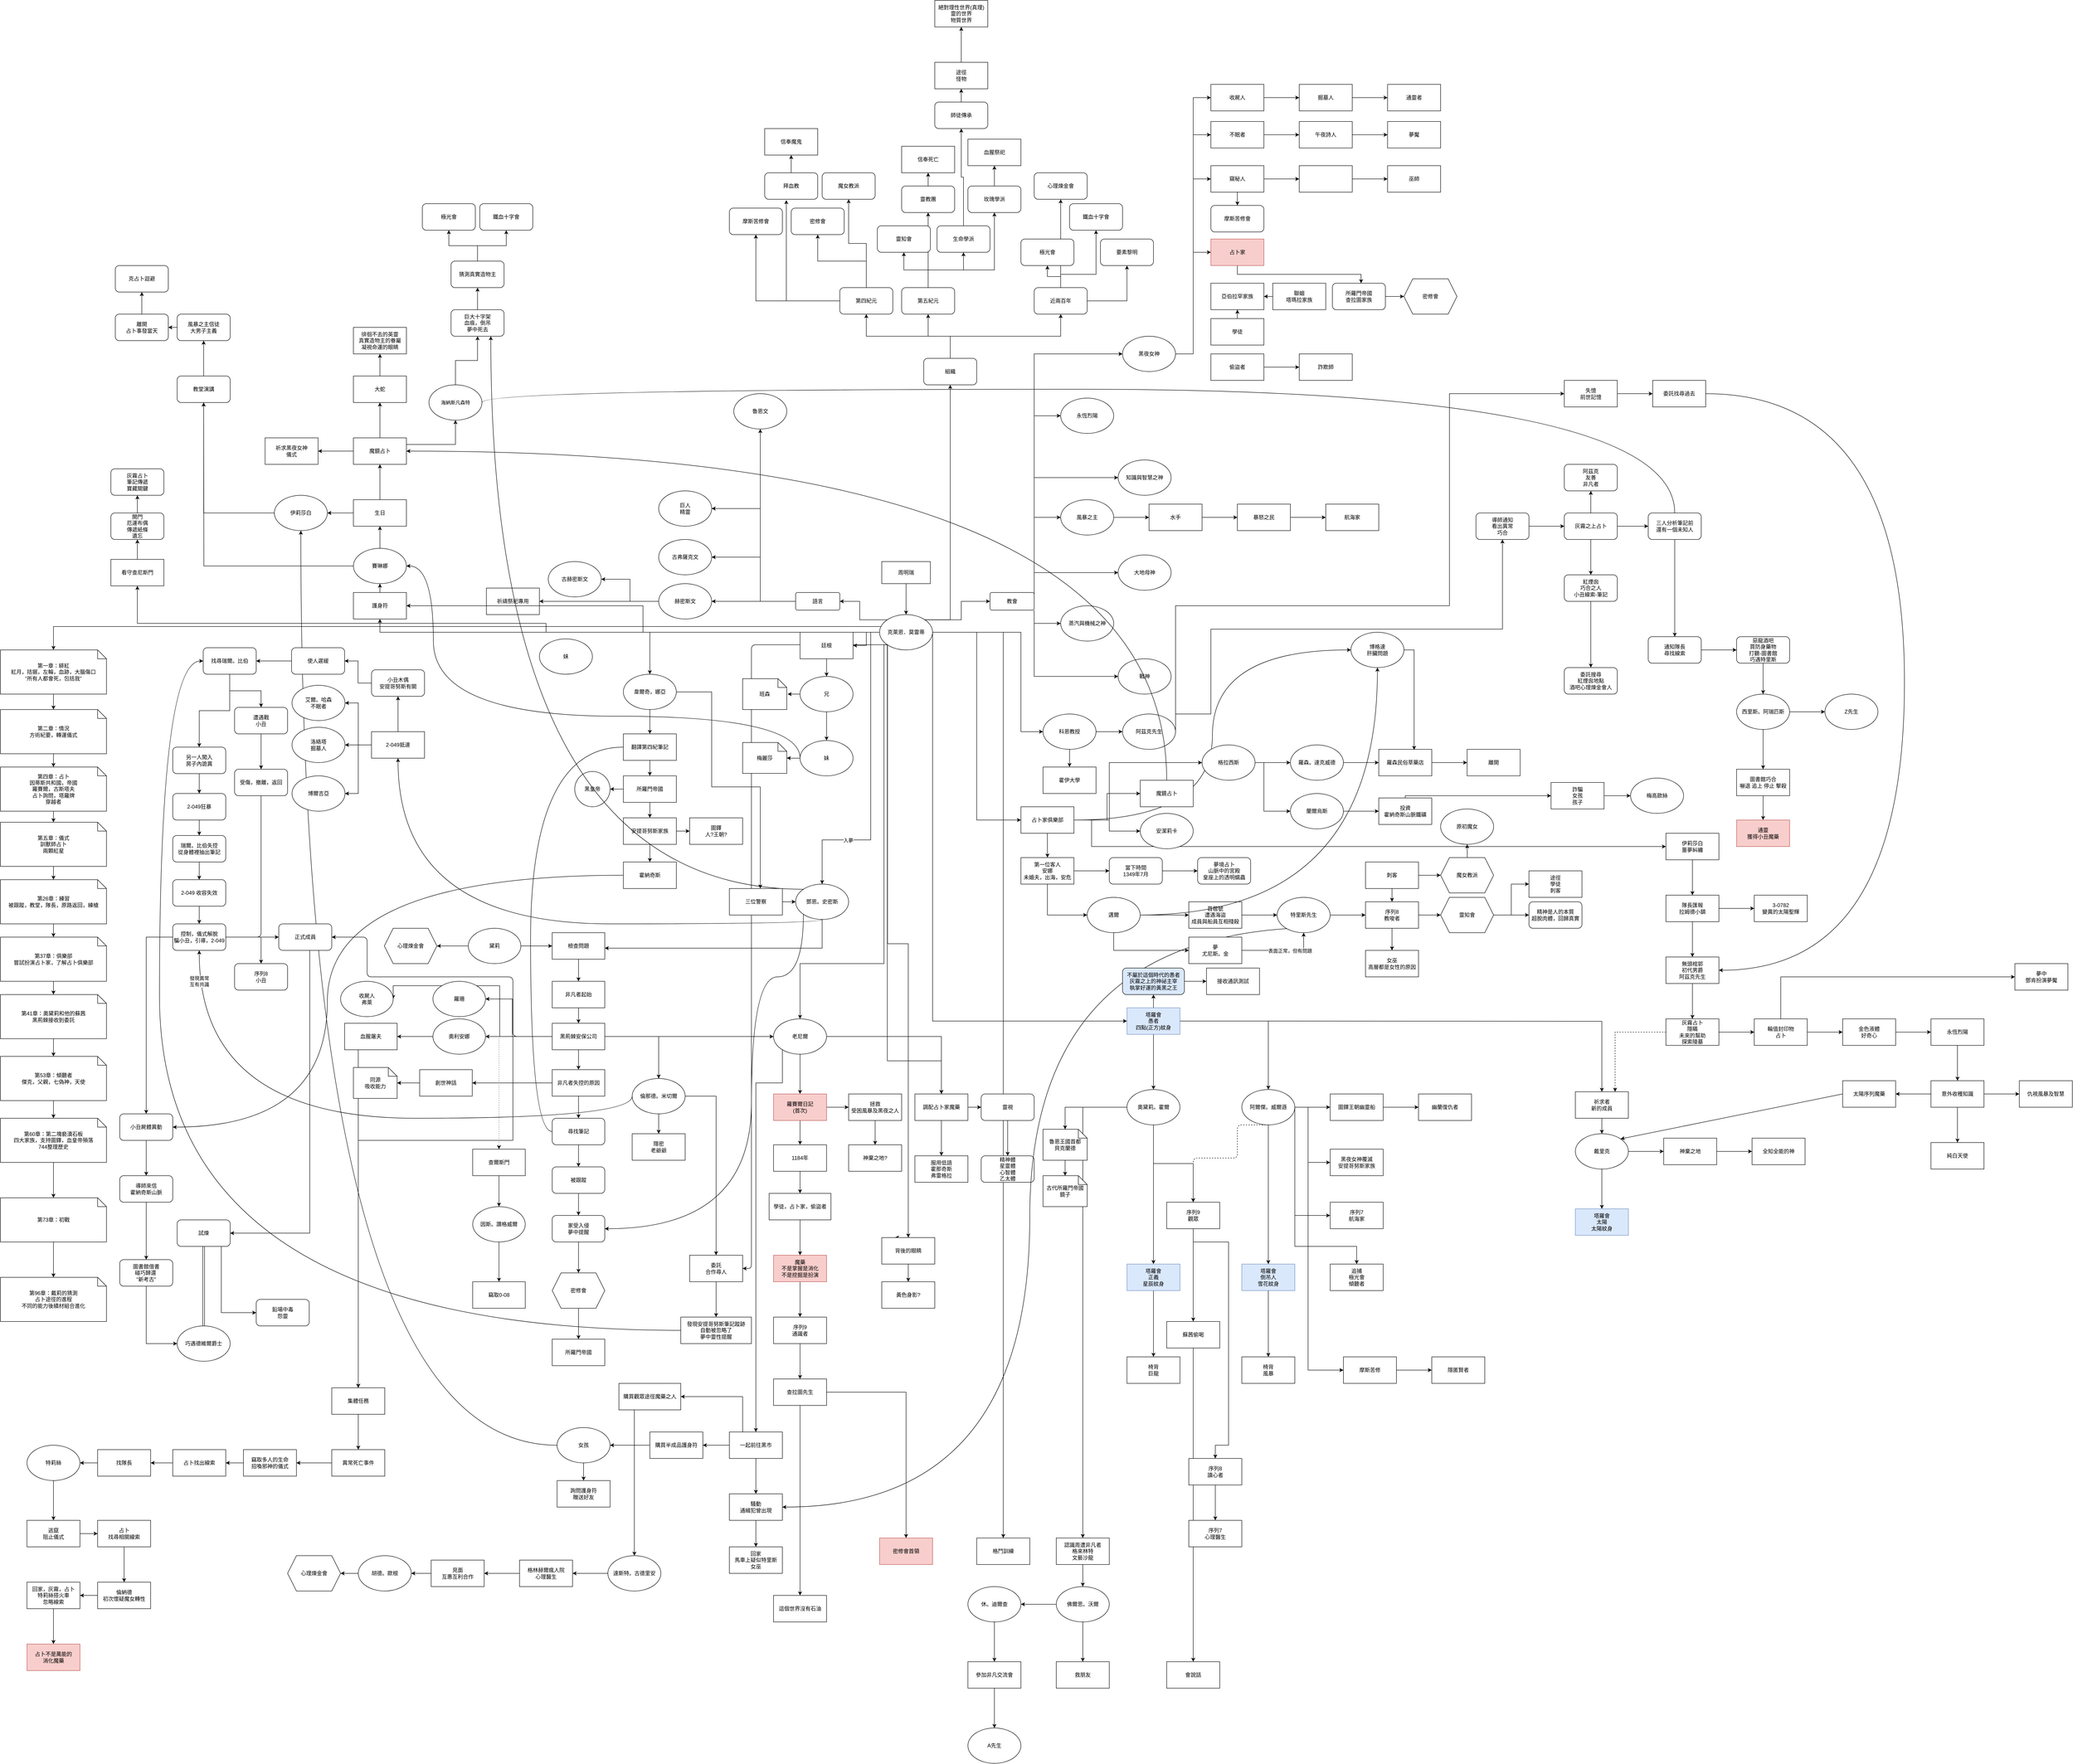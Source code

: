 <mxfile version="24.5.4" type="github">
  <diagram name="第 1 页" id="l93Pntk4si56_7tl0GaE">
    <mxGraphModel dx="3080" dy="3131" grid="1" gridSize="10" guides="1" tooltips="1" connect="1" arrows="1" fold="1" page="1" pageScale="1" pageWidth="827" pageHeight="1169" math="0" shadow="0">
      <root>
        <mxCell id="0" />
        <mxCell id="1" parent="0" />
        <mxCell id="QZMvVKYSNkP1_T-2Btj6-16" style="edgeStyle=orthogonalEdgeStyle;rounded=0;orthogonalLoop=1;jettySize=auto;html=1;exitX=0;exitY=0.5;exitDx=0;exitDy=0;entryX=0.5;entryY=0;entryDx=0;entryDy=0;" parent="1" source="IismxTwG9UXXeM0H7G9D-1" target="QZMvVKYSNkP1_T-2Btj6-3" edge="1">
          <mxGeometry relative="1" as="geometry" />
        </mxCell>
        <mxCell id="QZMvVKYSNkP1_T-2Btj6-26" style="edgeStyle=orthogonalEdgeStyle;rounded=0;orthogonalLoop=1;jettySize=auto;html=1;exitX=1;exitY=0;exitDx=0;exitDy=0;entryX=0;entryY=0.5;entryDx=0;entryDy=0;" parent="1" source="IismxTwG9UXXeM0H7G9D-1" target="QZMvVKYSNkP1_T-2Btj6-25" edge="1">
          <mxGeometry relative="1" as="geometry" />
        </mxCell>
        <mxCell id="QZMvVKYSNkP1_T-2Btj6-34" style="edgeStyle=orthogonalEdgeStyle;rounded=0;orthogonalLoop=1;jettySize=auto;html=1;exitX=0;exitY=0;exitDx=0;exitDy=0;entryX=1;entryY=0.5;entryDx=0;entryDy=0;" parent="1" source="IismxTwG9UXXeM0H7G9D-1" target="QZMvVKYSNkP1_T-2Btj6-33" edge="1">
          <mxGeometry relative="1" as="geometry" />
        </mxCell>
        <mxCell id="K-KHmR-dtGEfEEJEGf6L-7" style="edgeStyle=orthogonalEdgeStyle;rounded=0;orthogonalLoop=1;jettySize=auto;html=1;exitX=0;exitY=1;exitDx=0;exitDy=0;entryX=0.5;entryY=0;entryDx=0;entryDy=0;" parent="1" source="IismxTwG9UXXeM0H7G9D-1" target="QZMvVKYSNkP1_T-2Btj6-4" edge="1">
          <mxGeometry relative="1" as="geometry">
            <Array as="points">
              <mxPoint x="358" y="260" />
              <mxPoint x="220" y="260" />
            </Array>
          </mxGeometry>
        </mxCell>
        <mxCell id="K-KHmR-dtGEfEEJEGf6L-32" value="" style="edgeStyle=orthogonalEdgeStyle;rounded=0;orthogonalLoop=1;jettySize=auto;html=1;" parent="1" source="IismxTwG9UXXeM0H7G9D-1" target="K-KHmR-dtGEfEEJEGf6L-31" edge="1">
          <mxGeometry relative="1" as="geometry">
            <Array as="points">
              <mxPoint x="460" y="690" />
              <mxPoint x="460" y="1140" />
            </Array>
          </mxGeometry>
        </mxCell>
        <mxCell id="K-KHmR-dtGEfEEJEGf6L-46" style="edgeStyle=orthogonalEdgeStyle;rounded=0;orthogonalLoop=1;jettySize=auto;html=1;exitX=0;exitY=0.5;exitDx=0;exitDy=0;entryX=0.5;entryY=0;entryDx=0;entryDy=0;" parent="1" source="IismxTwG9UXXeM0H7G9D-1" target="K-KHmR-dtGEfEEJEGf6L-47" edge="1">
          <mxGeometry relative="1" as="geometry">
            <mxPoint x="-180" y="440" as="targetPoint" />
          </mxGeometry>
        </mxCell>
        <mxCell id="K-KHmR-dtGEfEEJEGf6L-65" value="" style="edgeStyle=orthogonalEdgeStyle;rounded=0;orthogonalLoop=1;jettySize=auto;html=1;" parent="1" source="IismxTwG9UXXeM0H7G9D-1" target="K-KHmR-dtGEfEEJEGf6L-64" edge="1">
          <mxGeometry relative="1" as="geometry" />
        </mxCell>
        <mxCell id="K-KHmR-dtGEfEEJEGf6L-72" style="edgeStyle=orthogonalEdgeStyle;rounded=0;orthogonalLoop=1;jettySize=auto;html=1;exitX=0;exitY=0.5;exitDx=0;exitDy=0;entryX=0.5;entryY=0;entryDx=0;entryDy=0;" parent="1" source="IismxTwG9UXXeM0H7G9D-1" target="K-KHmR-dtGEfEEJEGf6L-70" edge="1">
          <mxGeometry relative="1" as="geometry">
            <Array as="points">
              <mxPoint x="320" y="260" />
              <mxPoint x="320" y="730" />
              <mxPoint x="210" y="730" />
            </Array>
          </mxGeometry>
        </mxCell>
        <mxCell id="K-KHmR-dtGEfEEJEGf6L-73" value="入夢" style="edgeLabel;html=1;align=center;verticalAlign=middle;resizable=0;points=[];" parent="K-KHmR-dtGEfEEJEGf6L-72" vertex="1" connectable="0">
          <mxGeometry x="0.546" y="1" relative="1" as="geometry">
            <mxPoint as="offset" />
          </mxGeometry>
        </mxCell>
        <mxCell id="_m64BonnHY6n9VVR-yjz-38" style="edgeStyle=orthogonalEdgeStyle;rounded=0;orthogonalLoop=1;jettySize=auto;html=1;exitX=0;exitY=1;exitDx=0;exitDy=0;entryX=0.5;entryY=0;entryDx=0;entryDy=0;" parent="1" source="IismxTwG9UXXeM0H7G9D-1" target="_m64BonnHY6n9VVR-yjz-36" edge="1">
          <mxGeometry relative="1" as="geometry">
            <Array as="points">
              <mxPoint x="350" y="288" />
              <mxPoint x="350" y="1010" />
              <mxPoint x="160" y="1010" />
            </Array>
          </mxGeometry>
        </mxCell>
        <mxCell id="_m64BonnHY6n9VVR-yjz-62" style="edgeStyle=orthogonalEdgeStyle;rounded=0;orthogonalLoop=1;jettySize=auto;html=1;exitX=1;exitY=0.5;exitDx=0;exitDy=0;entryX=0;entryY=0.5;entryDx=0;entryDy=0;" parent="1" source="IismxTwG9UXXeM0H7G9D-1" target="_m64BonnHY6n9VVR-yjz-60" edge="1">
          <mxGeometry relative="1" as="geometry">
            <Array as="points">
              <mxPoint x="660" y="260" />
              <mxPoint x="660" y="485" />
            </Array>
          </mxGeometry>
        </mxCell>
        <mxCell id="_m64BonnHY6n9VVR-yjz-92" style="edgeStyle=orthogonalEdgeStyle;rounded=0;orthogonalLoop=1;jettySize=auto;html=1;exitX=0;exitY=1;exitDx=0;exitDy=0;" parent="1" source="IismxTwG9UXXeM0H7G9D-1" target="_m64BonnHY6n9VVR-yjz-89" edge="1">
          <mxGeometry relative="1" as="geometry">
            <Array as="points">
              <mxPoint x="358" y="1230" />
              <mxPoint x="480" y="1230" />
            </Array>
          </mxGeometry>
        </mxCell>
        <mxCell id="_m64BonnHY6n9VVR-yjz-103" style="edgeStyle=orthogonalEdgeStyle;rounded=0;orthogonalLoop=1;jettySize=auto;html=1;entryX=0.25;entryY=0;entryDx=0;entryDy=0;" parent="1" target="_m64BonnHY6n9VVR-yjz-101" edge="1">
          <mxGeometry relative="1" as="geometry">
            <mxPoint x="358" y="288" as="sourcePoint" />
            <Array as="points">
              <mxPoint x="358" y="965" />
              <mxPoint x="405" y="965" />
              <mxPoint x="405" y="1630" />
            </Array>
          </mxGeometry>
        </mxCell>
        <mxCell id="_m64BonnHY6n9VVR-yjz-126" style="edgeStyle=orthogonalEdgeStyle;rounded=1;orthogonalLoop=1;jettySize=auto;html=1;exitX=0;exitY=1;exitDx=0;exitDy=0;curved=0;" parent="1" source="IismxTwG9UXXeM0H7G9D-1" target="_m64BonnHY6n9VVR-yjz-119" edge="1">
          <mxGeometry relative="1" as="geometry">
            <Array as="points">
              <mxPoint x="50" y="288" />
              <mxPoint x="50" y="1700" />
            </Array>
          </mxGeometry>
        </mxCell>
        <mxCell id="_m64BonnHY6n9VVR-yjz-140" value="" style="edgeStyle=orthogonalEdgeStyle;rounded=0;orthogonalLoop=1;jettySize=auto;html=1;" parent="1" source="IismxTwG9UXXeM0H7G9D-1" target="_m64BonnHY6n9VVR-yjz-139" edge="1">
          <mxGeometry relative="1" as="geometry">
            <Array as="points">
              <mxPoint x="560" y="260" />
              <mxPoint x="560" y="685" />
            </Array>
          </mxGeometry>
        </mxCell>
        <mxCell id="_m64BonnHY6n9VVR-yjz-248" style="edgeStyle=orthogonalEdgeStyle;rounded=0;orthogonalLoop=1;jettySize=auto;html=1;exitX=1;exitY=0;exitDx=0;exitDy=0;entryX=0.5;entryY=1;entryDx=0;entryDy=0;" parent="1" source="IismxTwG9UXXeM0H7G9D-1" target="_m64BonnHY6n9VVR-yjz-246" edge="1">
          <mxGeometry relative="1" as="geometry">
            <Array as="points">
              <mxPoint x="500" y="232" />
            </Array>
          </mxGeometry>
        </mxCell>
        <mxCell id="ZsIU_7zPAY8U-xVD5gim-33" style="edgeStyle=orthogonalEdgeStyle;rounded=0;orthogonalLoop=1;jettySize=auto;html=1;exitX=0;exitY=0.5;exitDx=0;exitDy=0;entryX=0.5;entryY=1;entryDx=0;entryDy=0;" parent="1" source="IismxTwG9UXXeM0H7G9D-1" target="ZsIU_7zPAY8U-xVD5gim-30" edge="1">
          <mxGeometry relative="1" as="geometry" />
        </mxCell>
        <mxCell id="s8VZZ5n0j9gyRPgVz__S-33" value="" style="edgeStyle=orthogonalEdgeStyle;rounded=0;orthogonalLoop=1;jettySize=auto;html=1;" parent="1" source="IismxTwG9UXXeM0H7G9D-1" target="s8VZZ5n0j9gyRPgVz__S-32" edge="1">
          <mxGeometry relative="1" as="geometry" />
        </mxCell>
        <mxCell id="lDFzEVMhnL8tlW_JRsLL-2" value="" style="edgeStyle=orthogonalEdgeStyle;rounded=0;orthogonalLoop=1;jettySize=auto;html=1;entryX=0.5;entryY=1;entryDx=0;entryDy=0;" parent="1" source="IismxTwG9UXXeM0H7G9D-1" target="lDFzEVMhnL8tlW_JRsLL-1" edge="1">
          <mxGeometry relative="1" as="geometry">
            <Array as="points">
              <mxPoint x="-415" y="260" />
              <mxPoint x="-415" y="240" />
              <mxPoint x="-1340" y="240" />
            </Array>
          </mxGeometry>
        </mxCell>
        <mxCell id="IismxTwG9UXXeM0H7G9D-1" value="克萊恩．莫雷蒂" style="ellipse;whiteSpace=wrap;html=1;" parent="1" vertex="1">
          <mxGeometry x="340" y="220" width="120" height="80" as="geometry" />
        </mxCell>
        <mxCell id="IismxTwG9UXXeM0H7G9D-3" style="edgeStyle=orthogonalEdgeStyle;rounded=0;orthogonalLoop=1;jettySize=auto;html=1;exitX=0.5;exitY=1;exitDx=0;exitDy=0;entryX=0.5;entryY=0;entryDx=0;entryDy=0;" parent="1" source="IismxTwG9UXXeM0H7G9D-2" target="IismxTwG9UXXeM0H7G9D-1" edge="1">
          <mxGeometry relative="1" as="geometry" />
        </mxCell>
        <mxCell id="IismxTwG9UXXeM0H7G9D-2" value="周明瑞" style="html=1;whiteSpace=wrap;" parent="1" vertex="1">
          <mxGeometry x="345" y="100" width="110" height="50" as="geometry" />
        </mxCell>
        <mxCell id="QZMvVKYSNkP1_T-2Btj6-22" style="edgeStyle=orthogonalEdgeStyle;rounded=0;orthogonalLoop=1;jettySize=auto;html=1;exitX=0.5;exitY=1;exitDx=0;exitDy=0;exitPerimeter=0;" parent="1" source="QZMvVKYSNkP1_T-2Btj6-1" target="QZMvVKYSNkP1_T-2Btj6-21" edge="1">
          <mxGeometry relative="1" as="geometry" />
        </mxCell>
        <mxCell id="QZMvVKYSNkP1_T-2Btj6-1" value="&lt;div&gt;第一章：緋紅&lt;/div&gt;紅月，拮据，左輪，血跡，大腦傷口&lt;br&gt;“所有人都會死，包括我”" style="shape=note;size=20;whiteSpace=wrap;html=1;" parent="1" vertex="1">
          <mxGeometry x="-1650" y="300" width="240" height="100" as="geometry" />
        </mxCell>
        <mxCell id="QZMvVKYSNkP1_T-2Btj6-3" value="兄" style="ellipse;whiteSpace=wrap;html=1;" parent="1" vertex="1">
          <mxGeometry x="160" y="360" width="120" height="80" as="geometry" />
        </mxCell>
        <mxCell id="K-KHmR-dtGEfEEJEGf6L-6" value="" style="edgeStyle=orthogonalEdgeStyle;rounded=0;orthogonalLoop=1;jettySize=auto;html=1;" parent="1" source="QZMvVKYSNkP1_T-2Btj6-4" target="QZMvVKYSNkP1_T-2Btj6-23" edge="1">
          <mxGeometry relative="1" as="geometry" />
        </mxCell>
        <mxCell id="ZsIU_7zPAY8U-xVD5gim-11" style="edgeStyle=orthogonalEdgeStyle;rounded=0;orthogonalLoop=1;jettySize=auto;html=1;exitX=0;exitY=0.5;exitDx=0;exitDy=0;entryX=1;entryY=0.5;entryDx=0;entryDy=0;curved=1;" parent="1" source="QZMvVKYSNkP1_T-2Btj6-4" target="ZsIU_7zPAY8U-xVD5gim-10" edge="1">
          <mxGeometry relative="1" as="geometry">
            <Array as="points">
              <mxPoint x="160" y="450" />
              <mxPoint x="-670" y="450" />
              <mxPoint x="-670" y="110" />
            </Array>
          </mxGeometry>
        </mxCell>
        <mxCell id="QZMvVKYSNkP1_T-2Btj6-4" value="妹" style="ellipse;whiteSpace=wrap;html=1;" parent="1" vertex="1">
          <mxGeometry x="160" y="505" width="120" height="80" as="geometry" />
        </mxCell>
        <mxCell id="QZMvVKYSNkP1_T-2Btj6-15" style="edgeStyle=orthogonalEdgeStyle;rounded=0;orthogonalLoop=1;jettySize=auto;html=1;exitX=0.025;exitY=0.338;exitDx=0;exitDy=0;entryX=0.5;entryY=0;entryDx=0;entryDy=0;entryPerimeter=0;exitPerimeter=0;" parent="1" source="IismxTwG9UXXeM0H7G9D-1" target="QZMvVKYSNkP1_T-2Btj6-1" edge="1">
          <mxGeometry relative="1" as="geometry" />
        </mxCell>
        <mxCell id="QZMvVKYSNkP1_T-2Btj6-18" value="班森" style="shape=note;size=20;whiteSpace=wrap;html=1;" parent="1" vertex="1">
          <mxGeometry x="30" y="365" width="100" height="70" as="geometry" />
        </mxCell>
        <mxCell id="QZMvVKYSNkP1_T-2Btj6-20" style="edgeStyle=orthogonalEdgeStyle;rounded=0;orthogonalLoop=1;jettySize=auto;html=1;exitX=0;exitY=0.5;exitDx=0;exitDy=0;entryX=1.02;entryY=0.5;entryDx=0;entryDy=0;entryPerimeter=0;" parent="1" source="QZMvVKYSNkP1_T-2Btj6-3" target="QZMvVKYSNkP1_T-2Btj6-18" edge="1">
          <mxGeometry relative="1" as="geometry" />
        </mxCell>
        <mxCell id="QZMvVKYSNkP1_T-2Btj6-46" value="" style="edgeStyle=orthogonalEdgeStyle;rounded=0;orthogonalLoop=1;jettySize=auto;html=1;" parent="1" source="QZMvVKYSNkP1_T-2Btj6-21" target="QZMvVKYSNkP1_T-2Btj6-45" edge="1">
          <mxGeometry relative="1" as="geometry" />
        </mxCell>
        <mxCell id="QZMvVKYSNkP1_T-2Btj6-21" value="&lt;div&gt;第二章：情況&lt;/div&gt;&lt;div&gt;方術紀要，轉運儀式&lt;/div&gt;" style="shape=note;size=20;whiteSpace=wrap;html=1;" parent="1" vertex="1">
          <mxGeometry x="-1650" y="435" width="240" height="100" as="geometry" />
        </mxCell>
        <mxCell id="QZMvVKYSNkP1_T-2Btj6-23" value="梅麗莎" style="shape=note;size=20;whiteSpace=wrap;html=1;" parent="1" vertex="1">
          <mxGeometry x="30" y="509.5" width="100" height="70" as="geometry" />
        </mxCell>
        <mxCell id="QZMvVKYSNkP1_T-2Btj6-30" style="edgeStyle=orthogonalEdgeStyle;rounded=0;orthogonalLoop=1;jettySize=auto;html=1;exitX=1;exitY=0.5;exitDx=0;exitDy=0;entryX=0;entryY=0.5;entryDx=0;entryDy=0;" parent="1" source="QZMvVKYSNkP1_T-2Btj6-25" target="QZMvVKYSNkP1_T-2Btj6-28" edge="1">
          <mxGeometry relative="1" as="geometry">
            <Array as="points">
              <mxPoint x="690" />
            </Array>
          </mxGeometry>
        </mxCell>
        <mxCell id="QZMvVKYSNkP1_T-2Btj6-31" style="edgeStyle=orthogonalEdgeStyle;rounded=0;orthogonalLoop=1;jettySize=auto;html=1;exitX=1;exitY=0;exitDx=0;exitDy=0;entryX=0;entryY=0.5;entryDx=0;entryDy=0;" parent="1" source="QZMvVKYSNkP1_T-2Btj6-25" target="QZMvVKYSNkP1_T-2Btj6-27" edge="1">
          <mxGeometry relative="1" as="geometry" />
        </mxCell>
        <mxCell id="QZMvVKYSNkP1_T-2Btj6-32" style="edgeStyle=orthogonalEdgeStyle;rounded=0;orthogonalLoop=1;jettySize=auto;html=1;exitX=1;exitY=1;exitDx=0;exitDy=0;entryX=0;entryY=0.5;entryDx=0;entryDy=0;" parent="1" source="QZMvVKYSNkP1_T-2Btj6-25" target="QZMvVKYSNkP1_T-2Btj6-29" edge="1">
          <mxGeometry relative="1" as="geometry" />
        </mxCell>
        <mxCell id="QZMvVKYSNkP1_T-2Btj6-41" style="edgeStyle=orthogonalEdgeStyle;rounded=0;orthogonalLoop=1;jettySize=auto;html=1;exitX=1;exitY=1;exitDx=0;exitDy=0;entryX=0;entryY=0.5;entryDx=0;entryDy=0;" parent="1" source="QZMvVKYSNkP1_T-2Btj6-25" target="QZMvVKYSNkP1_T-2Btj6-40" edge="1">
          <mxGeometry relative="1" as="geometry" />
        </mxCell>
        <mxCell id="QZMvVKYSNkP1_T-2Btj6-44" style="edgeStyle=orthogonalEdgeStyle;rounded=0;orthogonalLoop=1;jettySize=auto;html=1;exitX=1;exitY=0;exitDx=0;exitDy=0;entryX=0;entryY=0.5;entryDx=0;entryDy=0;" parent="1" source="QZMvVKYSNkP1_T-2Btj6-25" target="QZMvVKYSNkP1_T-2Btj6-37" edge="1">
          <mxGeometry relative="1" as="geometry" />
        </mxCell>
        <mxCell id="K-KHmR-dtGEfEEJEGf6L-33" style="edgeStyle=orthogonalEdgeStyle;rounded=0;orthogonalLoop=1;jettySize=auto;html=1;exitX=1;exitY=0.5;exitDx=0;exitDy=0;entryX=0;entryY=0.5;entryDx=0;entryDy=0;" parent="1" source="QZMvVKYSNkP1_T-2Btj6-25" target="QZMvVKYSNkP1_T-2Btj6-38" edge="1">
          <mxGeometry relative="1" as="geometry">
            <Array as="points">
              <mxPoint x="690" y="-90" />
            </Array>
          </mxGeometry>
        </mxCell>
        <mxCell id="K-KHmR-dtGEfEEJEGf6L-34" style="edgeStyle=orthogonalEdgeStyle;rounded=0;orthogonalLoop=1;jettySize=auto;html=1;exitX=1;exitY=0.5;exitDx=0;exitDy=0;entryX=0;entryY=0.5;entryDx=0;entryDy=0;" parent="1" source="QZMvVKYSNkP1_T-2Btj6-25" target="QZMvVKYSNkP1_T-2Btj6-39" edge="1">
          <mxGeometry relative="1" as="geometry">
            <Array as="points">
              <mxPoint x="690" y="125" />
            </Array>
          </mxGeometry>
        </mxCell>
        <mxCell id="QZMvVKYSNkP1_T-2Btj6-25" value="教會" style="rounded=1;arcSize=10;whiteSpace=wrap;html=1;align=center;" parent="1" vertex="1">
          <mxGeometry x="590" y="170" width="100" height="40" as="geometry" />
        </mxCell>
        <mxCell id="_m64BonnHY6n9VVR-yjz-77" value="" style="edgeStyle=orthogonalEdgeStyle;rounded=0;orthogonalLoop=1;jettySize=auto;html=1;" parent="1" source="QZMvVKYSNkP1_T-2Btj6-27" target="_m64BonnHY6n9VVR-yjz-76" edge="1">
          <mxGeometry relative="1" as="geometry">
            <Array as="points">
              <mxPoint x="1050" y="-370" />
              <mxPoint x="1050" y="-766" />
            </Array>
          </mxGeometry>
        </mxCell>
        <mxCell id="_m64BonnHY6n9VVR-yjz-79" style="edgeStyle=orthogonalEdgeStyle;rounded=0;orthogonalLoop=1;jettySize=auto;html=1;exitX=1;exitY=0.5;exitDx=0;exitDy=0;entryX=0;entryY=0.5;entryDx=0;entryDy=0;" parent="1" source="QZMvVKYSNkP1_T-2Btj6-27" target="_m64BonnHY6n9VVR-yjz-78" edge="1">
          <mxGeometry relative="1" as="geometry" />
        </mxCell>
        <mxCell id="_m64BonnHY6n9VVR-yjz-88" style="edgeStyle=orthogonalEdgeStyle;rounded=0;orthogonalLoop=1;jettySize=auto;html=1;exitX=1;exitY=0.5;exitDx=0;exitDy=0;entryX=0;entryY=0.5;entryDx=0;entryDy=0;" parent="1" source="QZMvVKYSNkP1_T-2Btj6-27" target="_m64BonnHY6n9VVR-yjz-87" edge="1">
          <mxGeometry relative="1" as="geometry" />
        </mxCell>
        <mxCell id="_m64BonnHY6n9VVR-yjz-132" style="edgeStyle=orthogonalEdgeStyle;rounded=0;orthogonalLoop=1;jettySize=auto;html=1;exitX=1;exitY=0.5;exitDx=0;exitDy=0;entryX=0;entryY=0.5;entryDx=0;entryDy=0;" parent="1" source="QZMvVKYSNkP1_T-2Btj6-27" target="_m64BonnHY6n9VVR-yjz-131" edge="1">
          <mxGeometry relative="1" as="geometry" />
        </mxCell>
        <mxCell id="QZMvVKYSNkP1_T-2Btj6-27" value="黑夜女神" style="ellipse;whiteSpace=wrap;html=1;" parent="1" vertex="1">
          <mxGeometry x="890" y="-410" width="120" height="80" as="geometry" />
        </mxCell>
        <mxCell id="_m64BonnHY6n9VVR-yjz-218" value="" style="edgeStyle=orthogonalEdgeStyle;rounded=0;orthogonalLoop=1;jettySize=auto;html=1;" parent="1" source="QZMvVKYSNkP1_T-2Btj6-28" target="_m64BonnHY6n9VVR-yjz-217" edge="1">
          <mxGeometry relative="1" as="geometry" />
        </mxCell>
        <mxCell id="QZMvVKYSNkP1_T-2Btj6-28" value="風暴之主" style="ellipse;whiteSpace=wrap;html=1;" parent="1" vertex="1">
          <mxGeometry x="750" y="-40" width="120" height="80" as="geometry" />
        </mxCell>
        <mxCell id="QZMvVKYSNkP1_T-2Btj6-29" value="蒸汽與機械之神" style="ellipse;whiteSpace=wrap;html=1;" parent="1" vertex="1">
          <mxGeometry x="750" y="200" width="120" height="80" as="geometry" />
        </mxCell>
        <mxCell id="QZMvVKYSNkP1_T-2Btj6-36" style="edgeStyle=orthogonalEdgeStyle;rounded=0;orthogonalLoop=1;jettySize=auto;html=1;exitX=0;exitY=0.5;exitDx=0;exitDy=0;entryX=1;entryY=0.5;entryDx=0;entryDy=0;" parent="1" source="QZMvVKYSNkP1_T-2Btj6-33" target="K-KHmR-dtGEfEEJEGf6L-2" edge="1">
          <mxGeometry relative="1" as="geometry" />
        </mxCell>
        <mxCell id="K-KHmR-dtGEfEEJEGf6L-3" style="edgeStyle=orthogonalEdgeStyle;rounded=0;orthogonalLoop=1;jettySize=auto;html=1;exitX=0;exitY=0.5;exitDx=0;exitDy=0;entryX=1;entryY=0.5;entryDx=0;entryDy=0;" parent="1" source="QZMvVKYSNkP1_T-2Btj6-33" target="QZMvVKYSNkP1_T-2Btj6-35" edge="1">
          <mxGeometry relative="1" as="geometry">
            <Array as="points">
              <mxPoint x="70" y="190" />
              <mxPoint x="70" y="90" />
            </Array>
          </mxGeometry>
        </mxCell>
        <mxCell id="K-KHmR-dtGEfEEJEGf6L-4" style="edgeStyle=orthogonalEdgeStyle;rounded=0;orthogonalLoop=1;jettySize=auto;html=1;exitX=0;exitY=0.5;exitDx=0;exitDy=0;entryX=0.5;entryY=1;entryDx=0;entryDy=0;" parent="1" source="QZMvVKYSNkP1_T-2Btj6-33" target="K-KHmR-dtGEfEEJEGf6L-1" edge="1">
          <mxGeometry relative="1" as="geometry">
            <Array as="points">
              <mxPoint x="70" y="190" />
            </Array>
          </mxGeometry>
        </mxCell>
        <mxCell id="K-KHmR-dtGEfEEJEGf6L-45" style="edgeStyle=orthogonalEdgeStyle;rounded=0;orthogonalLoop=1;jettySize=auto;html=1;exitX=0;exitY=0.5;exitDx=0;exitDy=0;entryX=1;entryY=0.5;entryDx=0;entryDy=0;" parent="1" target="K-KHmR-dtGEfEEJEGf6L-44" edge="1">
          <mxGeometry relative="1" as="geometry">
            <mxPoint x="170" y="190" as="sourcePoint" />
            <mxPoint x="-30" y="-120" as="targetPoint" />
            <Array as="points">
              <mxPoint x="70" y="190" />
              <mxPoint x="70" y="-20" />
            </Array>
          </mxGeometry>
        </mxCell>
        <mxCell id="QZMvVKYSNkP1_T-2Btj6-33" value="語言" style="rounded=1;arcSize=10;whiteSpace=wrap;html=1;align=center;" parent="1" vertex="1">
          <mxGeometry x="150" y="170" width="100" height="40" as="geometry" />
        </mxCell>
        <mxCell id="QZMvVKYSNkP1_T-2Btj6-35" value="古弗薩克文" style="ellipse;whiteSpace=wrap;html=1;" parent="1" vertex="1">
          <mxGeometry x="-160" y="50" width="120" height="80" as="geometry" />
        </mxCell>
        <mxCell id="QZMvVKYSNkP1_T-2Btj6-37" value="永恆烈陽" style="ellipse;whiteSpace=wrap;html=1;" parent="1" vertex="1">
          <mxGeometry x="750" y="-270" width="120" height="80" as="geometry" />
        </mxCell>
        <mxCell id="QZMvVKYSNkP1_T-2Btj6-38" value="知識與智慧之神" style="ellipse;whiteSpace=wrap;html=1;" parent="1" vertex="1">
          <mxGeometry x="880" y="-130" width="120" height="80" as="geometry" />
        </mxCell>
        <mxCell id="QZMvVKYSNkP1_T-2Btj6-39" value="大地母神" style="ellipse;whiteSpace=wrap;html=1;" parent="1" vertex="1">
          <mxGeometry x="880" y="85" width="120" height="80" as="geometry" />
        </mxCell>
        <mxCell id="QZMvVKYSNkP1_T-2Btj6-40" value="戰神" style="ellipse;whiteSpace=wrap;html=1;" parent="1" vertex="1">
          <mxGeometry x="880" y="320" width="120" height="80" as="geometry" />
        </mxCell>
        <mxCell id="K-KHmR-dtGEfEEJEGf6L-12" value="" style="edgeStyle=orthogonalEdgeStyle;rounded=0;orthogonalLoop=1;jettySize=auto;html=1;" parent="1" source="QZMvVKYSNkP1_T-2Btj6-45" target="K-KHmR-dtGEfEEJEGf6L-11" edge="1">
          <mxGeometry relative="1" as="geometry" />
        </mxCell>
        <mxCell id="QZMvVKYSNkP1_T-2Btj6-45" value="&lt;div&gt;第四章：占卜&lt;/div&gt;&lt;div&gt;因蒂斯共和國，帝國&lt;/div&gt;&lt;div&gt;羅賽爾，古斯塔夫&lt;/div&gt;&lt;div&gt;占卜詢問，塔羅牌&lt;/div&gt;&lt;div&gt;穿越者&lt;/div&gt;" style="shape=note;size=20;whiteSpace=wrap;html=1;" parent="1" vertex="1">
          <mxGeometry x="-1650" y="565" width="240" height="100" as="geometry" />
        </mxCell>
        <mxCell id="K-KHmR-dtGEfEEJEGf6L-1" value="魯恩文" style="ellipse;whiteSpace=wrap;html=1;" parent="1" vertex="1">
          <mxGeometry x="10" y="-280" width="120" height="80" as="geometry" />
        </mxCell>
        <mxCell id="K-KHmR-dtGEfEEJEGf6L-22" value="" style="edgeStyle=orthogonalEdgeStyle;rounded=0;orthogonalLoop=1;jettySize=auto;html=1;" parent="1" source="K-KHmR-dtGEfEEJEGf6L-2" target="K-KHmR-dtGEfEEJEGf6L-21" edge="1">
          <mxGeometry relative="1" as="geometry" />
        </mxCell>
        <mxCell id="K-KHmR-dtGEfEEJEGf6L-26" style="edgeStyle=orthogonalEdgeStyle;rounded=0;orthogonalLoop=1;jettySize=auto;html=1;exitX=0;exitY=0.5;exitDx=0;exitDy=0;entryX=1;entryY=0.5;entryDx=0;entryDy=0;" parent="1" source="K-KHmR-dtGEfEEJEGf6L-2" target="K-KHmR-dtGEfEEJEGf6L-25" edge="1">
          <mxGeometry relative="1" as="geometry">
            <Array as="points">
              <mxPoint x="-225" y="190" />
              <mxPoint x="-225" y="140" />
            </Array>
          </mxGeometry>
        </mxCell>
        <mxCell id="K-KHmR-dtGEfEEJEGf6L-2" value="赫密斯文" style="ellipse;whiteSpace=wrap;html=1;" parent="1" vertex="1">
          <mxGeometry x="-160" y="150" width="120" height="80" as="geometry" />
        </mxCell>
        <mxCell id="K-KHmR-dtGEfEEJEGf6L-35" style="edgeStyle=orthogonalEdgeStyle;rounded=1;orthogonalLoop=1;jettySize=auto;html=1;exitX=0.5;exitY=1;exitDx=0;exitDy=0;entryX=0.5;entryY=0;entryDx=0;entryDy=0;curved=0;dashed=1;" parent="1" source="K-KHmR-dtGEfEEJEGf6L-5" target="K-KHmR-dtGEfEEJEGf6L-27" edge="1">
          <mxGeometry relative="1" as="geometry">
            <Array as="points">
              <mxPoint x="1150" y="1375" />
              <mxPoint x="1150" y="1450" />
              <mxPoint x="1050" y="1450" />
            </Array>
          </mxGeometry>
        </mxCell>
        <mxCell id="K-KHmR-dtGEfEEJEGf6L-39" value="" style="edgeStyle=orthogonalEdgeStyle;rounded=0;orthogonalLoop=1;jettySize=auto;html=1;" parent="1" source="K-KHmR-dtGEfEEJEGf6L-5" target="K-KHmR-dtGEfEEJEGf6L-38" edge="1">
          <mxGeometry relative="1" as="geometry" />
        </mxCell>
        <mxCell id="K-KHmR-dtGEfEEJEGf6L-43" value="" style="edgeStyle=orthogonalEdgeStyle;rounded=0;orthogonalLoop=1;jettySize=auto;html=1;" parent="1" source="K-KHmR-dtGEfEEJEGf6L-5" target="K-KHmR-dtGEfEEJEGf6L-42" edge="1">
          <mxGeometry relative="1" as="geometry" />
        </mxCell>
        <mxCell id="_m64BonnHY6n9VVR-yjz-108" value="" style="edgeStyle=orthogonalEdgeStyle;rounded=0;orthogonalLoop=1;jettySize=auto;html=1;" parent="1" source="K-KHmR-dtGEfEEJEGf6L-5" target="_m64BonnHY6n9VVR-yjz-107" edge="1">
          <mxGeometry relative="1" as="geometry">
            <Array as="points">
              <mxPoint x="1310" y="1335" />
              <mxPoint x="1310" y="1460" />
            </Array>
          </mxGeometry>
        </mxCell>
        <mxCell id="_m64BonnHY6n9VVR-yjz-114" value="" style="edgeStyle=orthogonalEdgeStyle;rounded=0;orthogonalLoop=1;jettySize=auto;html=1;" parent="1" source="K-KHmR-dtGEfEEJEGf6L-5" target="_m64BonnHY6n9VVR-yjz-113" edge="1">
          <mxGeometry relative="1" as="geometry">
            <Array as="points">
              <mxPoint x="1280" y="1580" />
            </Array>
          </mxGeometry>
        </mxCell>
        <mxCell id="_m64BonnHY6n9VVR-yjz-144" value="" style="edgeStyle=orthogonalEdgeStyle;rounded=0;orthogonalLoop=1;jettySize=auto;html=1;" parent="1" source="K-KHmR-dtGEfEEJEGf6L-5" target="_m64BonnHY6n9VVR-yjz-143" edge="1">
          <mxGeometry relative="1" as="geometry">
            <Array as="points">
              <mxPoint x="1280" y="1650" />
              <mxPoint x="1420" y="1650" />
            </Array>
          </mxGeometry>
        </mxCell>
        <mxCell id="s8VZZ5n0j9gyRPgVz__S-25" value="" style="edgeStyle=orthogonalEdgeStyle;rounded=0;orthogonalLoop=1;jettySize=auto;html=1;" parent="1" target="s8VZZ5n0j9gyRPgVz__S-24" edge="1">
          <mxGeometry relative="1" as="geometry">
            <mxPoint x="1310" y="1335" as="sourcePoint" />
            <Array as="points">
              <mxPoint x="1310" y="1930" />
            </Array>
          </mxGeometry>
        </mxCell>
        <mxCell id="K-KHmR-dtGEfEEJEGf6L-5" value="阿爾傑。威爾遜" style="ellipse;whiteSpace=wrap;html=1;" parent="1" vertex="1">
          <mxGeometry x="1160" y="1295" width="120" height="80" as="geometry" />
        </mxCell>
        <mxCell id="K-KHmR-dtGEfEEJEGf6L-14" style="edgeStyle=orthogonalEdgeStyle;rounded=0;orthogonalLoop=1;jettySize=auto;html=1;exitX=0;exitY=0.5;exitDx=0;exitDy=0;" parent="1" source="K-KHmR-dtGEfEEJEGf6L-8" target="K-KHmR-dtGEfEEJEGf6L-13" edge="1">
          <mxGeometry relative="1" as="geometry" />
        </mxCell>
        <mxCell id="K-KHmR-dtGEfEEJEGf6L-28" value="" style="edgeStyle=orthogonalEdgeStyle;rounded=0;orthogonalLoop=1;jettySize=auto;html=1;" parent="1" source="K-KHmR-dtGEfEEJEGf6L-8" target="K-KHmR-dtGEfEEJEGf6L-27" edge="1">
          <mxGeometry relative="1" as="geometry" />
        </mxCell>
        <mxCell id="K-KHmR-dtGEfEEJEGf6L-37" value="" style="edgeStyle=orthogonalEdgeStyle;rounded=0;orthogonalLoop=1;jettySize=auto;html=1;" parent="1" source="K-KHmR-dtGEfEEJEGf6L-8" target="K-KHmR-dtGEfEEJEGf6L-36" edge="1">
          <mxGeometry relative="1" as="geometry" />
        </mxCell>
        <mxCell id="ITFPo8uvCiRg6orZuz35-29" value="" style="edgeStyle=orthogonalEdgeStyle;rounded=0;orthogonalLoop=1;jettySize=auto;html=1;" parent="1" source="K-KHmR-dtGEfEEJEGf6L-8" target="ITFPo8uvCiRg6orZuz35-28" edge="1">
          <mxGeometry relative="1" as="geometry" />
        </mxCell>
        <mxCell id="K-KHmR-dtGEfEEJEGf6L-8" value="奧黛莉。霍爾" style="ellipse;whiteSpace=wrap;html=1;" parent="1" vertex="1">
          <mxGeometry x="900" y="1295" width="120" height="80" as="geometry" />
        </mxCell>
        <mxCell id="_m64BonnHY6n9VVR-yjz-109" value="" style="edgeStyle=orthogonalEdgeStyle;rounded=0;orthogonalLoop=1;jettySize=auto;html=1;" parent="1" source="K-KHmR-dtGEfEEJEGf6L-11" target="_m64BonnHY6n9VVR-yjz-66" edge="1">
          <mxGeometry relative="1" as="geometry" />
        </mxCell>
        <mxCell id="K-KHmR-dtGEfEEJEGf6L-11" value="&lt;div&gt;第五章：儀式&lt;/div&gt;&lt;div&gt;訓獸師占卜&lt;/div&gt;&lt;div&gt;兩顆紅星&lt;/div&gt;" style="shape=note;size=20;whiteSpace=wrap;html=1;" parent="1" vertex="1">
          <mxGeometry x="-1650" y="690" width="240" height="100" as="geometry" />
        </mxCell>
        <mxCell id="K-KHmR-dtGEfEEJEGf6L-41" value="" style="edgeStyle=orthogonalEdgeStyle;rounded=0;orthogonalLoop=1;jettySize=auto;html=1;" parent="1" source="K-KHmR-dtGEfEEJEGf6L-13" target="K-KHmR-dtGEfEEJEGf6L-15" edge="1">
          <mxGeometry relative="1" as="geometry" />
        </mxCell>
        <mxCell id="K-KHmR-dtGEfEEJEGf6L-13" value="魯恩王國首都&lt;div&gt;貝克蘭德&lt;/div&gt;" style="shape=note;size=20;whiteSpace=wrap;html=1;" parent="1" vertex="1">
          <mxGeometry x="710" y="1385" width="100" height="70" as="geometry" />
        </mxCell>
        <mxCell id="K-KHmR-dtGEfEEJEGf6L-15" value="古代所羅門帝國&lt;div&gt;鏡子&lt;/div&gt;" style="shape=note;size=20;whiteSpace=wrap;html=1;" parent="1" vertex="1">
          <mxGeometry x="710" y="1490" width="100" height="70" as="geometry" />
        </mxCell>
        <mxCell id="K-KHmR-dtGEfEEJEGf6L-21" value="祈禱祭祀專用" style="whiteSpace=wrap;html=1;" parent="1" vertex="1">
          <mxGeometry x="-550" y="160" width="120" height="60" as="geometry" />
        </mxCell>
        <mxCell id="K-KHmR-dtGEfEEJEGf6L-25" value="古赫密斯文" style="ellipse;whiteSpace=wrap;html=1;" parent="1" vertex="1">
          <mxGeometry x="-410" y="100" width="120" height="80" as="geometry" />
        </mxCell>
        <mxCell id="_m64BonnHY6n9VVR-yjz-116" value="" style="edgeStyle=orthogonalEdgeStyle;rounded=0;orthogonalLoop=1;jettySize=auto;html=1;" parent="1" source="K-KHmR-dtGEfEEJEGf6L-27" target="_m64BonnHY6n9VVR-yjz-115" edge="1">
          <mxGeometry relative="1" as="geometry" />
        </mxCell>
        <mxCell id="_m64BonnHY6n9VVR-yjz-175" style="edgeStyle=orthogonalEdgeStyle;rounded=0;orthogonalLoop=1;jettySize=auto;html=1;exitX=0.5;exitY=1;exitDx=0;exitDy=0;entryX=0.5;entryY=0;entryDx=0;entryDy=0;" parent="1" source="K-KHmR-dtGEfEEJEGf6L-27" target="_m64BonnHY6n9VVR-yjz-173" edge="1">
          <mxGeometry relative="1" as="geometry">
            <Array as="points">
              <mxPoint x="1050" y="1640" />
              <mxPoint x="1130" y="1640" />
              <mxPoint x="1130" y="2100" />
              <mxPoint x="1100" y="2100" />
            </Array>
          </mxGeometry>
        </mxCell>
        <mxCell id="K-KHmR-dtGEfEEJEGf6L-27" value="&lt;div&gt;序列9&lt;br&gt;&lt;/div&gt;觀眾" style="whiteSpace=wrap;html=1;" parent="1" vertex="1">
          <mxGeometry x="990" y="1550" width="120" height="60" as="geometry" />
        </mxCell>
        <mxCell id="_m64BonnHY6n9VVR-yjz-34" style="edgeStyle=orthogonalEdgeStyle;rounded=0;orthogonalLoop=1;jettySize=auto;html=1;exitX=0.5;exitY=1;exitDx=0;exitDy=0;entryX=0.5;entryY=0;entryDx=0;entryDy=0;" parent="1" source="K-KHmR-dtGEfEEJEGf6L-31" target="K-KHmR-dtGEfEEJEGf6L-8" edge="1">
          <mxGeometry relative="1" as="geometry" />
        </mxCell>
        <mxCell id="_m64BonnHY6n9VVR-yjz-35" style="edgeStyle=orthogonalEdgeStyle;rounded=0;orthogonalLoop=1;jettySize=auto;html=1;exitX=1;exitY=0.5;exitDx=0;exitDy=0;entryX=0.5;entryY=0;entryDx=0;entryDy=0;" parent="1" source="K-KHmR-dtGEfEEJEGf6L-31" target="K-KHmR-dtGEfEEJEGf6L-5" edge="1">
          <mxGeometry relative="1" as="geometry" />
        </mxCell>
        <mxCell id="_m64BonnHY6n9VVR-yjz-179" value="" style="edgeStyle=orthogonalEdgeStyle;rounded=0;orthogonalLoop=1;jettySize=auto;html=1;" parent="1" source="K-KHmR-dtGEfEEJEGf6L-31" target="_m64BonnHY6n9VVR-yjz-178" edge="1">
          <mxGeometry relative="1" as="geometry" />
        </mxCell>
        <mxCell id="s8VZZ5n0j9gyRPgVz__S-29" value="" style="edgeStyle=orthogonalEdgeStyle;rounded=0;orthogonalLoop=1;jettySize=auto;html=1;" parent="1" target="s8VZZ5n0j9gyRPgVz__S-28" edge="1">
          <mxGeometry relative="1" as="geometry">
            <mxPoint x="1205" y="1140" as="sourcePoint" />
          </mxGeometry>
        </mxCell>
        <mxCell id="K-KHmR-dtGEfEEJEGf6L-31" value="&lt;div&gt;塔羅會&lt;/div&gt;愚者&lt;div&gt;四點(正方)紋身&lt;/div&gt;" style="whiteSpace=wrap;html=1;fillColor=#dae8fc;strokeColor=#6c8ebf;" parent="1" vertex="1">
          <mxGeometry x="900" y="1110" width="120" height="60" as="geometry" />
        </mxCell>
        <mxCell id="_m64BonnHY6n9VVR-yjz-163" value="" style="edgeStyle=orthogonalEdgeStyle;rounded=0;orthogonalLoop=1;jettySize=auto;html=1;" parent="1" source="K-KHmR-dtGEfEEJEGf6L-36" target="_m64BonnHY6n9VVR-yjz-162" edge="1">
          <mxGeometry relative="1" as="geometry" />
        </mxCell>
        <mxCell id="K-KHmR-dtGEfEEJEGf6L-36" value="&lt;div&gt;塔羅會&lt;/div&gt;正義&lt;div&gt;星辰紋身&lt;/div&gt;" style="whiteSpace=wrap;html=1;fillColor=#dae8fc;strokeColor=#6c8ebf;" parent="1" vertex="1">
          <mxGeometry x="900" y="1690" width="120" height="60" as="geometry" />
        </mxCell>
        <mxCell id="_m64BonnHY6n9VVR-yjz-165" value="" style="edgeStyle=orthogonalEdgeStyle;rounded=0;orthogonalLoop=1;jettySize=auto;html=1;" parent="1" source="K-KHmR-dtGEfEEJEGf6L-38" target="_m64BonnHY6n9VVR-yjz-164" edge="1">
          <mxGeometry relative="1" as="geometry" />
        </mxCell>
        <mxCell id="K-KHmR-dtGEfEEJEGf6L-38" value="&lt;div&gt;塔羅會&lt;/div&gt;&lt;div&gt;倒吊人&lt;/div&gt;&lt;div&gt;雪花紋身&lt;/div&gt;" style="whiteSpace=wrap;html=1;fillColor=#dae8fc;strokeColor=#6c8ebf;" parent="1" vertex="1">
          <mxGeometry x="1160" y="1690" width="120" height="60" as="geometry" />
        </mxCell>
        <mxCell id="_m64BonnHY6n9VVR-yjz-204" value="" style="edgeStyle=orthogonalEdgeStyle;rounded=0;orthogonalLoop=1;jettySize=auto;html=1;" parent="1" source="K-KHmR-dtGEfEEJEGf6L-42" target="_m64BonnHY6n9VVR-yjz-203" edge="1">
          <mxGeometry relative="1" as="geometry" />
        </mxCell>
        <mxCell id="K-KHmR-dtGEfEEJEGf6L-42" value="圖鐸王朝幽靈船" style="whiteSpace=wrap;html=1;" parent="1" vertex="1">
          <mxGeometry x="1360" y="1305" width="120" height="60" as="geometry" />
        </mxCell>
        <mxCell id="K-KHmR-dtGEfEEJEGf6L-44" value="巨人&lt;div&gt;精靈&lt;/div&gt;" style="ellipse;whiteSpace=wrap;html=1;" parent="1" vertex="1">
          <mxGeometry x="-160" y="-60" width="120" height="80" as="geometry" />
        </mxCell>
        <mxCell id="K-KHmR-dtGEfEEJEGf6L-49" value="" style="edgeStyle=orthogonalEdgeStyle;rounded=0;orthogonalLoop=1;jettySize=auto;html=1;" parent="1" source="K-KHmR-dtGEfEEJEGf6L-47" target="K-KHmR-dtGEfEEJEGf6L-48" edge="1">
          <mxGeometry relative="1" as="geometry" />
        </mxCell>
        <mxCell id="K-KHmR-dtGEfEEJEGf6L-67" value="" style="edgeStyle=orthogonalEdgeStyle;rounded=0;orthogonalLoop=1;jettySize=auto;html=1;" parent="1" source="K-KHmR-dtGEfEEJEGf6L-47" target="K-KHmR-dtGEfEEJEGf6L-66" edge="1">
          <mxGeometry relative="1" as="geometry">
            <Array as="points">
              <mxPoint x="-40" y="395" />
              <mxPoint x="-40" y="610" />
              <mxPoint x="70" y="610" />
            </Array>
          </mxGeometry>
        </mxCell>
        <mxCell id="K-KHmR-dtGEfEEJEGf6L-47" value="韋爾奇，娜亞" style="ellipse;whiteSpace=wrap;html=1;" parent="1" vertex="1">
          <mxGeometry x="-240" y="355" width="120" height="80" as="geometry" />
        </mxCell>
        <mxCell id="K-KHmR-dtGEfEEJEGf6L-51" value="" style="edgeStyle=orthogonalEdgeStyle;rounded=0;orthogonalLoop=1;jettySize=auto;html=1;" parent="1" source="K-KHmR-dtGEfEEJEGf6L-48" target="K-KHmR-dtGEfEEJEGf6L-50" edge="1">
          <mxGeometry relative="1" as="geometry" />
        </mxCell>
        <mxCell id="_m64BonnHY6n9VVR-yjz-25" style="edgeStyle=orthogonalEdgeStyle;rounded=0;orthogonalLoop=1;jettySize=auto;html=1;exitX=0;exitY=0.5;exitDx=0;exitDy=0;entryX=0;entryY=0.5;entryDx=0;entryDy=0;endArrow=none;endFill=0;curved=1;" parent="1" source="K-KHmR-dtGEfEEJEGf6L-48" target="_m64BonnHY6n9VVR-yjz-23" edge="1">
          <mxGeometry relative="1" as="geometry">
            <Array as="points">
              <mxPoint x="-450" y="520" />
              <mxPoint x="-450" y="1390" />
            </Array>
          </mxGeometry>
        </mxCell>
        <mxCell id="K-KHmR-dtGEfEEJEGf6L-48" value="翻譯第四紀筆記" style="whiteSpace=wrap;html=1;" parent="1" vertex="1">
          <mxGeometry x="-240" y="490" width="120" height="60" as="geometry" />
        </mxCell>
        <mxCell id="K-KHmR-dtGEfEEJEGf6L-53" value="" style="edgeStyle=orthogonalEdgeStyle;rounded=0;orthogonalLoop=1;jettySize=auto;html=1;" parent="1" source="K-KHmR-dtGEfEEJEGf6L-50" target="K-KHmR-dtGEfEEJEGf6L-52" edge="1">
          <mxGeometry relative="1" as="geometry" />
        </mxCell>
        <mxCell id="K-KHmR-dtGEfEEJEGf6L-59" value="" style="edgeStyle=orthogonalEdgeStyle;rounded=0;orthogonalLoop=1;jettySize=auto;html=1;" parent="1" source="K-KHmR-dtGEfEEJEGf6L-50" target="K-KHmR-dtGEfEEJEGf6L-58" edge="1">
          <mxGeometry relative="1" as="geometry" />
        </mxCell>
        <mxCell id="K-KHmR-dtGEfEEJEGf6L-50" value="所羅門帝國" style="whiteSpace=wrap;html=1;" parent="1" vertex="1">
          <mxGeometry x="-240" y="585" width="120" height="60" as="geometry" />
        </mxCell>
        <mxCell id="K-KHmR-dtGEfEEJEGf6L-55" value="" style="edgeStyle=orthogonalEdgeStyle;rounded=0;orthogonalLoop=1;jettySize=auto;html=1;" parent="1" source="K-KHmR-dtGEfEEJEGf6L-52" target="K-KHmR-dtGEfEEJEGf6L-54" edge="1">
          <mxGeometry relative="1" as="geometry" />
        </mxCell>
        <mxCell id="K-KHmR-dtGEfEEJEGf6L-57" value="" style="edgeStyle=orthogonalEdgeStyle;rounded=0;orthogonalLoop=1;jettySize=auto;html=1;" parent="1" source="K-KHmR-dtGEfEEJEGf6L-52" target="K-KHmR-dtGEfEEJEGf6L-56" edge="1">
          <mxGeometry relative="1" as="geometry" />
        </mxCell>
        <mxCell id="K-KHmR-dtGEfEEJEGf6L-52" value="安提哥努斯家族" style="whiteSpace=wrap;html=1;" parent="1" vertex="1">
          <mxGeometry x="-240" y="680" width="120" height="60" as="geometry" />
        </mxCell>
        <mxCell id="ZsIU_7zPAY8U-xVD5gim-6" style="edgeStyle=orthogonalEdgeStyle;rounded=0;orthogonalLoop=1;jettySize=auto;html=1;exitX=0;exitY=0.5;exitDx=0;exitDy=0;entryX=1;entryY=0.5;entryDx=0;entryDy=0;curved=1;" parent="1" source="K-KHmR-dtGEfEEJEGf6L-54" target="ZsIU_7zPAY8U-xVD5gim-3" edge="1">
          <mxGeometry relative="1" as="geometry">
            <Array as="points">
              <mxPoint x="-910" y="810" />
              <mxPoint x="-910" y="1380" />
            </Array>
          </mxGeometry>
        </mxCell>
        <mxCell id="K-KHmR-dtGEfEEJEGf6L-54" value="霍納奇斯" style="whiteSpace=wrap;html=1;" parent="1" vertex="1">
          <mxGeometry x="-240" y="780" width="120" height="60" as="geometry" />
        </mxCell>
        <mxCell id="K-KHmR-dtGEfEEJEGf6L-56" value="圖鐸&lt;div&gt;人?王朝?&lt;/div&gt;" style="whiteSpace=wrap;html=1;" parent="1" vertex="1">
          <mxGeometry x="-90" y="680" width="120" height="60" as="geometry" />
        </mxCell>
        <mxCell id="K-KHmR-dtGEfEEJEGf6L-58" value="黑皇帝" style="ellipse;whiteSpace=wrap;html=1;" parent="1" vertex="1">
          <mxGeometry x="-350" y="575" width="80" height="80" as="geometry" />
        </mxCell>
        <mxCell id="K-KHmR-dtGEfEEJEGf6L-64" value="廷根" style="whiteSpace=wrap;html=1;" parent="1" vertex="1">
          <mxGeometry x="160" y="260" width="120" height="60" as="geometry" />
        </mxCell>
        <mxCell id="K-KHmR-dtGEfEEJEGf6L-71" value="" style="edgeStyle=orthogonalEdgeStyle;rounded=0;orthogonalLoop=1;jettySize=auto;html=1;" parent="1" source="K-KHmR-dtGEfEEJEGf6L-66" target="K-KHmR-dtGEfEEJEGf6L-70" edge="1">
          <mxGeometry relative="1" as="geometry" />
        </mxCell>
        <mxCell id="K-KHmR-dtGEfEEJEGf6L-66" value="三位警察" style="whiteSpace=wrap;html=1;" parent="1" vertex="1">
          <mxGeometry y="840" width="120" height="60" as="geometry" />
        </mxCell>
        <mxCell id="_m64BonnHY6n9VVR-yjz-2" value="" style="edgeStyle=orthogonalEdgeStyle;rounded=0;orthogonalLoop=1;jettySize=auto;html=1;" parent="1" source="K-KHmR-dtGEfEEJEGf6L-70" target="_m64BonnHY6n9VVR-yjz-1" edge="1">
          <mxGeometry relative="1" as="geometry">
            <Array as="points">
              <mxPoint x="210" y="975" />
            </Array>
          </mxGeometry>
        </mxCell>
        <mxCell id="_m64BonnHY6n9VVR-yjz-71" style="edgeStyle=orthogonalEdgeStyle;rounded=0;orthogonalLoop=1;jettySize=auto;html=1;entryX=1;entryY=0.5;entryDx=0;entryDy=0;curved=1;exitX=0;exitY=1;exitDx=0;exitDy=0;" parent="1" source="K-KHmR-dtGEfEEJEGf6L-70" target="_m64BonnHY6n9VVR-yjz-69" edge="1">
          <mxGeometry relative="1" as="geometry">
            <Array as="points">
              <mxPoint x="168" y="1040" />
              <mxPoint x="50" y="1040" />
              <mxPoint x="50" y="1610" />
            </Array>
          </mxGeometry>
        </mxCell>
        <mxCell id="_m64BonnHY6n9VVR-yjz-317" value="" style="edgeStyle=orthogonalEdgeStyle;rounded=0;orthogonalLoop=1;jettySize=auto;html=1;curved=1;" parent="1" source="K-KHmR-dtGEfEEJEGf6L-70" target="_m64BonnHY6n9VVR-yjz-316" edge="1">
          <mxGeometry relative="1" as="geometry">
            <Array as="points">
              <mxPoint x="210" y="920" />
              <mxPoint x="-750" y="920" />
            </Array>
          </mxGeometry>
        </mxCell>
        <mxCell id="s8VZZ5n0j9gyRPgVz__S-9" style="edgeStyle=orthogonalEdgeStyle;rounded=0;orthogonalLoop=1;jettySize=auto;html=1;exitX=0;exitY=0;exitDx=0;exitDy=0;entryX=0.75;entryY=1;entryDx=0;entryDy=0;curved=1;" parent="1" source="K-KHmR-dtGEfEEJEGf6L-70" target="s8VZZ5n0j9gyRPgVz__S-8" edge="1">
          <mxGeometry relative="1" as="geometry" />
        </mxCell>
        <mxCell id="K-KHmR-dtGEfEEJEGf6L-70" value="鄧恩。史密斯" style="ellipse;whiteSpace=wrap;html=1;" parent="1" vertex="1">
          <mxGeometry x="150" y="830" width="120" height="80" as="geometry" />
        </mxCell>
        <mxCell id="_m64BonnHY6n9VVR-yjz-7" value="" style="edgeStyle=orthogonalEdgeStyle;rounded=0;orthogonalLoop=1;jettySize=auto;html=1;" parent="1" source="_m64BonnHY6n9VVR-yjz-1" target="_m64BonnHY6n9VVR-yjz-6" edge="1">
          <mxGeometry relative="1" as="geometry" />
        </mxCell>
        <mxCell id="_m64BonnHY6n9VVR-yjz-1" value="檢查問題" style="whiteSpace=wrap;html=1;" parent="1" vertex="1">
          <mxGeometry x="-401" y="940" width="119" height="60" as="geometry" />
        </mxCell>
        <mxCell id="_m64BonnHY6n9VVR-yjz-5" value="" style="edgeStyle=orthogonalEdgeStyle;rounded=0;orthogonalLoop=1;jettySize=auto;html=1;" parent="1" source="_m64BonnHY6n9VVR-yjz-4" target="_m64BonnHY6n9VVR-yjz-1" edge="1">
          <mxGeometry relative="1" as="geometry" />
        </mxCell>
        <mxCell id="_m64BonnHY6n9VVR-yjz-13" value="" style="edgeStyle=orthogonalEdgeStyle;rounded=0;orthogonalLoop=1;jettySize=auto;html=1;" parent="1" source="_m64BonnHY6n9VVR-yjz-4" target="_m64BonnHY6n9VVR-yjz-12" edge="1">
          <mxGeometry relative="1" as="geometry" />
        </mxCell>
        <mxCell id="_m64BonnHY6n9VVR-yjz-4" value="黛莉" style="ellipse;whiteSpace=wrap;html=1;" parent="1" vertex="1">
          <mxGeometry x="-591" y="930" width="119" height="80" as="geometry" />
        </mxCell>
        <mxCell id="_m64BonnHY6n9VVR-yjz-9" value="" style="edgeStyle=orthogonalEdgeStyle;rounded=0;orthogonalLoop=1;jettySize=auto;html=1;" parent="1" source="_m64BonnHY6n9VVR-yjz-6" target="_m64BonnHY6n9VVR-yjz-8" edge="1">
          <mxGeometry relative="1" as="geometry" />
        </mxCell>
        <mxCell id="_m64BonnHY6n9VVR-yjz-6" value="非凡者起始" style="whiteSpace=wrap;html=1;" parent="1" vertex="1">
          <mxGeometry x="-401" y="1050" width="119" height="60" as="geometry" />
        </mxCell>
        <mxCell id="_m64BonnHY6n9VVR-yjz-15" value="" style="edgeStyle=orthogonalEdgeStyle;rounded=0;orthogonalLoop=1;jettySize=auto;html=1;" parent="1" source="_m64BonnHY6n9VVR-yjz-8" target="_m64BonnHY6n9VVR-yjz-14" edge="1">
          <mxGeometry relative="1" as="geometry">
            <Array as="points">
              <mxPoint x="-491" y="1175" />
              <mxPoint x="-491" y="1090" />
            </Array>
          </mxGeometry>
        </mxCell>
        <mxCell id="_m64BonnHY6n9VVR-yjz-17" value="" style="edgeStyle=orthogonalEdgeStyle;rounded=0;orthogonalLoop=1;jettySize=auto;html=1;" parent="1" source="_m64BonnHY6n9VVR-yjz-8" target="_m64BonnHY6n9VVR-yjz-16" edge="1">
          <mxGeometry relative="1" as="geometry" />
        </mxCell>
        <mxCell id="_m64BonnHY6n9VVR-yjz-27" value="" style="edgeStyle=orthogonalEdgeStyle;rounded=0;orthogonalLoop=1;jettySize=auto;html=1;dashed=1;dashPattern=1 4;" parent="1" source="_m64BonnHY6n9VVR-yjz-8" target="_m64BonnHY6n9VVR-yjz-26" edge="1">
          <mxGeometry relative="1" as="geometry" />
        </mxCell>
        <mxCell id="_m64BonnHY6n9VVR-yjz-37" style="edgeStyle=orthogonalEdgeStyle;rounded=0;orthogonalLoop=1;jettySize=auto;html=1;exitX=1;exitY=0.5;exitDx=0;exitDy=0;entryX=0;entryY=0.5;entryDx=0;entryDy=0;" parent="1" source="_m64BonnHY6n9VVR-yjz-8" target="_m64BonnHY6n9VVR-yjz-36" edge="1">
          <mxGeometry relative="1" as="geometry" />
        </mxCell>
        <mxCell id="_m64BonnHY6n9VVR-yjz-40" style="edgeStyle=orthogonalEdgeStyle;rounded=0;orthogonalLoop=1;jettySize=auto;html=1;exitX=0;exitY=0.5;exitDx=0;exitDy=0;" parent="1" source="_m64BonnHY6n9VVR-yjz-8" target="_m64BonnHY6n9VVR-yjz-39" edge="1">
          <mxGeometry relative="1" as="geometry" />
        </mxCell>
        <mxCell id="_m64BonnHY6n9VVR-yjz-56" style="edgeStyle=orthogonalEdgeStyle;rounded=0;orthogonalLoop=1;jettySize=auto;html=1;exitX=1;exitY=0.5;exitDx=0;exitDy=0;" parent="1" source="_m64BonnHY6n9VVR-yjz-8" target="_m64BonnHY6n9VVR-yjz-55" edge="1">
          <mxGeometry relative="1" as="geometry" />
        </mxCell>
        <mxCell id="QfEISPE8V7IOuR2fjl2N-23" style="edgeStyle=orthogonalEdgeStyle;rounded=1;orthogonalLoop=1;jettySize=auto;html=1;exitX=0;exitY=0.5;exitDx=0;exitDy=0;entryX=1;entryY=0.5;entryDx=0;entryDy=0;curved=0;" parent="1" source="_m64BonnHY6n9VVR-yjz-8" target="QfEISPE8V7IOuR2fjl2N-21" edge="1">
          <mxGeometry relative="1" as="geometry">
            <Array as="points">
              <mxPoint x="-490" y="1175" />
              <mxPoint x="-490" y="1040" />
              <mxPoint x="-820" y="1040" />
              <mxPoint x="-820" y="950" />
            </Array>
          </mxGeometry>
        </mxCell>
        <mxCell id="lDFzEVMhnL8tlW_JRsLL-45" value="" style="edgeStyle=orthogonalEdgeStyle;rounded=0;orthogonalLoop=1;jettySize=auto;html=1;" parent="1" source="_m64BonnHY6n9VVR-yjz-8" target="lDFzEVMhnL8tlW_JRsLL-44" edge="1">
          <mxGeometry relative="1" as="geometry" />
        </mxCell>
        <mxCell id="lDFzEVMhnL8tlW_JRsLL-52" style="edgeStyle=orthogonalEdgeStyle;rounded=0;orthogonalLoop=1;jettySize=auto;html=1;exitX=0;exitY=0.5;exitDx=0;exitDy=0;entryX=1;entryY=0.5;entryDx=0;entryDy=0;" parent="1" source="_m64BonnHY6n9VVR-yjz-8" target="lDFzEVMhnL8tlW_JRsLL-51" edge="1">
          <mxGeometry relative="1" as="geometry">
            <Array as="points">
              <mxPoint x="-520" y="1175" />
              <mxPoint x="-520" y="1060" />
              <mxPoint x="-761" y="1060" />
            </Array>
          </mxGeometry>
        </mxCell>
        <mxCell id="_m64BonnHY6n9VVR-yjz-8" value="黑荊棘安保公司" style="whiteSpace=wrap;html=1;" parent="1" vertex="1">
          <mxGeometry x="-401" y="1145" width="119" height="60" as="geometry" />
        </mxCell>
        <mxCell id="_m64BonnHY6n9VVR-yjz-12" value="心理煉金會" style="shape=hexagon;perimeter=hexagonPerimeter2;whiteSpace=wrap;html=1;fixedSize=1;" parent="1" vertex="1">
          <mxGeometry x="-781" y="930" width="119" height="80" as="geometry" />
        </mxCell>
        <mxCell id="_m64BonnHY6n9VVR-yjz-14" value="羅珊" style="ellipse;whiteSpace=wrap;html=1;" parent="1" vertex="1">
          <mxGeometry x="-671" y="1050" width="119" height="80" as="geometry" />
        </mxCell>
        <mxCell id="_m64BonnHY6n9VVR-yjz-19" value="" style="edgeStyle=orthogonalEdgeStyle;rounded=0;orthogonalLoop=1;jettySize=auto;html=1;" parent="1" source="_m64BonnHY6n9VVR-yjz-16" target="_m64BonnHY6n9VVR-yjz-18" edge="1">
          <mxGeometry relative="1" as="geometry" />
        </mxCell>
        <mxCell id="_m64BonnHY6n9VVR-yjz-24" value="" style="edgeStyle=orthogonalEdgeStyle;rounded=0;orthogonalLoop=1;jettySize=auto;html=1;" parent="1" source="_m64BonnHY6n9VVR-yjz-16" target="_m64BonnHY6n9VVR-yjz-23" edge="1">
          <mxGeometry relative="1" as="geometry" />
        </mxCell>
        <mxCell id="_m64BonnHY6n9VVR-yjz-16" value="非凡者失控的原因" style="whiteSpace=wrap;html=1;" parent="1" vertex="1">
          <mxGeometry x="-401" y="1250" width="119" height="60" as="geometry" />
        </mxCell>
        <mxCell id="_m64BonnHY6n9VVR-yjz-21" value="" style="edgeStyle=orthogonalEdgeStyle;rounded=0;orthogonalLoop=1;jettySize=auto;html=1;" parent="1" source="_m64BonnHY6n9VVR-yjz-18" target="_m64BonnHY6n9VVR-yjz-20" edge="1">
          <mxGeometry relative="1" as="geometry" />
        </mxCell>
        <mxCell id="_m64BonnHY6n9VVR-yjz-18" value="創世神話" style="whiteSpace=wrap;html=1;" parent="1" vertex="1">
          <mxGeometry x="-701" y="1250" width="119" height="60" as="geometry" />
        </mxCell>
        <mxCell id="_m64BonnHY6n9VVR-yjz-20" value="同源&lt;div&gt;吸收能力&lt;/div&gt;" style="shape=note;size=20;whiteSpace=wrap;html=1;" parent="1" vertex="1">
          <mxGeometry x="-851" y="1245" width="99" height="70" as="geometry" />
        </mxCell>
        <mxCell id="_m64BonnHY6n9VVR-yjz-68" value="" style="edgeStyle=orthogonalEdgeStyle;rounded=0;orthogonalLoop=1;jettySize=auto;html=1;" parent="1" source="_m64BonnHY6n9VVR-yjz-23" target="_m64BonnHY6n9VVR-yjz-67" edge="1">
          <mxGeometry relative="1" as="geometry" />
        </mxCell>
        <mxCell id="_m64BonnHY6n9VVR-yjz-23" value="尋找筆記" style="rounded=1;whiteSpace=wrap;html=1;" parent="1" vertex="1">
          <mxGeometry x="-401" y="1360" width="119" height="60" as="geometry" />
        </mxCell>
        <mxCell id="_m64BonnHY6n9VVR-yjz-29" value="" style="edgeStyle=orthogonalEdgeStyle;rounded=0;orthogonalLoop=1;jettySize=auto;html=1;" parent="1" source="_m64BonnHY6n9VVR-yjz-26" target="_m64BonnHY6n9VVR-yjz-28" edge="1">
          <mxGeometry relative="1" as="geometry" />
        </mxCell>
        <mxCell id="_m64BonnHY6n9VVR-yjz-26" value="查爾斯門" style="whiteSpace=wrap;html=1;" parent="1" vertex="1">
          <mxGeometry x="-581" y="1430" width="119" height="60" as="geometry" />
        </mxCell>
        <mxCell id="_m64BonnHY6n9VVR-yjz-31" value="" style="edgeStyle=orthogonalEdgeStyle;rounded=0;orthogonalLoop=1;jettySize=auto;html=1;" parent="1" source="_m64BonnHY6n9VVR-yjz-28" target="_m64BonnHY6n9VVR-yjz-30" edge="1">
          <mxGeometry relative="1" as="geometry" />
        </mxCell>
        <mxCell id="_m64BonnHY6n9VVR-yjz-28" value="因斯。讚格威爾" style="ellipse;whiteSpace=wrap;html=1;" parent="1" vertex="1">
          <mxGeometry x="-581" y="1560" width="119" height="80" as="geometry" />
        </mxCell>
        <mxCell id="_m64BonnHY6n9VVR-yjz-30" value="竊取0-08" style="whiteSpace=wrap;html=1;" parent="1" vertex="1">
          <mxGeometry x="-581" y="1730" width="119" height="60" as="geometry" />
        </mxCell>
        <mxCell id="_m64BonnHY6n9VVR-yjz-44" value="" style="edgeStyle=orthogonalEdgeStyle;rounded=0;orthogonalLoop=1;jettySize=auto;html=1;" parent="1" source="_m64BonnHY6n9VVR-yjz-36" target="_m64BonnHY6n9VVR-yjz-43" edge="1">
          <mxGeometry relative="1" as="geometry" />
        </mxCell>
        <mxCell id="_m64BonnHY6n9VVR-yjz-90" value="" style="edgeStyle=orthogonalEdgeStyle;rounded=0;orthogonalLoop=1;jettySize=auto;html=1;" parent="1" source="_m64BonnHY6n9VVR-yjz-36" target="_m64BonnHY6n9VVR-yjz-89" edge="1">
          <mxGeometry relative="1" as="geometry" />
        </mxCell>
        <mxCell id="_m64BonnHY6n9VVR-yjz-102" value="" style="edgeStyle=orthogonalEdgeStyle;rounded=0;orthogonalLoop=1;jettySize=auto;html=1;" parent="1" source="_m64BonnHY6n9VVR-yjz-36" target="_m64BonnHY6n9VVR-yjz-101" edge="1">
          <mxGeometry relative="1" as="geometry" />
        </mxCell>
        <mxCell id="_m64BonnHY6n9VVR-yjz-297" value="" style="edgeStyle=orthogonalEdgeStyle;rounded=0;orthogonalLoop=1;jettySize=auto;html=1;" parent="1" source="_m64BonnHY6n9VVR-yjz-36" target="_m64BonnHY6n9VVR-yjz-296" edge="1">
          <mxGeometry relative="1" as="geometry">
            <Array as="points">
              <mxPoint x="120" y="1280" />
              <mxPoint x="60" y="1280" />
            </Array>
          </mxGeometry>
        </mxCell>
        <mxCell id="_m64BonnHY6n9VVR-yjz-36" value="老尼爾" style="ellipse;whiteSpace=wrap;html=1;" parent="1" vertex="1">
          <mxGeometry x="100" y="1135" width="120" height="80" as="geometry" />
        </mxCell>
        <mxCell id="_m64BonnHY6n9VVR-yjz-42" value="" style="edgeStyle=orthogonalEdgeStyle;rounded=0;orthogonalLoop=1;jettySize=auto;html=1;" parent="1" source="_m64BonnHY6n9VVR-yjz-39" target="_m64BonnHY6n9VVR-yjz-41" edge="1">
          <mxGeometry relative="1" as="geometry" />
        </mxCell>
        <mxCell id="_m64BonnHY6n9VVR-yjz-39" value="奧利安娜" style="ellipse;whiteSpace=wrap;html=1;" parent="1" vertex="1">
          <mxGeometry x="-671" y="1135" width="119" height="80" as="geometry" />
        </mxCell>
        <mxCell id="_m64BonnHY6n9VVR-yjz-41" value="血腥屠夫" style="whiteSpace=wrap;html=1;" parent="1" vertex="1">
          <mxGeometry x="-871" y="1145" width="119" height="60" as="geometry" />
        </mxCell>
        <mxCell id="_m64BonnHY6n9VVR-yjz-46" value="" style="edgeStyle=orthogonalEdgeStyle;rounded=0;orthogonalLoop=1;jettySize=auto;html=1;" parent="1" source="_m64BonnHY6n9VVR-yjz-43" target="_m64BonnHY6n9VVR-yjz-45" edge="1">
          <mxGeometry relative="1" as="geometry" />
        </mxCell>
        <mxCell id="_m64BonnHY6n9VVR-yjz-48" value="" style="edgeStyle=orthogonalEdgeStyle;rounded=0;orthogonalLoop=1;jettySize=auto;html=1;" parent="1" source="_m64BonnHY6n9VVR-yjz-43" target="_m64BonnHY6n9VVR-yjz-47" edge="1">
          <mxGeometry relative="1" as="geometry" />
        </mxCell>
        <mxCell id="_m64BonnHY6n9VVR-yjz-43" value="羅賽爾日記&lt;div&gt;(首次)&lt;/div&gt;" style="whiteSpace=wrap;html=1;fillColor=#f8cecc;strokeColor=#b85450;" parent="1" vertex="1">
          <mxGeometry x="100" y="1305" width="120" height="60" as="geometry" />
        </mxCell>
        <mxCell id="_m64BonnHY6n9VVR-yjz-50" value="" style="edgeStyle=orthogonalEdgeStyle;rounded=0;orthogonalLoop=1;jettySize=auto;html=1;" parent="1" source="_m64BonnHY6n9VVR-yjz-45" target="_m64BonnHY6n9VVR-yjz-49" edge="1">
          <mxGeometry relative="1" as="geometry" />
        </mxCell>
        <mxCell id="_m64BonnHY6n9VVR-yjz-45" value="1184年" style="whiteSpace=wrap;html=1;" parent="1" vertex="1">
          <mxGeometry x="100" y="1420" width="120" height="60" as="geometry" />
        </mxCell>
        <mxCell id="_m64BonnHY6n9VVR-yjz-54" value="" style="edgeStyle=orthogonalEdgeStyle;rounded=0;orthogonalLoop=1;jettySize=auto;html=1;" parent="1" source="_m64BonnHY6n9VVR-yjz-47" target="_m64BonnHY6n9VVR-yjz-53" edge="1">
          <mxGeometry relative="1" as="geometry" />
        </mxCell>
        <mxCell id="_m64BonnHY6n9VVR-yjz-47" value="&lt;div&gt;拯救&lt;/div&gt;受困風暴及黑夜之人" style="whiteSpace=wrap;html=1;" parent="1" vertex="1">
          <mxGeometry x="270" y="1305" width="120" height="60" as="geometry" />
        </mxCell>
        <mxCell id="_m64BonnHY6n9VVR-yjz-52" value="" style="edgeStyle=orthogonalEdgeStyle;rounded=0;orthogonalLoop=1;jettySize=auto;html=1;" parent="1" source="_m64BonnHY6n9VVR-yjz-49" target="_m64BonnHY6n9VVR-yjz-51" edge="1">
          <mxGeometry relative="1" as="geometry" />
        </mxCell>
        <mxCell id="_m64BonnHY6n9VVR-yjz-49" value="學徒，占卜家，偷盜者" style="whiteSpace=wrap;html=1;" parent="1" vertex="1">
          <mxGeometry x="90" y="1530" width="140" height="60" as="geometry" />
        </mxCell>
        <mxCell id="_m64BonnHY6n9VVR-yjz-167" value="" style="edgeStyle=orthogonalEdgeStyle;rounded=0;orthogonalLoop=1;jettySize=auto;html=1;" parent="1" source="_m64BonnHY6n9VVR-yjz-51" target="_m64BonnHY6n9VVR-yjz-166" edge="1">
          <mxGeometry relative="1" as="geometry" />
        </mxCell>
        <mxCell id="_m64BonnHY6n9VVR-yjz-51" value="魔藥&lt;div&gt;不是掌握是消化&lt;/div&gt;&lt;div&gt;不是挖掘是扮演&lt;/div&gt;" style="whiteSpace=wrap;html=1;fillColor=#f8cecc;strokeColor=#b85450;" parent="1" vertex="1">
          <mxGeometry x="100" y="1670" width="120" height="60" as="geometry" />
        </mxCell>
        <mxCell id="_m64BonnHY6n9VVR-yjz-53" value="神棄之地?" style="whiteSpace=wrap;html=1;" parent="1" vertex="1">
          <mxGeometry x="270" y="1420" width="120" height="60" as="geometry" />
        </mxCell>
        <mxCell id="_m64BonnHY6n9VVR-yjz-58" value="" style="edgeStyle=orthogonalEdgeStyle;rounded=0;orthogonalLoop=1;jettySize=auto;html=1;" parent="1" source="_m64BonnHY6n9VVR-yjz-55" target="_m64BonnHY6n9VVR-yjz-57" edge="1">
          <mxGeometry relative="1" as="geometry" />
        </mxCell>
        <mxCell id="_m64BonnHY6n9VVR-yjz-123" style="edgeStyle=orthogonalEdgeStyle;rounded=0;orthogonalLoop=1;jettySize=auto;html=1;exitX=1;exitY=0.5;exitDx=0;exitDy=0;" parent="1" source="_m64BonnHY6n9VVR-yjz-55" target="_m64BonnHY6n9VVR-yjz-119" edge="1">
          <mxGeometry relative="1" as="geometry" />
        </mxCell>
        <mxCell id="QfEISPE8V7IOuR2fjl2N-17" style="edgeStyle=orthogonalEdgeStyle;rounded=0;orthogonalLoop=1;jettySize=auto;html=1;exitX=0;exitY=0.5;exitDx=0;exitDy=0;entryX=0.5;entryY=1;entryDx=0;entryDy=0;curved=1;" parent="1" source="_m64BonnHY6n9VVR-yjz-55" target="QfEISPE8V7IOuR2fjl2N-11" edge="1">
          <mxGeometry relative="1" as="geometry">
            <Array as="points">
              <mxPoint x="-220" y="1360" />
              <mxPoint x="-1200" y="1360" />
            </Array>
          </mxGeometry>
        </mxCell>
        <mxCell id="QfEISPE8V7IOuR2fjl2N-18" value="發現異常&lt;div&gt;互有共識&lt;/div&gt;" style="edgeLabel;html=1;align=center;verticalAlign=middle;resizable=0;points=[];textShadow=0;labelBorderColor=none;" parent="QfEISPE8V7IOuR2fjl2N-17" vertex="1" connectable="0">
          <mxGeometry x="0.947" y="3" relative="1" as="geometry">
            <mxPoint x="3" y="32" as="offset" />
          </mxGeometry>
        </mxCell>
        <mxCell id="_m64BonnHY6n9VVR-yjz-55" value="倫那德。米切爾" style="ellipse;whiteSpace=wrap;html=1;" parent="1" vertex="1">
          <mxGeometry x="-220" y="1270" width="120" height="80" as="geometry" />
        </mxCell>
        <mxCell id="_m64BonnHY6n9VVR-yjz-57" value="隱密&lt;div&gt;老爺爺&lt;/div&gt;" style="whiteSpace=wrap;html=1;" parent="1" vertex="1">
          <mxGeometry x="-220" y="1395" width="120" height="60" as="geometry" />
        </mxCell>
        <mxCell id="lDFzEVMhnL8tlW_JRsLL-22" value="" style="edgeStyle=orthogonalEdgeStyle;rounded=0;orthogonalLoop=1;jettySize=auto;html=1;" parent="1" source="_m64BonnHY6n9VVR-yjz-59" target="lDFzEVMhnL8tlW_JRsLL-21" edge="1">
          <mxGeometry relative="1" as="geometry">
            <Array as="points">
              <mxPoint x="1010" y="200" />
              <mxPoint x="1630" y="200" />
              <mxPoint x="1630" y="-280" />
            </Array>
          </mxGeometry>
        </mxCell>
        <mxCell id="_m64BonnHY6n9VVR-yjz-59" value="阿茲克先生" style="ellipse;whiteSpace=wrap;html=1;" parent="1" vertex="1">
          <mxGeometry x="890" y="445" width="120" height="80" as="geometry" />
        </mxCell>
        <mxCell id="_m64BonnHY6n9VVR-yjz-63" value="" style="edgeStyle=orthogonalEdgeStyle;rounded=0;orthogonalLoop=1;jettySize=auto;html=1;" parent="1" source="_m64BonnHY6n9VVR-yjz-60" target="_m64BonnHY6n9VVR-yjz-59" edge="1">
          <mxGeometry relative="1" as="geometry" />
        </mxCell>
        <mxCell id="_m64BonnHY6n9VVR-yjz-65" value="" style="edgeStyle=orthogonalEdgeStyle;rounded=0;orthogonalLoop=1;jettySize=auto;html=1;" parent="1" source="_m64BonnHY6n9VVR-yjz-60" target="_m64BonnHY6n9VVR-yjz-64" edge="1">
          <mxGeometry relative="1" as="geometry" />
        </mxCell>
        <mxCell id="_m64BonnHY6n9VVR-yjz-60" value="科恩教授" style="ellipse;whiteSpace=wrap;html=1;" parent="1" vertex="1">
          <mxGeometry x="710" y="445" width="120" height="80" as="geometry" />
        </mxCell>
        <mxCell id="_m64BonnHY6n9VVR-yjz-64" value="霍伊大學" style="whiteSpace=wrap;html=1;" parent="1" vertex="1">
          <mxGeometry x="710" y="565" width="120" height="60" as="geometry" />
        </mxCell>
        <mxCell id="_m64BonnHY6n9VVR-yjz-111" value="" style="edgeStyle=orthogonalEdgeStyle;rounded=0;orthogonalLoop=1;jettySize=auto;html=1;" parent="1" source="_m64BonnHY6n9VVR-yjz-66" target="_m64BonnHY6n9VVR-yjz-110" edge="1">
          <mxGeometry relative="1" as="geometry" />
        </mxCell>
        <mxCell id="_m64BonnHY6n9VVR-yjz-66" value="&lt;div&gt;第26章：練習&lt;/div&gt;&lt;div&gt;被跟蹤，教堂，隊長，原路返回，練槍&lt;/div&gt;" style="shape=note;size=20;whiteSpace=wrap;html=1;" parent="1" vertex="1">
          <mxGeometry x="-1650" y="820" width="240" height="100" as="geometry" />
        </mxCell>
        <mxCell id="_m64BonnHY6n9VVR-yjz-70" value="" style="edgeStyle=orthogonalEdgeStyle;rounded=0;orthogonalLoop=1;jettySize=auto;html=1;" parent="1" source="_m64BonnHY6n9VVR-yjz-67" target="_m64BonnHY6n9VVR-yjz-69" edge="1">
          <mxGeometry relative="1" as="geometry" />
        </mxCell>
        <mxCell id="_m64BonnHY6n9VVR-yjz-67" value="被跟蹤" style="rounded=1;whiteSpace=wrap;html=1;" parent="1" vertex="1">
          <mxGeometry x="-401" y="1470" width="119" height="60" as="geometry" />
        </mxCell>
        <mxCell id="_m64BonnHY6n9VVR-yjz-73" value="" style="edgeStyle=orthogonalEdgeStyle;rounded=0;orthogonalLoop=1;jettySize=auto;html=1;" parent="1" source="_m64BonnHY6n9VVR-yjz-69" target="_m64BonnHY6n9VVR-yjz-72" edge="1">
          <mxGeometry relative="1" as="geometry" />
        </mxCell>
        <mxCell id="_m64BonnHY6n9VVR-yjz-69" value="家受入侵&lt;div&gt;夢中提醒&lt;/div&gt;" style="whiteSpace=wrap;html=1;rounded=1;" parent="1" vertex="1">
          <mxGeometry x="-401" y="1580" width="119" height="60" as="geometry" />
        </mxCell>
        <mxCell id="_m64BonnHY6n9VVR-yjz-75" value="" style="edgeStyle=orthogonalEdgeStyle;rounded=0;orthogonalLoop=1;jettySize=auto;html=1;" parent="1" source="_m64BonnHY6n9VVR-yjz-72" target="_m64BonnHY6n9VVR-yjz-74" edge="1">
          <mxGeometry relative="1" as="geometry" />
        </mxCell>
        <mxCell id="_m64BonnHY6n9VVR-yjz-72" value="密修會" style="shape=hexagon;perimeter=hexagonPerimeter2;whiteSpace=wrap;html=1;fixedSize=1;rounded=0;" parent="1" vertex="1">
          <mxGeometry x="-401" y="1710" width="119" height="80" as="geometry" />
        </mxCell>
        <mxCell id="_m64BonnHY6n9VVR-yjz-74" value="所羅門帝國" style="whiteSpace=wrap;html=1;rounded=0;" parent="1" vertex="1">
          <mxGeometry x="-401" y="1860" width="119" height="60" as="geometry" />
        </mxCell>
        <mxCell id="_m64BonnHY6n9VVR-yjz-85" value="" style="edgeStyle=orthogonalEdgeStyle;rounded=0;orthogonalLoop=1;jettySize=auto;html=1;" parent="1" source="_m64BonnHY6n9VVR-yjz-76" target="_m64BonnHY6n9VVR-yjz-84" edge="1">
          <mxGeometry relative="1" as="geometry" />
        </mxCell>
        <mxCell id="_m64BonnHY6n9VVR-yjz-130" value="" style="edgeStyle=orthogonalEdgeStyle;rounded=0;orthogonalLoop=1;jettySize=auto;html=1;" parent="1" source="_m64BonnHY6n9VVR-yjz-76" target="_m64BonnHY6n9VVR-yjz-129" edge="1">
          <mxGeometry relative="1" as="geometry" />
        </mxCell>
        <mxCell id="_m64BonnHY6n9VVR-yjz-76" value="窺秘人" style="whiteSpace=wrap;html=1;" parent="1" vertex="1">
          <mxGeometry x="1090" y="-796" width="120" height="60" as="geometry" />
        </mxCell>
        <mxCell id="_m64BonnHY6n9VVR-yjz-81" value="" style="edgeStyle=orthogonalEdgeStyle;rounded=0;orthogonalLoop=1;jettySize=auto;html=1;" parent="1" source="_m64BonnHY6n9VVR-yjz-78" target="_m64BonnHY6n9VVR-yjz-80" edge="1">
          <mxGeometry relative="1" as="geometry" />
        </mxCell>
        <mxCell id="_m64BonnHY6n9VVR-yjz-78" value="不眠者" style="whiteSpace=wrap;html=1;" parent="1" vertex="1">
          <mxGeometry x="1090" y="-896" width="120" height="60" as="geometry" />
        </mxCell>
        <mxCell id="_m64BonnHY6n9VVR-yjz-83" value="" style="edgeStyle=orthogonalEdgeStyle;rounded=0;orthogonalLoop=1;jettySize=auto;html=1;" parent="1" source="_m64BonnHY6n9VVR-yjz-80" target="_m64BonnHY6n9VVR-yjz-82" edge="1">
          <mxGeometry relative="1" as="geometry" />
        </mxCell>
        <mxCell id="_m64BonnHY6n9VVR-yjz-80" value="午夜詩人" style="whiteSpace=wrap;html=1;" parent="1" vertex="1">
          <mxGeometry x="1290" y="-896" width="120" height="60" as="geometry" />
        </mxCell>
        <mxCell id="_m64BonnHY6n9VVR-yjz-82" value="夢魘" style="whiteSpace=wrap;html=1;" parent="1" vertex="1">
          <mxGeometry x="1490" y="-896" width="120" height="60" as="geometry" />
        </mxCell>
        <mxCell id="_m64BonnHY6n9VVR-yjz-84" value="摩斯苦修會" style="rounded=1;whiteSpace=wrap;html=1;" parent="1" vertex="1">
          <mxGeometry x="1090" y="-706" width="120" height="60" as="geometry" />
        </mxCell>
        <mxCell id="_m64BonnHY6n9VVR-yjz-210" value="" style="edgeStyle=orthogonalEdgeStyle;rounded=0;orthogonalLoop=1;jettySize=auto;html=1;" parent="1" source="_m64BonnHY6n9VVR-yjz-87" target="_m64BonnHY6n9VVR-yjz-209" edge="1">
          <mxGeometry relative="1" as="geometry">
            <Array as="points">
              <mxPoint x="1150" y="-550" />
              <mxPoint x="1430" y="-550" />
            </Array>
          </mxGeometry>
        </mxCell>
        <mxCell id="_m64BonnHY6n9VVR-yjz-87" value="占卜家" style="whiteSpace=wrap;html=1;fillColor=#f8cecc;strokeColor=#b85450;" parent="1" vertex="1">
          <mxGeometry x="1090" y="-630" width="120" height="60" as="geometry" />
        </mxCell>
        <mxCell id="_m64BonnHY6n9VVR-yjz-96" value="" style="edgeStyle=orthogonalEdgeStyle;rounded=0;orthogonalLoop=1;jettySize=auto;html=1;" parent="1" source="_m64BonnHY6n9VVR-yjz-89" target="_m64BonnHY6n9VVR-yjz-95" edge="1">
          <mxGeometry relative="1" as="geometry" />
        </mxCell>
        <mxCell id="_m64BonnHY6n9VVR-yjz-98" value="" style="edgeStyle=orthogonalEdgeStyle;rounded=0;orthogonalLoop=1;jettySize=auto;html=1;" parent="1" source="_m64BonnHY6n9VVR-yjz-89" target="_m64BonnHY6n9VVR-yjz-97" edge="1">
          <mxGeometry relative="1" as="geometry" />
        </mxCell>
        <mxCell id="_m64BonnHY6n9VVR-yjz-89" value="調配占卜家魔藥" style="whiteSpace=wrap;html=1;" parent="1" vertex="1">
          <mxGeometry x="420" y="1305" width="120" height="60" as="geometry" />
        </mxCell>
        <mxCell id="_m64BonnHY6n9VVR-yjz-95" value="&lt;div&gt;服用低語&lt;/div&gt;霍那奇斯&lt;div&gt;弗雷格拉&lt;/div&gt;" style="whiteSpace=wrap;html=1;" parent="1" vertex="1">
          <mxGeometry x="420" y="1445" width="120" height="60" as="geometry" />
        </mxCell>
        <mxCell id="_m64BonnHY6n9VVR-yjz-100" value="" style="edgeStyle=orthogonalEdgeStyle;rounded=0;orthogonalLoop=1;jettySize=auto;html=1;" parent="1" source="_m64BonnHY6n9VVR-yjz-97" target="_m64BonnHY6n9VVR-yjz-99" edge="1">
          <mxGeometry relative="1" as="geometry" />
        </mxCell>
        <mxCell id="_m64BonnHY6n9VVR-yjz-97" value="靈視" style="whiteSpace=wrap;html=1;rounded=1;glass=0;shadow=0;" parent="1" vertex="1">
          <mxGeometry x="570" y="1305" width="120" height="60" as="geometry" />
        </mxCell>
        <mxCell id="_m64BonnHY6n9VVR-yjz-99" value="&lt;div&gt;精神體&lt;/div&gt;星靈體&lt;div&gt;心智體&lt;/div&gt;&lt;div&gt;乙太體&lt;/div&gt;" style="whiteSpace=wrap;html=1;rounded=1;glass=0;shadow=0;" parent="1" vertex="1">
          <mxGeometry x="570" y="1445" width="120" height="60" as="geometry" />
        </mxCell>
        <mxCell id="_m64BonnHY6n9VVR-yjz-105" value="" style="edgeStyle=orthogonalEdgeStyle;rounded=0;orthogonalLoop=1;jettySize=auto;html=1;" parent="1" source="_m64BonnHY6n9VVR-yjz-101" target="_m64BonnHY6n9VVR-yjz-104" edge="1">
          <mxGeometry relative="1" as="geometry" />
        </mxCell>
        <mxCell id="_m64BonnHY6n9VVR-yjz-101" value="背後的眼睛" style="whiteSpace=wrap;html=1;" parent="1" vertex="1">
          <mxGeometry x="345" y="1630" width="120" height="60" as="geometry" />
        </mxCell>
        <mxCell id="_m64BonnHY6n9VVR-yjz-104" value="黃色身影?" style="whiteSpace=wrap;html=1;" parent="1" vertex="1">
          <mxGeometry x="345" y="1730" width="120" height="60" as="geometry" />
        </mxCell>
        <mxCell id="_m64BonnHY6n9VVR-yjz-107" value="黑夜女神覆滅&lt;div&gt;安提哥努斯家族&lt;/div&gt;" style="whiteSpace=wrap;html=1;" parent="1" vertex="1">
          <mxGeometry x="1360" y="1430" width="120" height="60" as="geometry" />
        </mxCell>
        <mxCell id="_m64BonnHY6n9VVR-yjz-118" value="" style="edgeStyle=orthogonalEdgeStyle;rounded=0;orthogonalLoop=1;jettySize=auto;html=1;" parent="1" source="_m64BonnHY6n9VVR-yjz-110" target="_m64BonnHY6n9VVR-yjz-117" edge="1">
          <mxGeometry relative="1" as="geometry" />
        </mxCell>
        <mxCell id="_m64BonnHY6n9VVR-yjz-110" value="&lt;div&gt;第37章：俱樂部&lt;/div&gt;&lt;div&gt;嘗試扮演占卜家，了解占卜俱樂部&lt;/div&gt;" style="shape=note;size=20;whiteSpace=wrap;html=1;" parent="1" vertex="1">
          <mxGeometry x="-1650" y="950" width="240" height="100" as="geometry" />
        </mxCell>
        <mxCell id="_m64BonnHY6n9VVR-yjz-113" value="&lt;div&gt;序列7&lt;/div&gt;航海家" style="whiteSpace=wrap;html=1;" parent="1" vertex="1">
          <mxGeometry x="1360" y="1550" width="120" height="60" as="geometry" />
        </mxCell>
        <mxCell id="lDFzEVMhnL8tlW_JRsLL-20" style="edgeStyle=orthogonalEdgeStyle;rounded=0;orthogonalLoop=1;jettySize=auto;html=1;exitX=0.5;exitY=1;exitDx=0;exitDy=0;entryX=0.5;entryY=0;entryDx=0;entryDy=0;" parent="1" source="_m64BonnHY6n9VVR-yjz-115" target="lDFzEVMhnL8tlW_JRsLL-18" edge="1">
          <mxGeometry relative="1" as="geometry" />
        </mxCell>
        <mxCell id="_m64BonnHY6n9VVR-yjz-115" value="蘇茜偷喝" style="whiteSpace=wrap;html=1;" parent="1" vertex="1">
          <mxGeometry x="990" y="1820" width="120" height="60" as="geometry" />
        </mxCell>
        <mxCell id="_m64BonnHY6n9VVR-yjz-146" value="" style="edgeStyle=orthogonalEdgeStyle;rounded=0;orthogonalLoop=1;jettySize=auto;html=1;" parent="1" source="_m64BonnHY6n9VVR-yjz-117" target="_m64BonnHY6n9VVR-yjz-145" edge="1">
          <mxGeometry relative="1" as="geometry" />
        </mxCell>
        <mxCell id="_m64BonnHY6n9VVR-yjz-117" value="&lt;div&gt;第41章：奧黛莉和他的蘇茜&lt;/div&gt;&lt;div&gt;黑荊棘接收到委託&lt;/div&gt;" style="shape=note;size=20;whiteSpace=wrap;html=1;" parent="1" vertex="1">
          <mxGeometry x="-1650" y="1080" width="240" height="100" as="geometry" />
        </mxCell>
        <mxCell id="_m64BonnHY6n9VVR-yjz-128" value="" style="edgeStyle=orthogonalEdgeStyle;rounded=0;orthogonalLoop=1;jettySize=auto;html=1;" parent="1" source="_m64BonnHY6n9VVR-yjz-119" target="_m64BonnHY6n9VVR-yjz-127" edge="1">
          <mxGeometry relative="1" as="geometry" />
        </mxCell>
        <mxCell id="_m64BonnHY6n9VVR-yjz-119" value="委託&lt;div&gt;合作尋人&lt;/div&gt;" style="whiteSpace=wrap;html=1;" parent="1" vertex="1">
          <mxGeometry x="-90" y="1670" width="120" height="60" as="geometry" />
        </mxCell>
        <mxCell id="_m64BonnHY6n9VVR-yjz-330" style="edgeStyle=orthogonalEdgeStyle;rounded=0;orthogonalLoop=1;jettySize=auto;html=1;exitX=0;exitY=0.5;exitDx=0;exitDy=0;entryX=0;entryY=0.5;entryDx=0;entryDy=0;curved=1;" parent="1" source="_m64BonnHY6n9VVR-yjz-127" target="_m64BonnHY6n9VVR-yjz-331" edge="1">
          <mxGeometry relative="1" as="geometry">
            <mxPoint x="-1150" y="430" as="targetPoint" />
            <Array as="points">
              <mxPoint x="-1290" y="1840" />
              <mxPoint x="-1290" y="325" />
            </Array>
          </mxGeometry>
        </mxCell>
        <mxCell id="_m64BonnHY6n9VVR-yjz-127" value="發現安提哥努斯筆記蹤跡&lt;div&gt;自動被忽略了&lt;/div&gt;&lt;div&gt;夢中靈性提醒&lt;/div&gt;" style="whiteSpace=wrap;html=1;" parent="1" vertex="1">
          <mxGeometry x="-110" y="1810" width="160" height="60" as="geometry" />
        </mxCell>
        <mxCell id="_m64BonnHY6n9VVR-yjz-224" value="" style="edgeStyle=orthogonalEdgeStyle;rounded=0;orthogonalLoop=1;jettySize=auto;html=1;" parent="1" source="_m64BonnHY6n9VVR-yjz-129" target="_m64BonnHY6n9VVR-yjz-223" edge="1">
          <mxGeometry relative="1" as="geometry" />
        </mxCell>
        <mxCell id="_m64BonnHY6n9VVR-yjz-129" value="" style="whiteSpace=wrap;html=1;" parent="1" vertex="1">
          <mxGeometry x="1290" y="-796" width="120" height="60" as="geometry" />
        </mxCell>
        <mxCell id="_m64BonnHY6n9VVR-yjz-136" value="" style="edgeStyle=orthogonalEdgeStyle;rounded=0;orthogonalLoop=1;jettySize=auto;html=1;" parent="1" source="_m64BonnHY6n9VVR-yjz-131" target="_m64BonnHY6n9VVR-yjz-135" edge="1">
          <mxGeometry relative="1" as="geometry" />
        </mxCell>
        <mxCell id="_m64BonnHY6n9VVR-yjz-131" value="收屍人" style="whiteSpace=wrap;html=1;" parent="1" vertex="1">
          <mxGeometry x="1090" y="-980" width="120" height="60" as="geometry" />
        </mxCell>
        <mxCell id="_m64BonnHY6n9VVR-yjz-133" value="通靈者" style="whiteSpace=wrap;html=1;" parent="1" vertex="1">
          <mxGeometry x="1490" y="-980" width="120" height="60" as="geometry" />
        </mxCell>
        <mxCell id="_m64BonnHY6n9VVR-yjz-137" value="" style="edgeStyle=orthogonalEdgeStyle;rounded=0;orthogonalLoop=1;jettySize=auto;html=1;" parent="1" source="_m64BonnHY6n9VVR-yjz-135" target="_m64BonnHY6n9VVR-yjz-133" edge="1">
          <mxGeometry relative="1" as="geometry" />
        </mxCell>
        <mxCell id="_m64BonnHY6n9VVR-yjz-135" value="掘墓人" style="whiteSpace=wrap;html=1;" parent="1" vertex="1">
          <mxGeometry x="1290" y="-980" width="120" height="60" as="geometry" />
        </mxCell>
        <mxCell id="_m64BonnHY6n9VVR-yjz-148" value="" style="edgeStyle=orthogonalEdgeStyle;rounded=0;orthogonalLoop=1;jettySize=auto;html=1;" parent="1" source="_m64BonnHY6n9VVR-yjz-139" target="_m64BonnHY6n9VVR-yjz-147" edge="1">
          <mxGeometry relative="1" as="geometry" />
        </mxCell>
        <mxCell id="_m64BonnHY6n9VVR-yjz-181" value="" style="edgeStyle=orthogonalEdgeStyle;rounded=0;orthogonalLoop=1;jettySize=auto;html=1;entryX=0;entryY=0.5;entryDx=0;entryDy=0;" parent="1" source="_m64BonnHY6n9VVR-yjz-139" target="_m64BonnHY6n9VVR-yjz-182" edge="1">
          <mxGeometry relative="1" as="geometry">
            <mxPoint x="920" y="710.03" as="targetPoint" />
            <Array as="points">
              <mxPoint x="860" y="685" />
              <mxPoint x="860" y="710" />
            </Array>
          </mxGeometry>
        </mxCell>
        <mxCell id="_m64BonnHY6n9VVR-yjz-184" style="edgeStyle=orthogonalEdgeStyle;rounded=0;orthogonalLoop=1;jettySize=auto;html=1;exitX=1;exitY=0.5;exitDx=0;exitDy=0;entryX=0;entryY=0.5;entryDx=0;entryDy=0;" parent="1" source="_m64BonnHY6n9VVR-yjz-139" target="_m64BonnHY6n9VVR-yjz-183" edge="1">
          <mxGeometry relative="1" as="geometry">
            <Array as="points">
              <mxPoint x="860" y="685" />
              <mxPoint x="860" y="555" />
            </Array>
          </mxGeometry>
        </mxCell>
        <mxCell id="_m64BonnHY6n9VVR-yjz-185" style="edgeStyle=orthogonalEdgeStyle;rounded=0;orthogonalLoop=1;jettySize=auto;html=1;exitX=1;exitY=0.5;exitDx=0;exitDy=0;entryX=0;entryY=0.5;entryDx=0;entryDy=0;" parent="1" source="_m64BonnHY6n9VVR-yjz-139" target="_m64BonnHY6n9VVR-yjz-141" edge="1">
          <mxGeometry relative="1" as="geometry" />
        </mxCell>
        <mxCell id="ZsIU_7zPAY8U-xVD5gim-23" style="edgeStyle=orthogonalEdgeStyle;rounded=0;orthogonalLoop=1;jettySize=auto;html=1;exitX=1;exitY=0.5;exitDx=0;exitDy=0;entryX=0;entryY=0.5;entryDx=0;entryDy=0;curved=1;" parent="1" source="_m64BonnHY6n9VVR-yjz-139" target="ZsIU_7zPAY8U-xVD5gim-21" edge="1">
          <mxGeometry relative="1" as="geometry" />
        </mxCell>
        <mxCell id="lDFzEVMhnL8tlW_JRsLL-83" value="" style="edgeStyle=orthogonalEdgeStyle;rounded=0;orthogonalLoop=1;jettySize=auto;html=1;" parent="1" source="_m64BonnHY6n9VVR-yjz-139" target="lDFzEVMhnL8tlW_JRsLL-82" edge="1">
          <mxGeometry relative="1" as="geometry">
            <Array as="points">
              <mxPoint x="820" y="685" />
              <mxPoint x="820" y="745" />
            </Array>
          </mxGeometry>
        </mxCell>
        <mxCell id="_m64BonnHY6n9VVR-yjz-139" value="占卜家俱樂部" style="whiteSpace=wrap;html=1;" parent="1" vertex="1">
          <mxGeometry x="660" y="655" width="120" height="60" as="geometry" />
        </mxCell>
        <mxCell id="s8VZZ5n0j9gyRPgVz__S-2" style="edgeStyle=orthogonalEdgeStyle;rounded=0;orthogonalLoop=1;jettySize=auto;html=1;exitX=0.5;exitY=0;exitDx=0;exitDy=0;entryX=1;entryY=0.5;entryDx=0;entryDy=0;curved=1;" parent="1" source="_m64BonnHY6n9VVR-yjz-141" target="ZsIU_7zPAY8U-xVD5gim-40" edge="1">
          <mxGeometry relative="1" as="geometry" />
        </mxCell>
        <mxCell id="_m64BonnHY6n9VVR-yjz-141" value="魔鏡占卜" style="whiteSpace=wrap;html=1;" parent="1" vertex="1">
          <mxGeometry x="930" y="595" width="120" height="60" as="geometry" />
        </mxCell>
        <mxCell id="_m64BonnHY6n9VVR-yjz-143" value="追捕&lt;div&gt;極光會&lt;/div&gt;&lt;div&gt;傾聽者&lt;/div&gt;" style="whiteSpace=wrap;html=1;" parent="1" vertex="1">
          <mxGeometry x="1360" y="1690" width="120" height="60" as="geometry" />
        </mxCell>
        <mxCell id="_m64BonnHY6n9VVR-yjz-171" value="" style="edgeStyle=orthogonalEdgeStyle;rounded=0;orthogonalLoop=1;jettySize=auto;html=1;" parent="1" source="_m64BonnHY6n9VVR-yjz-145" target="_m64BonnHY6n9VVR-yjz-170" edge="1">
          <mxGeometry relative="1" as="geometry" />
        </mxCell>
        <mxCell id="_m64BonnHY6n9VVR-yjz-145" value="&lt;div&gt;第53章：傾聽者&lt;/div&gt;&lt;div&gt;傑克，父親，七偽神，天使&lt;/div&gt;" style="shape=note;size=20;whiteSpace=wrap;html=1;" parent="1" vertex="1">
          <mxGeometry x="-1650" y="1220" width="240" height="100" as="geometry" />
        </mxCell>
        <mxCell id="_m64BonnHY6n9VVR-yjz-150" value="" style="edgeStyle=orthogonalEdgeStyle;rounded=0;orthogonalLoop=1;jettySize=auto;html=1;" parent="1" source="_m64BonnHY6n9VVR-yjz-147" target="_m64BonnHY6n9VVR-yjz-149" edge="1">
          <mxGeometry relative="1" as="geometry" />
        </mxCell>
        <mxCell id="_m64BonnHY6n9VVR-yjz-197" style="edgeStyle=orthogonalEdgeStyle;rounded=0;orthogonalLoop=1;jettySize=auto;html=1;exitX=0.5;exitY=1;exitDx=0;exitDy=0;entryX=0;entryY=0.5;entryDx=0;entryDy=0;" parent="1" source="_m64BonnHY6n9VVR-yjz-147" target="_m64BonnHY6n9VVR-yjz-195" edge="1">
          <mxGeometry relative="1" as="geometry" />
        </mxCell>
        <mxCell id="_m64BonnHY6n9VVR-yjz-147" value="第一位客人&lt;div&gt;安娜&lt;br&gt;&lt;div&gt;&lt;div&gt;未婚夫，出海，安危&lt;/div&gt;&lt;/div&gt;&lt;/div&gt;" style="whiteSpace=wrap;html=1;" parent="1" vertex="1">
          <mxGeometry x="660" y="770" width="120" height="60" as="geometry" />
        </mxCell>
        <mxCell id="_m64BonnHY6n9VVR-yjz-152" value="" style="edgeStyle=orthogonalEdgeStyle;rounded=0;orthogonalLoop=1;jettySize=auto;html=1;" parent="1" source="_m64BonnHY6n9VVR-yjz-149" target="_m64BonnHY6n9VVR-yjz-151" edge="1">
          <mxGeometry relative="1" as="geometry" />
        </mxCell>
        <mxCell id="_m64BonnHY6n9VVR-yjz-149" value="&lt;div&gt;當下時間&lt;/div&gt;1349年7月" style="rounded=1;whiteSpace=wrap;html=1;" parent="1" vertex="1">
          <mxGeometry x="860" y="770" width="120" height="60" as="geometry" />
        </mxCell>
        <mxCell id="_m64BonnHY6n9VVR-yjz-151" value="夢境占卜&lt;div&gt;山脈中的宮殿&lt;/div&gt;&lt;div&gt;皇座上的透明蠕蟲&lt;/div&gt;" style="whiteSpace=wrap;html=1;rounded=1;" parent="1" vertex="1">
          <mxGeometry x="1060" y="770" width="120" height="60" as="geometry" />
        </mxCell>
        <mxCell id="_m64BonnHY6n9VVR-yjz-156" value="" style="edgeStyle=orthogonalEdgeStyle;rounded=0;orthogonalLoop=1;jettySize=auto;html=1;" parent="1" source="_m64BonnHY6n9VVR-yjz-153" target="_m64BonnHY6n9VVR-yjz-155" edge="1">
          <mxGeometry relative="1" as="geometry" />
        </mxCell>
        <mxCell id="_m64BonnHY6n9VVR-yjz-153" value="&lt;div&gt;苜蓿號&lt;/div&gt;遭遇海盜&lt;div&gt;成員與船員互相殘殺&lt;/div&gt;" style="whiteSpace=wrap;html=1;" parent="1" vertex="1">
          <mxGeometry x="1040" y="870" width="120" height="60" as="geometry" />
        </mxCell>
        <mxCell id="_m64BonnHY6n9VVR-yjz-206" value="" style="edgeStyle=orthogonalEdgeStyle;rounded=0;orthogonalLoop=1;jettySize=auto;html=1;" parent="1" source="_m64BonnHY6n9VVR-yjz-155" target="_m64BonnHY6n9VVR-yjz-205" edge="1">
          <mxGeometry relative="1" as="geometry" />
        </mxCell>
        <mxCell id="_m64BonnHY6n9VVR-yjz-300" style="edgeStyle=orthogonalEdgeStyle;rounded=0;orthogonalLoop=1;jettySize=auto;html=1;exitX=1;exitY=1;exitDx=0;exitDy=0;entryX=1;entryY=0.5;entryDx=0;entryDy=0;curved=1;" parent="1" source="_m64BonnHY6n9VVR-yjz-155" target="_m64BonnHY6n9VVR-yjz-298" edge="1">
          <mxGeometry relative="1" as="geometry" />
        </mxCell>
        <mxCell id="_m64BonnHY6n9VVR-yjz-155" value="特里斯先生" style="ellipse;whiteSpace=wrap;html=1;" parent="1" vertex="1">
          <mxGeometry x="1240" y="860" width="120" height="80" as="geometry" />
        </mxCell>
        <mxCell id="_m64BonnHY6n9VVR-yjz-162" value="&lt;div&gt;椅背&lt;br&gt;&lt;/div&gt;巨龍" style="whiteSpace=wrap;html=1;" parent="1" vertex="1">
          <mxGeometry x="900" y="1900" width="120" height="60" as="geometry" />
        </mxCell>
        <mxCell id="_m64BonnHY6n9VVR-yjz-164" value="&lt;div&gt;椅背&lt;/div&gt;風暴" style="whiteSpace=wrap;html=1;" parent="1" vertex="1">
          <mxGeometry x="1160" y="1900" width="120" height="60" as="geometry" />
        </mxCell>
        <mxCell id="_m64BonnHY6n9VVR-yjz-169" value="" style="edgeStyle=orthogonalEdgeStyle;rounded=0;orthogonalLoop=1;jettySize=auto;html=1;" parent="1" source="_m64BonnHY6n9VVR-yjz-166" target="_m64BonnHY6n9VVR-yjz-168" edge="1">
          <mxGeometry relative="1" as="geometry" />
        </mxCell>
        <mxCell id="_m64BonnHY6n9VVR-yjz-166" value="&lt;div&gt;序列9&lt;/div&gt;通識者" style="whiteSpace=wrap;html=1;" parent="1" vertex="1">
          <mxGeometry x="100" y="1810" width="120" height="60" as="geometry" />
        </mxCell>
        <mxCell id="s8VZZ5n0j9gyRPgVz__S-23" value="" style="edgeStyle=orthogonalEdgeStyle;rounded=0;orthogonalLoop=1;jettySize=auto;html=1;" parent="1" source="_m64BonnHY6n9VVR-yjz-168" target="s8VZZ5n0j9gyRPgVz__S-22" edge="1">
          <mxGeometry relative="1" as="geometry" />
        </mxCell>
        <mxCell id="lDFzEVMhnL8tlW_JRsLL-27" value="" style="edgeStyle=orthogonalEdgeStyle;rounded=0;orthogonalLoop=1;jettySize=auto;html=1;" parent="1" source="_m64BonnHY6n9VVR-yjz-168" target="lDFzEVMhnL8tlW_JRsLL-26" edge="1">
          <mxGeometry relative="1" as="geometry" />
        </mxCell>
        <mxCell id="_m64BonnHY6n9VVR-yjz-168" value="查拉圖先生" style="whiteSpace=wrap;html=1;" parent="1" vertex="1">
          <mxGeometry x="100" y="1950" width="120" height="60" as="geometry" />
        </mxCell>
        <mxCell id="_m64BonnHY6n9VVR-yjz-334" value="" style="edgeStyle=orthogonalEdgeStyle;rounded=0;orthogonalLoop=1;jettySize=auto;html=1;" parent="1" source="_m64BonnHY6n9VVR-yjz-170" target="_m64BonnHY6n9VVR-yjz-333" edge="1">
          <mxGeometry relative="1" as="geometry" />
        </mxCell>
        <mxCell id="_m64BonnHY6n9VVR-yjz-170" value="&lt;div&gt;第60章：第二塊褻瀆石板&lt;/div&gt;&lt;div&gt;四大家族，支持圖鐸，血皇帝殞落&lt;/div&gt;&lt;div&gt;744整理歷史&lt;/div&gt;" style="shape=note;size=20;whiteSpace=wrap;html=1;" parent="1" vertex="1">
          <mxGeometry x="-1650" y="1360" width="240" height="100" as="geometry" />
        </mxCell>
        <mxCell id="_m64BonnHY6n9VVR-yjz-177" value="" style="edgeStyle=orthogonalEdgeStyle;rounded=0;orthogonalLoop=1;jettySize=auto;html=1;" parent="1" source="_m64BonnHY6n9VVR-yjz-173" target="_m64BonnHY6n9VVR-yjz-176" edge="1">
          <mxGeometry relative="1" as="geometry" />
        </mxCell>
        <mxCell id="_m64BonnHY6n9VVR-yjz-173" value="序列8&lt;div&gt;讀心者&lt;/div&gt;" style="whiteSpace=wrap;html=1;" parent="1" vertex="1">
          <mxGeometry x="1040" y="2130" width="120" height="60" as="geometry" />
        </mxCell>
        <mxCell id="_m64BonnHY6n9VVR-yjz-176" value="序列7&lt;div&gt;心理醫生&lt;/div&gt;" style="whiteSpace=wrap;html=1;" parent="1" vertex="1">
          <mxGeometry x="1040" y="2270" width="120" height="60" as="geometry" />
        </mxCell>
        <mxCell id="_m64BonnHY6n9VVR-yjz-295" value="" style="edgeStyle=orthogonalEdgeStyle;rounded=0;orthogonalLoop=1;jettySize=auto;html=1;" parent="1" source="_m64BonnHY6n9VVR-yjz-178" target="_m64BonnHY6n9VVR-yjz-294" edge="1">
          <mxGeometry relative="1" as="geometry" />
        </mxCell>
        <mxCell id="_m64BonnHY6n9VVR-yjz-178" value="不屬於這個時代的愚者&lt;div&gt;灰霧之上的神祕主宰&lt;/div&gt;&lt;div&gt;執掌好運的黃黑之王&lt;/div&gt;" style="whiteSpace=wrap;html=1;fillColor=#dae8fc;strokeColor=default;rounded=1;" parent="1" vertex="1">
          <mxGeometry x="890" y="1020" width="140" height="60" as="geometry" />
        </mxCell>
        <mxCell id="_m64BonnHY6n9VVR-yjz-182" value="安潔莉卡" style="ellipse;whiteSpace=wrap;html=1;" parent="1" vertex="1">
          <mxGeometry x="930" y="670" width="120" height="80" as="geometry" />
        </mxCell>
        <mxCell id="_m64BonnHY6n9VVR-yjz-187" value="" style="edgeStyle=orthogonalEdgeStyle;rounded=0;orthogonalLoop=1;jettySize=auto;html=1;" parent="1" source="_m64BonnHY6n9VVR-yjz-183" target="_m64BonnHY6n9VVR-yjz-186" edge="1">
          <mxGeometry relative="1" as="geometry" />
        </mxCell>
        <mxCell id="_m64BonnHY6n9VVR-yjz-191" value="" style="edgeStyle=orthogonalEdgeStyle;rounded=0;orthogonalLoop=1;jettySize=auto;html=1;" parent="1" source="_m64BonnHY6n9VVR-yjz-183" target="_m64BonnHY6n9VVR-yjz-190" edge="1">
          <mxGeometry relative="1" as="geometry">
            <Array as="points">
              <mxPoint x="1210" y="555" />
              <mxPoint x="1210" y="665" />
            </Array>
          </mxGeometry>
        </mxCell>
        <mxCell id="_m64BonnHY6n9VVR-yjz-183" value="格拉西斯" style="ellipse;whiteSpace=wrap;html=1;" parent="1" vertex="1">
          <mxGeometry x="1070" y="515" width="120" height="80" as="geometry" />
        </mxCell>
        <mxCell id="_m64BonnHY6n9VVR-yjz-189" value="" style="edgeStyle=orthogonalEdgeStyle;rounded=0;orthogonalLoop=1;jettySize=auto;html=1;" parent="1" source="_m64BonnHY6n9VVR-yjz-186" target="_m64BonnHY6n9VVR-yjz-188" edge="1">
          <mxGeometry relative="1" as="geometry" />
        </mxCell>
        <mxCell id="_m64BonnHY6n9VVR-yjz-186" value="羅森。達克威德" style="ellipse;whiteSpace=wrap;html=1;" parent="1" vertex="1">
          <mxGeometry x="1270" y="515" width="120" height="80" as="geometry" />
        </mxCell>
        <mxCell id="ZsIU_7zPAY8U-xVD5gim-26" value="" style="edgeStyle=orthogonalEdgeStyle;rounded=0;orthogonalLoop=1;jettySize=auto;html=1;" parent="1" source="_m64BonnHY6n9VVR-yjz-188" target="ZsIU_7zPAY8U-xVD5gim-25" edge="1">
          <mxGeometry relative="1" as="geometry" />
        </mxCell>
        <mxCell id="_m64BonnHY6n9VVR-yjz-188" value="羅森民俗草藥店" style="whiteSpace=wrap;html=1;" parent="1" vertex="1">
          <mxGeometry x="1470" y="525" width="120" height="60" as="geometry" />
        </mxCell>
        <mxCell id="_m64BonnHY6n9VVR-yjz-193" value="" style="edgeStyle=orthogonalEdgeStyle;rounded=0;orthogonalLoop=1;jettySize=auto;html=1;" parent="1" source="_m64BonnHY6n9VVR-yjz-190" target="_m64BonnHY6n9VVR-yjz-192" edge="1">
          <mxGeometry relative="1" as="geometry" />
        </mxCell>
        <mxCell id="_m64BonnHY6n9VVR-yjz-190" value="蘭爾烏斯" style="ellipse;whiteSpace=wrap;html=1;" parent="1" vertex="1">
          <mxGeometry x="1270" y="625" width="120" height="80" as="geometry" />
        </mxCell>
        <mxCell id="lDFzEVMhnL8tlW_JRsLL-29" value="" style="edgeStyle=orthogonalEdgeStyle;rounded=0;orthogonalLoop=1;jettySize=auto;html=1;" parent="1" source="_m64BonnHY6n9VVR-yjz-192" target="lDFzEVMhnL8tlW_JRsLL-28" edge="1">
          <mxGeometry relative="1" as="geometry">
            <Array as="points">
              <mxPoint x="1530" y="630" />
            </Array>
          </mxGeometry>
        </mxCell>
        <mxCell id="_m64BonnHY6n9VVR-yjz-192" value="投資&lt;div&gt;霍納奇斯山脈鐵礦&lt;/div&gt;" style="whiteSpace=wrap;html=1;" parent="1" vertex="1">
          <mxGeometry x="1470" y="635" width="120" height="60" as="geometry" />
        </mxCell>
        <mxCell id="_m64BonnHY6n9VVR-yjz-198" value="" style="edgeStyle=orthogonalEdgeStyle;rounded=0;orthogonalLoop=1;jettySize=auto;html=1;" parent="1" source="_m64BonnHY6n9VVR-yjz-195" target="_m64BonnHY6n9VVR-yjz-153" edge="1">
          <mxGeometry relative="1" as="geometry" />
        </mxCell>
        <mxCell id="_m64BonnHY6n9VVR-yjz-200" value="" style="edgeStyle=orthogonalEdgeStyle;rounded=0;orthogonalLoop=1;jettySize=auto;html=1;" parent="1" source="_m64BonnHY6n9VVR-yjz-195" target="_m64BonnHY6n9VVR-yjz-199" edge="1">
          <mxGeometry relative="1" as="geometry">
            <Array as="points">
              <mxPoint x="870" y="980" />
            </Array>
          </mxGeometry>
        </mxCell>
        <mxCell id="ZsIU_7zPAY8U-xVD5gim-22" value="" style="edgeStyle=orthogonalEdgeStyle;rounded=0;orthogonalLoop=1;jettySize=auto;html=1;curved=1;" parent="1" source="_m64BonnHY6n9VVR-yjz-195" target="ZsIU_7zPAY8U-xVD5gim-21" edge="1">
          <mxGeometry relative="1" as="geometry" />
        </mxCell>
        <mxCell id="_m64BonnHY6n9VVR-yjz-195" value="邁爾" style="ellipse;whiteSpace=wrap;html=1;" parent="1" vertex="1">
          <mxGeometry x="810" y="860" width="120" height="80" as="geometry" />
        </mxCell>
        <mxCell id="_m64BonnHY6n9VVR-yjz-201" style="edgeStyle=orthogonalEdgeStyle;rounded=0;orthogonalLoop=1;jettySize=auto;html=1;entryX=0.5;entryY=1;entryDx=0;entryDy=0;" parent="1" source="_m64BonnHY6n9VVR-yjz-199" target="_m64BonnHY6n9VVR-yjz-155" edge="1">
          <mxGeometry relative="1" as="geometry" />
        </mxCell>
        <mxCell id="_m64BonnHY6n9VVR-yjz-202" value="表面正常，但有問題" style="edgeLabel;html=1;align=center;verticalAlign=middle;resizable=0;points=[];" parent="_m64BonnHY6n9VVR-yjz-201" vertex="1" connectable="0">
          <mxGeometry x="0.206" y="-1" relative="1" as="geometry">
            <mxPoint as="offset" />
          </mxGeometry>
        </mxCell>
        <mxCell id="_m64BonnHY6n9VVR-yjz-199" value="夢&lt;div&gt;尤尼斯。金&lt;/div&gt;" style="whiteSpace=wrap;html=1;" parent="1" vertex="1">
          <mxGeometry x="1040" y="950" width="120" height="60" as="geometry" />
        </mxCell>
        <mxCell id="_m64BonnHY6n9VVR-yjz-203" value="幽蘭復仇者" style="whiteSpace=wrap;html=1;" parent="1" vertex="1">
          <mxGeometry x="1560" y="1305" width="120" height="60" as="geometry" />
        </mxCell>
        <mxCell id="_m64BonnHY6n9VVR-yjz-208" value="" style="edgeStyle=orthogonalEdgeStyle;rounded=0;orthogonalLoop=1;jettySize=auto;html=1;" parent="1" source="_m64BonnHY6n9VVR-yjz-205" target="_m64BonnHY6n9VVR-yjz-207" edge="1">
          <mxGeometry relative="1" as="geometry" />
        </mxCell>
        <mxCell id="_m64BonnHY6n9VVR-yjz-293" value="" style="edgeStyle=orthogonalEdgeStyle;rounded=0;orthogonalLoop=1;jettySize=auto;html=1;" parent="1" source="_m64BonnHY6n9VVR-yjz-205" target="_m64BonnHY6n9VVR-yjz-290" edge="1">
          <mxGeometry relative="1" as="geometry" />
        </mxCell>
        <mxCell id="_m64BonnHY6n9VVR-yjz-205" value="&lt;div&gt;序列8&lt;/div&gt;教唆者" style="whiteSpace=wrap;html=1;" parent="1" vertex="1">
          <mxGeometry x="1440" y="870" width="120" height="60" as="geometry" />
        </mxCell>
        <mxCell id="_m64BonnHY6n9VVR-yjz-232" value="" style="edgeStyle=orthogonalEdgeStyle;rounded=0;orthogonalLoop=1;jettySize=auto;html=1;" parent="1" source="_m64BonnHY6n9VVR-yjz-207" target="_m64BonnHY6n9VVR-yjz-231" edge="1">
          <mxGeometry relative="1" as="geometry" />
        </mxCell>
        <mxCell id="_m64BonnHY6n9VVR-yjz-234" value="" style="edgeStyle=orthogonalEdgeStyle;rounded=0;orthogonalLoop=1;jettySize=auto;html=1;" parent="1" source="_m64BonnHY6n9VVR-yjz-207" target="_m64BonnHY6n9VVR-yjz-233" edge="1">
          <mxGeometry relative="1" as="geometry" />
        </mxCell>
        <mxCell id="_m64BonnHY6n9VVR-yjz-207" value="靈知會" style="shape=hexagon;perimeter=hexagonPerimeter2;whiteSpace=wrap;html=1;fixedSize=1;" parent="1" vertex="1">
          <mxGeometry x="1610" y="860" width="120" height="80" as="geometry" />
        </mxCell>
        <mxCell id="_m64BonnHY6n9VVR-yjz-214" value="" style="edgeStyle=orthogonalEdgeStyle;rounded=0;orthogonalLoop=1;jettySize=auto;html=1;" parent="1" source="_m64BonnHY6n9VVR-yjz-209" target="_m64BonnHY6n9VVR-yjz-213" edge="1">
          <mxGeometry relative="1" as="geometry" />
        </mxCell>
        <mxCell id="_m64BonnHY6n9VVR-yjz-209" value="&lt;div&gt;所羅門帝國&lt;/div&gt;查拉圖家族" style="whiteSpace=wrap;html=1;rounded=1;" parent="1" vertex="1">
          <mxGeometry x="1365" y="-530" width="120" height="60" as="geometry" />
        </mxCell>
        <mxCell id="_m64BonnHY6n9VVR-yjz-213" value="密修會" style="shape=hexagon;perimeter=hexagonPerimeter2;whiteSpace=wrap;html=1;fixedSize=1;" parent="1" vertex="1">
          <mxGeometry x="1527" y="-540" width="120" height="80" as="geometry" />
        </mxCell>
        <mxCell id="_m64BonnHY6n9VVR-yjz-220" value="" style="edgeStyle=orthogonalEdgeStyle;rounded=0;orthogonalLoop=1;jettySize=auto;html=1;" parent="1" source="_m64BonnHY6n9VVR-yjz-217" target="_m64BonnHY6n9VVR-yjz-219" edge="1">
          <mxGeometry relative="1" as="geometry" />
        </mxCell>
        <mxCell id="_m64BonnHY6n9VVR-yjz-217" value="水手" style="whiteSpace=wrap;html=1;" parent="1" vertex="1">
          <mxGeometry x="950" y="-30" width="120" height="60" as="geometry" />
        </mxCell>
        <mxCell id="_m64BonnHY6n9VVR-yjz-222" value="" style="edgeStyle=orthogonalEdgeStyle;rounded=0;orthogonalLoop=1;jettySize=auto;html=1;" parent="1" source="_m64BonnHY6n9VVR-yjz-219" target="_m64BonnHY6n9VVR-yjz-221" edge="1">
          <mxGeometry relative="1" as="geometry" />
        </mxCell>
        <mxCell id="_m64BonnHY6n9VVR-yjz-219" value="暴怒之民" style="whiteSpace=wrap;html=1;" parent="1" vertex="1">
          <mxGeometry x="1150" y="-30" width="120" height="60" as="geometry" />
        </mxCell>
        <mxCell id="_m64BonnHY6n9VVR-yjz-221" value="航海家" style="whiteSpace=wrap;html=1;" parent="1" vertex="1">
          <mxGeometry x="1350" y="-30" width="120" height="60" as="geometry" />
        </mxCell>
        <mxCell id="_m64BonnHY6n9VVR-yjz-223" value="巫師" style="whiteSpace=wrap;html=1;" parent="1" vertex="1">
          <mxGeometry x="1490" y="-796" width="120" height="60" as="geometry" />
        </mxCell>
        <mxCell id="_m64BonnHY6n9VVR-yjz-238" value="" style="edgeStyle=orthogonalEdgeStyle;rounded=0;orthogonalLoop=1;jettySize=auto;html=1;" parent="1" source="_m64BonnHY6n9VVR-yjz-225" target="_m64BonnHY6n9VVR-yjz-237" edge="1">
          <mxGeometry relative="1" as="geometry" />
        </mxCell>
        <mxCell id="_m64BonnHY6n9VVR-yjz-225" value="學徒" style="whiteSpace=wrap;html=1;" parent="1" vertex="1">
          <mxGeometry x="1090" y="-450" width="120" height="60" as="geometry" />
        </mxCell>
        <mxCell id="_m64BonnHY6n9VVR-yjz-228" value="" style="edgeStyle=orthogonalEdgeStyle;rounded=0;orthogonalLoop=1;jettySize=auto;html=1;" parent="1" source="_m64BonnHY6n9VVR-yjz-226" target="_m64BonnHY6n9VVR-yjz-227" edge="1">
          <mxGeometry relative="1" as="geometry" />
        </mxCell>
        <mxCell id="_m64BonnHY6n9VVR-yjz-226" value="偷盜者" style="whiteSpace=wrap;html=1;" parent="1" vertex="1">
          <mxGeometry x="1090" y="-370" width="120" height="60" as="geometry" />
        </mxCell>
        <mxCell id="_m64BonnHY6n9VVR-yjz-227" value="詐欺師" style="whiteSpace=wrap;html=1;" parent="1" vertex="1">
          <mxGeometry x="1290" y="-370" width="120" height="60" as="geometry" />
        </mxCell>
        <mxCell id="_m64BonnHY6n9VVR-yjz-230" value="" style="edgeStyle=orthogonalEdgeStyle;rounded=0;orthogonalLoop=1;jettySize=auto;html=1;" parent="1" source="_m64BonnHY6n9VVR-yjz-229" target="_m64BonnHY6n9VVR-yjz-205" edge="1">
          <mxGeometry relative="1" as="geometry" />
        </mxCell>
        <mxCell id="_m64BonnHY6n9VVR-yjz-236" value="" style="edgeStyle=orthogonalEdgeStyle;rounded=0;orthogonalLoop=1;jettySize=auto;html=1;" parent="1" source="_m64BonnHY6n9VVR-yjz-229" edge="1">
          <mxGeometry relative="1" as="geometry">
            <mxPoint x="1610" y="810" as="targetPoint" />
          </mxGeometry>
        </mxCell>
        <mxCell id="_m64BonnHY6n9VVR-yjz-229" value="刺客" style="whiteSpace=wrap;html=1;" parent="1" vertex="1">
          <mxGeometry x="1440" y="780" width="120" height="60" as="geometry" />
        </mxCell>
        <mxCell id="_m64BonnHY6n9VVR-yjz-231" value="精神是人的本質&lt;div&gt;超脫肉體，回歸真實&lt;/div&gt;" style="whiteSpace=wrap;html=1;rounded=1;" parent="1" vertex="1">
          <mxGeometry x="1810" y="870" width="120" height="60" as="geometry" />
        </mxCell>
        <mxCell id="_m64BonnHY6n9VVR-yjz-233" value="&lt;div&gt;途徑&lt;/div&gt;學徒&lt;div&gt;刺客&lt;/div&gt;" style="whiteSpace=wrap;html=1;" parent="1" vertex="1">
          <mxGeometry x="1810" y="800" width="120" height="60" as="geometry" />
        </mxCell>
        <mxCell id="_m64BonnHY6n9VVR-yjz-243" value="" style="edgeStyle=orthogonalEdgeStyle;rounded=0;orthogonalLoop=1;jettySize=auto;html=1;" parent="1" edge="1">
          <mxGeometry relative="1" as="geometry">
            <mxPoint x="1670" y="780" as="sourcePoint" />
            <mxPoint x="1670" y="740" as="targetPoint" />
          </mxGeometry>
        </mxCell>
        <mxCell id="_m64BonnHY6n9VVR-yjz-237" value="亞伯拉罕家族" style="whiteSpace=wrap;html=1;" parent="1" vertex="1">
          <mxGeometry x="1090" y="-530" width="120" height="60" as="geometry" />
        </mxCell>
        <mxCell id="_m64BonnHY6n9VVR-yjz-241" style="edgeStyle=orthogonalEdgeStyle;rounded=0;orthogonalLoop=1;jettySize=auto;html=1;exitX=0;exitY=0.5;exitDx=0;exitDy=0;entryX=1;entryY=0.5;entryDx=0;entryDy=0;" parent="1" source="_m64BonnHY6n9VVR-yjz-239" target="_m64BonnHY6n9VVR-yjz-237" edge="1">
          <mxGeometry relative="1" as="geometry" />
        </mxCell>
        <mxCell id="_m64BonnHY6n9VVR-yjz-239" value="&lt;div&gt;聯姻&lt;/div&gt;塔瑪拉家族" style="whiteSpace=wrap;html=1;" parent="1" vertex="1">
          <mxGeometry x="1230" y="-530" width="120" height="60" as="geometry" />
        </mxCell>
        <mxCell id="_m64BonnHY6n9VVR-yjz-245" value="原初魔女" style="ellipse;whiteSpace=wrap;html=1;" parent="1" vertex="1">
          <mxGeometry x="1610" y="660" width="120" height="80" as="geometry" />
        </mxCell>
        <mxCell id="_m64BonnHY6n9VVR-yjz-250" value="" style="edgeStyle=orthogonalEdgeStyle;rounded=0;orthogonalLoop=1;jettySize=auto;html=1;" parent="1" source="_m64BonnHY6n9VVR-yjz-246" target="_m64BonnHY6n9VVR-yjz-249" edge="1">
          <mxGeometry relative="1" as="geometry">
            <Array as="points">
              <mxPoint x="500" y="-410" />
              <mxPoint x="310" y="-410" />
            </Array>
          </mxGeometry>
        </mxCell>
        <mxCell id="_m64BonnHY6n9VVR-yjz-252" style="edgeStyle=orthogonalEdgeStyle;rounded=0;orthogonalLoop=1;jettySize=auto;html=1;exitX=0.5;exitY=0;exitDx=0;exitDy=0;entryX=0.5;entryY=1;entryDx=0;entryDy=0;" parent="1" source="_m64BonnHY6n9VVR-yjz-246" target="_m64BonnHY6n9VVR-yjz-251" edge="1">
          <mxGeometry relative="1" as="geometry" />
        </mxCell>
        <mxCell id="_m64BonnHY6n9VVR-yjz-254" style="edgeStyle=orthogonalEdgeStyle;rounded=0;orthogonalLoop=1;jettySize=auto;html=1;exitX=0.5;exitY=0;exitDx=0;exitDy=0;entryX=0.5;entryY=1;entryDx=0;entryDy=0;" parent="1" source="_m64BonnHY6n9VVR-yjz-246" target="_m64BonnHY6n9VVR-yjz-253" edge="1">
          <mxGeometry relative="1" as="geometry" />
        </mxCell>
        <mxCell id="_m64BonnHY6n9VVR-yjz-246" value="組織" style="rounded=1;whiteSpace=wrap;html=1;" parent="1" vertex="1">
          <mxGeometry x="440" y="-360" width="120" height="60" as="geometry" />
        </mxCell>
        <mxCell id="_m64BonnHY6n9VVR-yjz-256" value="" style="edgeStyle=orthogonalEdgeStyle;rounded=0;orthogonalLoop=1;jettySize=auto;html=1;" parent="1" source="_m64BonnHY6n9VVR-yjz-249" target="_m64BonnHY6n9VVR-yjz-255" edge="1">
          <mxGeometry relative="1" as="geometry" />
        </mxCell>
        <mxCell id="_m64BonnHY6n9VVR-yjz-258" value="" style="edgeStyle=orthogonalEdgeStyle;rounded=0;orthogonalLoop=1;jettySize=auto;html=1;" parent="1" source="_m64BonnHY6n9VVR-yjz-249" target="_m64BonnHY6n9VVR-yjz-257" edge="1">
          <mxGeometry relative="1" as="geometry" />
        </mxCell>
        <mxCell id="_m64BonnHY6n9VVR-yjz-263" style="edgeStyle=orthogonalEdgeStyle;rounded=0;orthogonalLoop=1;jettySize=auto;html=1;exitX=0.5;exitY=0;exitDx=0;exitDy=0;entryX=0.5;entryY=1;entryDx=0;entryDy=0;" parent="1" source="_m64BonnHY6n9VVR-yjz-249" target="_m64BonnHY6n9VVR-yjz-262" edge="1">
          <mxGeometry relative="1" as="geometry" />
        </mxCell>
        <mxCell id="_m64BonnHY6n9VVR-yjz-249" value="第四紀元" style="rounded=1;whiteSpace=wrap;html=1;" parent="1" vertex="1">
          <mxGeometry x="250" y="-520" width="120" height="60" as="geometry" />
        </mxCell>
        <mxCell id="_m64BonnHY6n9VVR-yjz-267" value="" style="edgeStyle=orthogonalEdgeStyle;rounded=0;orthogonalLoop=1;jettySize=auto;html=1;" parent="1" source="_m64BonnHY6n9VVR-yjz-251" target="_m64BonnHY6n9VVR-yjz-266" edge="1">
          <mxGeometry relative="1" as="geometry" />
        </mxCell>
        <mxCell id="_m64BonnHY6n9VVR-yjz-269" value="" style="edgeStyle=orthogonalEdgeStyle;rounded=0;orthogonalLoop=1;jettySize=auto;html=1;" parent="1" source="_m64BonnHY6n9VVR-yjz-251" target="_m64BonnHY6n9VVR-yjz-268" edge="1">
          <mxGeometry relative="1" as="geometry" />
        </mxCell>
        <mxCell id="_m64BonnHY6n9VVR-yjz-271" value="" style="edgeStyle=orthogonalEdgeStyle;rounded=0;orthogonalLoop=1;jettySize=auto;html=1;" parent="1" source="_m64BonnHY6n9VVR-yjz-251" target="_m64BonnHY6n9VVR-yjz-270" edge="1">
          <mxGeometry relative="1" as="geometry" />
        </mxCell>
        <mxCell id="_m64BonnHY6n9VVR-yjz-273" value="" style="edgeStyle=orthogonalEdgeStyle;rounded=0;orthogonalLoop=1;jettySize=auto;html=1;" parent="1" source="_m64BonnHY6n9VVR-yjz-251" target="_m64BonnHY6n9VVR-yjz-272" edge="1">
          <mxGeometry relative="1" as="geometry">
            <Array as="points">
              <mxPoint x="450" y="-560" />
              <mxPoint x="600" y="-560" />
            </Array>
          </mxGeometry>
        </mxCell>
        <mxCell id="_m64BonnHY6n9VVR-yjz-251" value="第五紀元" style="rounded=1;whiteSpace=wrap;html=1;" parent="1" vertex="1">
          <mxGeometry x="390" y="-520" width="120" height="60" as="geometry" />
        </mxCell>
        <mxCell id="_m64BonnHY6n9VVR-yjz-275" value="" style="edgeStyle=orthogonalEdgeStyle;rounded=0;orthogonalLoop=1;jettySize=auto;html=1;" parent="1" source="_m64BonnHY6n9VVR-yjz-253" target="_m64BonnHY6n9VVR-yjz-274" edge="1">
          <mxGeometry relative="1" as="geometry" />
        </mxCell>
        <mxCell id="_m64BonnHY6n9VVR-yjz-283" value="" style="edgeStyle=orthogonalEdgeStyle;rounded=0;orthogonalLoop=1;jettySize=auto;html=1;" parent="1" source="_m64BonnHY6n9VVR-yjz-253" target="_m64BonnHY6n9VVR-yjz-282" edge="1">
          <mxGeometry relative="1" as="geometry" />
        </mxCell>
        <mxCell id="_m64BonnHY6n9VVR-yjz-285" value="" style="edgeStyle=orthogonalEdgeStyle;rounded=0;orthogonalLoop=1;jettySize=auto;html=1;" parent="1" source="_m64BonnHY6n9VVR-yjz-253" target="_m64BonnHY6n9VVR-yjz-284" edge="1">
          <mxGeometry relative="1" as="geometry">
            <Array as="points">
              <mxPoint x="750" y="-550" />
              <mxPoint x="830" y="-550" />
            </Array>
          </mxGeometry>
        </mxCell>
        <mxCell id="_m64BonnHY6n9VVR-yjz-288" value="" style="edgeStyle=orthogonalEdgeStyle;rounded=0;orthogonalLoop=1;jettySize=auto;html=1;" parent="1" source="_m64BonnHY6n9VVR-yjz-253" target="_m64BonnHY6n9VVR-yjz-287" edge="1">
          <mxGeometry relative="1" as="geometry" />
        </mxCell>
        <mxCell id="_m64BonnHY6n9VVR-yjz-253" value="近兩百年" style="rounded=1;whiteSpace=wrap;html=1;" parent="1" vertex="1">
          <mxGeometry x="690" y="-520" width="120" height="60" as="geometry" />
        </mxCell>
        <mxCell id="_m64BonnHY6n9VVR-yjz-255" value="摩斯苦修會" style="whiteSpace=wrap;html=1;rounded=1;" parent="1" vertex="1">
          <mxGeometry y="-700" width="120" height="60" as="geometry" />
        </mxCell>
        <mxCell id="_m64BonnHY6n9VVR-yjz-257" value="密修會" style="whiteSpace=wrap;html=1;rounded=1;" parent="1" vertex="1">
          <mxGeometry x="140" y="-700" width="120" height="60" as="geometry" />
        </mxCell>
        <mxCell id="_m64BonnHY6n9VVR-yjz-265" value="" style="edgeStyle=orthogonalEdgeStyle;rounded=0;orthogonalLoop=1;jettySize=auto;html=1;" parent="1" source="_m64BonnHY6n9VVR-yjz-259" target="_m64BonnHY6n9VVR-yjz-264" edge="1">
          <mxGeometry relative="1" as="geometry" />
        </mxCell>
        <mxCell id="_m64BonnHY6n9VVR-yjz-259" value="拜血教" style="whiteSpace=wrap;html=1;rounded=1;" parent="1" vertex="1">
          <mxGeometry x="80" y="-780" width="120" height="60" as="geometry" />
        </mxCell>
        <mxCell id="_m64BonnHY6n9VVR-yjz-261" style="edgeStyle=orthogonalEdgeStyle;rounded=0;orthogonalLoop=1;jettySize=auto;html=1;exitX=0;exitY=0.5;exitDx=0;exitDy=0;entryX=0.408;entryY=1.033;entryDx=0;entryDy=0;entryPerimeter=0;" parent="1" source="_m64BonnHY6n9VVR-yjz-249" target="_m64BonnHY6n9VVR-yjz-259" edge="1">
          <mxGeometry relative="1" as="geometry" />
        </mxCell>
        <mxCell id="_m64BonnHY6n9VVR-yjz-262" value="魔女教派" style="whiteSpace=wrap;html=1;rounded=1;" parent="1" vertex="1">
          <mxGeometry x="210" y="-780" width="120" height="60" as="geometry" />
        </mxCell>
        <mxCell id="_m64BonnHY6n9VVR-yjz-264" value="信奉魔鬼" style="whiteSpace=wrap;html=1;rounded=0;" parent="1" vertex="1">
          <mxGeometry x="80" y="-880" width="120" height="60" as="geometry" />
        </mxCell>
        <mxCell id="_m64BonnHY6n9VVR-yjz-266" value="靈知會" style="whiteSpace=wrap;html=1;rounded=1;" parent="1" vertex="1">
          <mxGeometry x="335" y="-660" width="120" height="60" as="geometry" />
        </mxCell>
        <mxCell id="_m64BonnHY6n9VVR-yjz-281" value="" style="edgeStyle=orthogonalEdgeStyle;rounded=0;orthogonalLoop=1;jettySize=auto;html=1;" parent="1" source="_m64BonnHY6n9VVR-yjz-268" target="_m64BonnHY6n9VVR-yjz-280" edge="1">
          <mxGeometry relative="1" as="geometry" />
        </mxCell>
        <mxCell id="_m64BonnHY6n9VVR-yjz-268" value="靈教團" style="whiteSpace=wrap;html=1;rounded=1;" parent="1" vertex="1">
          <mxGeometry x="390" y="-750" width="120" height="60" as="geometry" />
        </mxCell>
        <mxCell id="_m64BonnHY6n9VVR-yjz-279" value="" style="edgeStyle=orthogonalEdgeStyle;rounded=0;orthogonalLoop=1;jettySize=auto;html=1;" parent="1" source="_m64BonnHY6n9VVR-yjz-270" target="_m64BonnHY6n9VVR-yjz-278" edge="1">
          <mxGeometry relative="1" as="geometry" />
        </mxCell>
        <mxCell id="_m64BonnHY6n9VVR-yjz-270" value="生命學派" style="whiteSpace=wrap;html=1;rounded=1;" parent="1" vertex="1">
          <mxGeometry x="470" y="-660" width="120" height="60" as="geometry" />
        </mxCell>
        <mxCell id="_m64BonnHY6n9VVR-yjz-277" value="" style="edgeStyle=orthogonalEdgeStyle;rounded=0;orthogonalLoop=1;jettySize=auto;html=1;" parent="1" source="_m64BonnHY6n9VVR-yjz-272" target="_m64BonnHY6n9VVR-yjz-276" edge="1">
          <mxGeometry relative="1" as="geometry" />
        </mxCell>
        <mxCell id="_m64BonnHY6n9VVR-yjz-272" value="玫瑰學派" style="whiteSpace=wrap;html=1;rounded=1;" parent="1" vertex="1">
          <mxGeometry x="540" y="-750" width="120" height="60" as="geometry" />
        </mxCell>
        <mxCell id="_m64BonnHY6n9VVR-yjz-274" value="極光會" style="whiteSpace=wrap;html=1;rounded=1;" parent="1" vertex="1">
          <mxGeometry x="660" y="-630" width="120" height="60" as="geometry" />
        </mxCell>
        <mxCell id="_m64BonnHY6n9VVR-yjz-276" value="血腥祭祀" style="whiteSpace=wrap;html=1;rounded=0;" parent="1" vertex="1">
          <mxGeometry x="540" y="-856" width="120" height="60" as="geometry" />
        </mxCell>
        <mxCell id="_m64BonnHY6n9VVR-yjz-303" value="" style="edgeStyle=orthogonalEdgeStyle;rounded=0;orthogonalLoop=1;jettySize=auto;html=1;" parent="1" source="_m64BonnHY6n9VVR-yjz-278" target="_m64BonnHY6n9VVR-yjz-302" edge="1">
          <mxGeometry relative="1" as="geometry" />
        </mxCell>
        <mxCell id="_m64BonnHY6n9VVR-yjz-278" value="師徒傳承" style="whiteSpace=wrap;html=1;rounded=1;" parent="1" vertex="1">
          <mxGeometry x="465" y="-940" width="120" height="60" as="geometry" />
        </mxCell>
        <mxCell id="_m64BonnHY6n9VVR-yjz-280" value="信奉死亡" style="whiteSpace=wrap;html=1;rounded=0;" parent="1" vertex="1">
          <mxGeometry x="390" y="-840" width="120" height="60" as="geometry" />
        </mxCell>
        <mxCell id="_m64BonnHY6n9VVR-yjz-282" value="要素黎明" style="whiteSpace=wrap;html=1;rounded=1;" parent="1" vertex="1">
          <mxGeometry x="840" y="-630" width="120" height="60" as="geometry" />
        </mxCell>
        <mxCell id="_m64BonnHY6n9VVR-yjz-284" value="鐵血十字會" style="whiteSpace=wrap;html=1;rounded=1;" parent="1" vertex="1">
          <mxGeometry x="770" y="-710" width="120" height="60" as="geometry" />
        </mxCell>
        <mxCell id="_m64BonnHY6n9VVR-yjz-287" value="心理煉金會" style="whiteSpace=wrap;html=1;rounded=1;" parent="1" vertex="1">
          <mxGeometry x="690" y="-780" width="120" height="60" as="geometry" />
        </mxCell>
        <mxCell id="_m64BonnHY6n9VVR-yjz-289" value="魔女教派" style="shape=hexagon;perimeter=hexagonPerimeter2;whiteSpace=wrap;html=1;fixedSize=1;" parent="1" vertex="1">
          <mxGeometry x="1610" y="770" width="120" height="80" as="geometry" />
        </mxCell>
        <mxCell id="_m64BonnHY6n9VVR-yjz-290" value="女巫&lt;div&gt;高層都是女性的原因&lt;/div&gt;" style="whiteSpace=wrap;html=1;" parent="1" vertex="1">
          <mxGeometry x="1440" y="980" width="120" height="60" as="geometry" />
        </mxCell>
        <mxCell id="_m64BonnHY6n9VVR-yjz-294" value="接收通訊測試" style="whiteSpace=wrap;html=1;rounded=0;" parent="1" vertex="1">
          <mxGeometry x="1080" y="1020" width="120" height="60" as="geometry" />
        </mxCell>
        <mxCell id="_m64BonnHY6n9VVR-yjz-299" value="" style="edgeStyle=orthogonalEdgeStyle;rounded=0;orthogonalLoop=1;jettySize=auto;html=1;" parent="1" source="_m64BonnHY6n9VVR-yjz-296" target="_m64BonnHY6n9VVR-yjz-298" edge="1">
          <mxGeometry relative="1" as="geometry" />
        </mxCell>
        <mxCell id="_m64BonnHY6n9VVR-yjz-307" value="" style="edgeStyle=orthogonalEdgeStyle;rounded=0;orthogonalLoop=1;jettySize=auto;html=1;" parent="1" source="_m64BonnHY6n9VVR-yjz-296" target="_m64BonnHY6n9VVR-yjz-306" edge="1">
          <mxGeometry relative="1" as="geometry">
            <Array as="points">
              <mxPoint x="30" y="1990" />
            </Array>
          </mxGeometry>
        </mxCell>
        <mxCell id="_m64BonnHY6n9VVR-yjz-309" value="" style="edgeStyle=orthogonalEdgeStyle;rounded=0;orthogonalLoop=1;jettySize=auto;html=1;" parent="1" source="_m64BonnHY6n9VVR-yjz-296" target="_m64BonnHY6n9VVR-yjz-308" edge="1">
          <mxGeometry relative="1" as="geometry" />
        </mxCell>
        <mxCell id="_m64BonnHY6n9VVR-yjz-296" value="一起前往黑市" style="whiteSpace=wrap;html=1;" parent="1" vertex="1">
          <mxGeometry y="2070" width="120" height="60" as="geometry" />
        </mxCell>
        <mxCell id="_m64BonnHY6n9VVR-yjz-315" value="" style="edgeStyle=orthogonalEdgeStyle;rounded=0;orthogonalLoop=1;jettySize=auto;html=1;" parent="1" source="_m64BonnHY6n9VVR-yjz-298" target="_m64BonnHY6n9VVR-yjz-314" edge="1">
          <mxGeometry relative="1" as="geometry" />
        </mxCell>
        <mxCell id="_m64BonnHY6n9VVR-yjz-298" value="騷動&lt;div&gt;通緝犯曾出現&lt;/div&gt;" style="whiteSpace=wrap;html=1;" parent="1" vertex="1">
          <mxGeometry y="2210" width="120" height="60" as="geometry" />
        </mxCell>
        <mxCell id="_m64BonnHY6n9VVR-yjz-305" value="" style="edgeStyle=orthogonalEdgeStyle;rounded=0;orthogonalLoop=1;jettySize=auto;html=1;" parent="1" source="_m64BonnHY6n9VVR-yjz-302" target="_m64BonnHY6n9VVR-yjz-304" edge="1">
          <mxGeometry relative="1" as="geometry" />
        </mxCell>
        <mxCell id="_m64BonnHY6n9VVR-yjz-302" value="&lt;div&gt;&lt;span style=&quot;background-color: initial;&quot;&gt;途徑&lt;/span&gt;&lt;/div&gt;&lt;div&gt;怪物&lt;/div&gt;" style="whiteSpace=wrap;html=1;rounded=0;" parent="1" vertex="1">
          <mxGeometry x="465" y="-1030" width="120" height="60" as="geometry" />
        </mxCell>
        <mxCell id="_m64BonnHY6n9VVR-yjz-304" value="絕對理性世界(真理)&lt;div&gt;靈的世界&lt;/div&gt;&lt;div&gt;物質世界&lt;/div&gt;" style="whiteSpace=wrap;html=1;rounded=0;" parent="1" vertex="1">
          <mxGeometry x="465" y="-1170" width="120" height="60" as="geometry" />
        </mxCell>
        <mxCell id="lDFzEVMhnL8tlW_JRsLL-35" style="edgeStyle=orthogonalEdgeStyle;rounded=0;orthogonalLoop=1;jettySize=auto;html=1;exitX=0.25;exitY=1;exitDx=0;exitDy=0;entryX=0.5;entryY=0;entryDx=0;entryDy=0;" parent="1" source="_m64BonnHY6n9VVR-yjz-306" target="lDFzEVMhnL8tlW_JRsLL-34" edge="1">
          <mxGeometry relative="1" as="geometry" />
        </mxCell>
        <mxCell id="_m64BonnHY6n9VVR-yjz-306" value="購買觀眾途徑魔藥之人" style="whiteSpace=wrap;html=1;" parent="1" vertex="1">
          <mxGeometry x="-250" y="1960" width="140" height="60" as="geometry" />
        </mxCell>
        <mxCell id="_m64BonnHY6n9VVR-yjz-311" style="edgeStyle=orthogonalEdgeStyle;rounded=0;orthogonalLoop=1;jettySize=auto;html=1;entryX=1;entryY=0.5;entryDx=0;entryDy=0;" parent="1" source="_m64BonnHY6n9VVR-yjz-308" target="_m64BonnHY6n9VVR-yjz-310" edge="1">
          <mxGeometry relative="1" as="geometry" />
        </mxCell>
        <mxCell id="_m64BonnHY6n9VVR-yjz-308" value="購買半成品護身符" style="whiteSpace=wrap;html=1;" parent="1" vertex="1">
          <mxGeometry x="-180" y="2070" width="120" height="60" as="geometry" />
        </mxCell>
        <mxCell id="_m64BonnHY6n9VVR-yjz-313" value="" style="edgeStyle=orthogonalEdgeStyle;rounded=0;orthogonalLoop=1;jettySize=auto;html=1;" parent="1" source="_m64BonnHY6n9VVR-yjz-310" target="_m64BonnHY6n9VVR-yjz-312" edge="1">
          <mxGeometry relative="1" as="geometry" />
        </mxCell>
        <mxCell id="ZsIU_7zPAY8U-xVD5gim-38" style="edgeStyle=orthogonalEdgeStyle;rounded=0;orthogonalLoop=1;jettySize=auto;html=1;exitX=0;exitY=0.5;exitDx=0;exitDy=0;entryX=0.5;entryY=1;entryDx=0;entryDy=0;curved=1;" parent="1" source="_m64BonnHY6n9VVR-yjz-310" target="ZsIU_7zPAY8U-xVD5gim-35" edge="1">
          <mxGeometry relative="1" as="geometry" />
        </mxCell>
        <mxCell id="_m64BonnHY6n9VVR-yjz-310" value="女孩" style="ellipse;whiteSpace=wrap;html=1;" parent="1" vertex="1">
          <mxGeometry x="-390" y="2060" width="120" height="80" as="geometry" />
        </mxCell>
        <mxCell id="_m64BonnHY6n9VVR-yjz-312" value="詢問護身符&lt;div&gt;贈送好友&lt;/div&gt;" style="whiteSpace=wrap;html=1;" parent="1" vertex="1">
          <mxGeometry x="-390" y="2180" width="120" height="60" as="geometry" />
        </mxCell>
        <mxCell id="_m64BonnHY6n9VVR-yjz-314" value="回家&lt;div&gt;馬車上疑似特里斯&lt;/div&gt;&lt;div&gt;女巫&lt;/div&gt;" style="whiteSpace=wrap;html=1;" parent="1" vertex="1">
          <mxGeometry y="2330" width="120" height="60" as="geometry" />
        </mxCell>
        <mxCell id="_m64BonnHY6n9VVR-yjz-321" value="" style="edgeStyle=orthogonalEdgeStyle;rounded=0;orthogonalLoop=1;jettySize=auto;html=1;" parent="1" source="_m64BonnHY6n9VVR-yjz-316" target="_m64BonnHY6n9VVR-yjz-320" edge="1">
          <mxGeometry relative="1" as="geometry" />
        </mxCell>
        <mxCell id="_m64BonnHY6n9VVR-yjz-323" style="edgeStyle=orthogonalEdgeStyle;rounded=0;orthogonalLoop=1;jettySize=auto;html=1;exitX=0;exitY=0.5;exitDx=0;exitDy=0;entryX=1;entryY=0.5;entryDx=0;entryDy=0;" parent="1" source="_m64BonnHY6n9VVR-yjz-316" target="_m64BonnHY6n9VVR-yjz-322" edge="1">
          <mxGeometry relative="1" as="geometry" />
        </mxCell>
        <mxCell id="_m64BonnHY6n9VVR-yjz-325" style="edgeStyle=orthogonalEdgeStyle;rounded=0;orthogonalLoop=1;jettySize=auto;html=1;exitX=0;exitY=0.5;exitDx=0;exitDy=0;entryX=1;entryY=0.5;entryDx=0;entryDy=0;" parent="1" source="_m64BonnHY6n9VVR-yjz-316" target="_m64BonnHY6n9VVR-yjz-324" edge="1">
          <mxGeometry relative="1" as="geometry" />
        </mxCell>
        <mxCell id="_m64BonnHY6n9VVR-yjz-327" value="" style="edgeStyle=orthogonalEdgeStyle;rounded=0;orthogonalLoop=1;jettySize=auto;html=1;" parent="1" source="_m64BonnHY6n9VVR-yjz-316" target="_m64BonnHY6n9VVR-yjz-326" edge="1">
          <mxGeometry relative="1" as="geometry" />
        </mxCell>
        <mxCell id="_m64BonnHY6n9VVR-yjz-316" value="2-049抵達" style="whiteSpace=wrap;html=1;" parent="1" vertex="1">
          <mxGeometry x="-810" y="485" width="120" height="60" as="geometry" />
        </mxCell>
        <mxCell id="_m64BonnHY6n9VVR-yjz-320" value="洛絡塔&lt;div&gt;掘墓人&lt;/div&gt;" style="ellipse;whiteSpace=wrap;html=1;" parent="1" vertex="1">
          <mxGeometry x="-990" y="475" width="120" height="80" as="geometry" />
        </mxCell>
        <mxCell id="_m64BonnHY6n9VVR-yjz-322" value="&lt;div&gt;艾爾。哈森&lt;/div&gt;&lt;div&gt;不眠者&lt;span style=&quot;color: rgba(0, 0, 0, 0); font-family: monospace; font-size: 0px; text-align: start; text-wrap: nowrap; background-color: initial;&quot;&gt;%3CmxGraphModel%3E%3Croot%3E%3CmxCell%20id%3D%220%22%2F%3E%3CmxCell%20id%3D%221%22%20parent%3D%220%22%2F%3E%3CmxCell%20id%3D%222%22%20value%3D%22%E6%B4%9B%E7%B5%A1%E5%A1%94%26lt%3Bdiv%26gt%3B%E6%8E%98%E5%A2%93%E4%BA%BA%26lt%3B%2Fdiv%26gt%3B%22%20style%3D%22ellipse%3BwhiteSpace%3Dwrap%3Bhtml%3D1%3B%22%20vertex%3D%221%22%20parent%3D%221%22%3E%3CmxGeometry%20x%3D%22-990%22%20y%3D%22475%22%20width%3D%22120%22%20height%3D%2280%22%20as%3D%22geometry%22%2F%3E%3C%2FmxCell%3E%3C%2Froot%3E%3C%2FmxGraphModel%3E&lt;/span&gt;&lt;/div&gt;" style="ellipse;whiteSpace=wrap;html=1;" parent="1" vertex="1">
          <mxGeometry x="-990" y="380" width="120" height="80" as="geometry" />
        </mxCell>
        <mxCell id="_m64BonnHY6n9VVR-yjz-324" value="&lt;div&gt;博爾吉亞&lt;/div&gt;" style="ellipse;whiteSpace=wrap;html=1;" parent="1" vertex="1">
          <mxGeometry x="-990" y="585" width="120" height="80" as="geometry" />
        </mxCell>
        <mxCell id="_m64BonnHY6n9VVR-yjz-329" value="" style="edgeStyle=orthogonalEdgeStyle;rounded=0;orthogonalLoop=1;jettySize=auto;html=1;" parent="1" source="_m64BonnHY6n9VVR-yjz-326" target="_m64BonnHY6n9VVR-yjz-328" edge="1">
          <mxGeometry relative="1" as="geometry" />
        </mxCell>
        <mxCell id="_m64BonnHY6n9VVR-yjz-326" value="小丑木偶&lt;div&gt;安提哥努斯有關&lt;/div&gt;" style="whiteSpace=wrap;html=1;rounded=1;" parent="1" vertex="1">
          <mxGeometry x="-810" y="345" width="120" height="60" as="geometry" />
        </mxCell>
        <mxCell id="_m64BonnHY6n9VVR-yjz-332" value="" style="edgeStyle=orthogonalEdgeStyle;rounded=0;orthogonalLoop=1;jettySize=auto;html=1;" parent="1" source="_m64BonnHY6n9VVR-yjz-328" target="_m64BonnHY6n9VVR-yjz-331" edge="1">
          <mxGeometry relative="1" as="geometry" />
        </mxCell>
        <mxCell id="_m64BonnHY6n9VVR-yjz-328" value="使人遲緩" style="whiteSpace=wrap;html=1;rounded=1;" parent="1" vertex="1">
          <mxGeometry x="-991" y="295" width="120" height="60" as="geometry" />
        </mxCell>
        <mxCell id="QfEISPE8V7IOuR2fjl2N-2" value="" style="edgeStyle=orthogonalEdgeStyle;rounded=0;orthogonalLoop=1;jettySize=auto;html=1;" parent="1" source="_m64BonnHY6n9VVR-yjz-331" target="QfEISPE8V7IOuR2fjl2N-1" edge="1">
          <mxGeometry relative="1" as="geometry" />
        </mxCell>
        <mxCell id="QfEISPE8V7IOuR2fjl2N-4" value="" style="edgeStyle=orthogonalEdgeStyle;rounded=0;orthogonalLoop=1;jettySize=auto;html=1;" parent="1" source="_m64BonnHY6n9VVR-yjz-331" target="QfEISPE8V7IOuR2fjl2N-3" edge="1">
          <mxGeometry relative="1" as="geometry" />
        </mxCell>
        <mxCell id="_m64BonnHY6n9VVR-yjz-331" value="找尋瑞爾。比伯" style="whiteSpace=wrap;html=1;rounded=1;" parent="1" vertex="1">
          <mxGeometry x="-1191" y="295" width="120" height="60" as="geometry" />
        </mxCell>
        <mxCell id="s8VZZ5n0j9gyRPgVz__S-31" value="" style="edgeStyle=orthogonalEdgeStyle;rounded=0;orthogonalLoop=1;jettySize=auto;html=1;" parent="1" source="_m64BonnHY6n9VVR-yjz-333" target="s8VZZ5n0j9gyRPgVz__S-30" edge="1">
          <mxGeometry relative="1" as="geometry" />
        </mxCell>
        <mxCell id="_m64BonnHY6n9VVR-yjz-333" value="&lt;div&gt;第73章：初戰&lt;/div&gt;" style="shape=note;size=20;whiteSpace=wrap;html=1;" parent="1" vertex="1">
          <mxGeometry x="-1650" y="1540" width="240" height="100" as="geometry" />
        </mxCell>
        <mxCell id="QfEISPE8V7IOuR2fjl2N-15" value="" style="edgeStyle=orthogonalEdgeStyle;rounded=0;orthogonalLoop=1;jettySize=auto;html=1;" parent="1" source="QfEISPE8V7IOuR2fjl2N-1" target="QfEISPE8V7IOuR2fjl2N-14" edge="1">
          <mxGeometry relative="1" as="geometry" />
        </mxCell>
        <mxCell id="QfEISPE8V7IOuR2fjl2N-1" value="遭遇戰&lt;div&gt;小丑&lt;/div&gt;" style="whiteSpace=wrap;html=1;rounded=1;" parent="1" vertex="1">
          <mxGeometry x="-1120" y="430" width="120" height="60" as="geometry" />
        </mxCell>
        <mxCell id="QfEISPE8V7IOuR2fjl2N-6" value="" style="edgeStyle=orthogonalEdgeStyle;rounded=0;orthogonalLoop=1;jettySize=auto;html=1;" parent="1" source="QfEISPE8V7IOuR2fjl2N-3" target="QfEISPE8V7IOuR2fjl2N-5" edge="1">
          <mxGeometry relative="1" as="geometry" />
        </mxCell>
        <mxCell id="QfEISPE8V7IOuR2fjl2N-3" value="&lt;div&gt;另一人闖入&lt;/div&gt;房子內詭異" style="whiteSpace=wrap;html=1;rounded=1;" parent="1" vertex="1">
          <mxGeometry x="-1260" y="520" width="120" height="60" as="geometry" />
        </mxCell>
        <mxCell id="QfEISPE8V7IOuR2fjl2N-8" value="" style="edgeStyle=orthogonalEdgeStyle;rounded=0;orthogonalLoop=1;jettySize=auto;html=1;" parent="1" source="QfEISPE8V7IOuR2fjl2N-5" target="QfEISPE8V7IOuR2fjl2N-7" edge="1">
          <mxGeometry relative="1" as="geometry" />
        </mxCell>
        <mxCell id="QfEISPE8V7IOuR2fjl2N-5" value="2-049狂暴" style="whiteSpace=wrap;html=1;rounded=1;" parent="1" vertex="1">
          <mxGeometry x="-1260" y="625" width="120" height="60" as="geometry" />
        </mxCell>
        <mxCell id="QfEISPE8V7IOuR2fjl2N-10" value="" style="edgeStyle=orthogonalEdgeStyle;rounded=0;orthogonalLoop=1;jettySize=auto;html=1;" parent="1" source="QfEISPE8V7IOuR2fjl2N-7" target="QfEISPE8V7IOuR2fjl2N-9" edge="1">
          <mxGeometry relative="1" as="geometry" />
        </mxCell>
        <mxCell id="QfEISPE8V7IOuR2fjl2N-7" value="瑞爾。比伯失控&lt;div&gt;從身體裡抽出筆記&lt;/div&gt;" style="whiteSpace=wrap;html=1;rounded=1;" parent="1" vertex="1">
          <mxGeometry x="-1260" y="720" width="120" height="60" as="geometry" />
        </mxCell>
        <mxCell id="QfEISPE8V7IOuR2fjl2N-12" value="" style="edgeStyle=orthogonalEdgeStyle;rounded=0;orthogonalLoop=1;jettySize=auto;html=1;" parent="1" source="QfEISPE8V7IOuR2fjl2N-9" target="QfEISPE8V7IOuR2fjl2N-11" edge="1">
          <mxGeometry relative="1" as="geometry" />
        </mxCell>
        <mxCell id="QfEISPE8V7IOuR2fjl2N-9" value="2-049 收容失效" style="whiteSpace=wrap;html=1;rounded=1;" parent="1" vertex="1">
          <mxGeometry x="-1260" y="820" width="120" height="60" as="geometry" />
        </mxCell>
        <mxCell id="QfEISPE8V7IOuR2fjl2N-20" value="" style="edgeStyle=orthogonalEdgeStyle;rounded=0;orthogonalLoop=1;jettySize=auto;html=1;" parent="1" source="QfEISPE8V7IOuR2fjl2N-11" target="QfEISPE8V7IOuR2fjl2N-19" edge="1">
          <mxGeometry relative="1" as="geometry" />
        </mxCell>
        <mxCell id="QfEISPE8V7IOuR2fjl2N-22" value="" style="edgeStyle=orthogonalEdgeStyle;rounded=0;orthogonalLoop=1;jettySize=auto;html=1;" parent="1" source="QfEISPE8V7IOuR2fjl2N-11" target="QfEISPE8V7IOuR2fjl2N-21" edge="1">
          <mxGeometry relative="1" as="geometry" />
        </mxCell>
        <mxCell id="ZsIU_7zPAY8U-xVD5gim-4" value="" style="edgeStyle=orthogonalEdgeStyle;rounded=0;orthogonalLoop=1;jettySize=auto;html=1;" parent="1" source="QfEISPE8V7IOuR2fjl2N-11" target="ZsIU_7zPAY8U-xVD5gim-3" edge="1">
          <mxGeometry relative="1" as="geometry">
            <Array as="points">
              <mxPoint x="-1320" y="950" />
            </Array>
          </mxGeometry>
        </mxCell>
        <mxCell id="QfEISPE8V7IOuR2fjl2N-11" value="控制，儀式解脫&lt;div&gt;騙小丑，引導，2-049&lt;/div&gt;" style="whiteSpace=wrap;html=1;rounded=1;" parent="1" vertex="1">
          <mxGeometry x="-1260" y="920" width="120" height="60" as="geometry" />
        </mxCell>
        <mxCell id="QfEISPE8V7IOuR2fjl2N-16" style="edgeStyle=orthogonalEdgeStyle;rounded=1;orthogonalLoop=1;jettySize=auto;html=1;exitX=0.5;exitY=1;exitDx=0;exitDy=0;entryX=1;entryY=0.5;entryDx=0;entryDy=0;curved=0;endArrow=none;endFill=0;" parent="1" source="QfEISPE8V7IOuR2fjl2N-14" target="QfEISPE8V7IOuR2fjl2N-11" edge="1">
          <mxGeometry relative="1" as="geometry" />
        </mxCell>
        <mxCell id="QfEISPE8V7IOuR2fjl2N-14" value="受傷，撤離，返回" style="whiteSpace=wrap;html=1;rounded=1;" parent="1" vertex="1">
          <mxGeometry x="-1120" y="570" width="120" height="60" as="geometry" />
        </mxCell>
        <mxCell id="QfEISPE8V7IOuR2fjl2N-19" value="序列8&lt;div&gt;小丑&lt;/div&gt;" style="whiteSpace=wrap;html=1;rounded=1;" parent="1" vertex="1">
          <mxGeometry x="-1120" y="1010" width="120" height="60" as="geometry" />
        </mxCell>
        <mxCell id="ZsIU_7zPAY8U-xVD5gim-15" value="" style="edgeStyle=orthogonalEdgeStyle;rounded=0;orthogonalLoop=1;jettySize=auto;html=1;" parent="1" source="QfEISPE8V7IOuR2fjl2N-21" target="ZsIU_7zPAY8U-xVD5gim-14" edge="1">
          <mxGeometry relative="1" as="geometry">
            <Array as="points">
              <mxPoint x="-950" y="1620" />
            </Array>
          </mxGeometry>
        </mxCell>
        <mxCell id="QfEISPE8V7IOuR2fjl2N-21" value="正式成員" style="whiteSpace=wrap;html=1;rounded=1;" parent="1" vertex="1">
          <mxGeometry x="-1020" y="920" width="120" height="60" as="geometry" />
        </mxCell>
        <mxCell id="ZsIU_7zPAY8U-xVD5gim-8" value="" style="edgeStyle=orthogonalEdgeStyle;rounded=0;orthogonalLoop=1;jettySize=auto;html=1;" parent="1" source="ZsIU_7zPAY8U-xVD5gim-3" target="ZsIU_7zPAY8U-xVD5gim-7" edge="1">
          <mxGeometry relative="1" as="geometry" />
        </mxCell>
        <mxCell id="ZsIU_7zPAY8U-xVD5gim-3" value="小丑屍體異動" style="whiteSpace=wrap;html=1;rounded=1;" parent="1" vertex="1">
          <mxGeometry x="-1380" y="1350" width="120" height="60" as="geometry" />
        </mxCell>
        <mxCell id="ZsIU_7zPAY8U-xVD5gim-17" value="" style="edgeStyle=orthogonalEdgeStyle;rounded=0;orthogonalLoop=1;jettySize=auto;html=1;" parent="1" source="ZsIU_7zPAY8U-xVD5gim-7" target="ZsIU_7zPAY8U-xVD5gim-16" edge="1">
          <mxGeometry relative="1" as="geometry" />
        </mxCell>
        <mxCell id="ZsIU_7zPAY8U-xVD5gim-7" value="導師來信&lt;div&gt;霍納奇斯山脈&lt;/div&gt;" style="whiteSpace=wrap;html=1;rounded=1;" parent="1" vertex="1">
          <mxGeometry x="-1380" y="1490" width="120" height="60" as="geometry" />
        </mxCell>
        <mxCell id="ZsIU_7zPAY8U-xVD5gim-9" value="妹" style="ellipse;whiteSpace=wrap;html=1;" parent="1" vertex="1">
          <mxGeometry x="-430" y="275" width="120" height="80" as="geometry" />
        </mxCell>
        <mxCell id="ZsIU_7zPAY8U-xVD5gim-13" value="" style="edgeStyle=orthogonalEdgeStyle;rounded=0;orthogonalLoop=1;jettySize=auto;html=1;" parent="1" source="ZsIU_7zPAY8U-xVD5gim-10" target="ZsIU_7zPAY8U-xVD5gim-12" edge="1">
          <mxGeometry relative="1" as="geometry" />
        </mxCell>
        <mxCell id="lDFzEVMhnL8tlW_JRsLL-9" style="edgeStyle=orthogonalEdgeStyle;rounded=0;orthogonalLoop=1;jettySize=auto;html=1;exitX=0;exitY=0.5;exitDx=0;exitDy=0;" parent="1" source="ZsIU_7zPAY8U-xVD5gim-10" edge="1">
          <mxGeometry relative="1" as="geometry">
            <mxPoint x="-1190" y="-260" as="targetPoint" />
          </mxGeometry>
        </mxCell>
        <mxCell id="ZsIU_7zPAY8U-xVD5gim-10" value="賽琳娜" style="ellipse;whiteSpace=wrap;html=1;" parent="1" vertex="1">
          <mxGeometry x="-851" y="70" width="120" height="80" as="geometry" />
        </mxCell>
        <mxCell id="ZsIU_7zPAY8U-xVD5gim-37" value="" style="edgeStyle=orthogonalEdgeStyle;rounded=0;orthogonalLoop=1;jettySize=auto;html=1;" parent="1" source="ZsIU_7zPAY8U-xVD5gim-12" target="ZsIU_7zPAY8U-xVD5gim-35" edge="1">
          <mxGeometry relative="1" as="geometry" />
        </mxCell>
        <mxCell id="ZsIU_7zPAY8U-xVD5gim-41" value="" style="edgeStyle=orthogonalEdgeStyle;rounded=0;orthogonalLoop=1;jettySize=auto;html=1;" parent="1" source="ZsIU_7zPAY8U-xVD5gim-12" target="ZsIU_7zPAY8U-xVD5gim-40" edge="1">
          <mxGeometry relative="1" as="geometry" />
        </mxCell>
        <mxCell id="ZsIU_7zPAY8U-xVD5gim-12" value="生日" style="whiteSpace=wrap;html=1;" parent="1" vertex="1">
          <mxGeometry x="-851" y="-40" width="120" height="60" as="geometry" />
        </mxCell>
        <mxCell id="s8VZZ5n0j9gyRPgVz__S-19" style="edgeStyle=orthogonalEdgeStyle;rounded=0;orthogonalLoop=1;jettySize=auto;html=1;exitX=0.5;exitY=1;exitDx=0;exitDy=0;entryX=0.5;entryY=0;entryDx=0;entryDy=0;shape=link;" parent="1" source="ZsIU_7zPAY8U-xVD5gim-14" target="ZsIU_7zPAY8U-xVD5gim-18" edge="1">
          <mxGeometry relative="1" as="geometry">
            <Array as="points">
              <mxPoint x="-1190" y="1740" />
              <mxPoint x="-1190" y="1740" />
            </Array>
          </mxGeometry>
        </mxCell>
        <mxCell id="s8VZZ5n0j9gyRPgVz__S-21" value="" style="edgeStyle=orthogonalEdgeStyle;rounded=0;orthogonalLoop=1;jettySize=auto;html=1;" parent="1" source="ZsIU_7zPAY8U-xVD5gim-14" target="s8VZZ5n0j9gyRPgVz__S-20" edge="1">
          <mxGeometry relative="1" as="geometry">
            <Array as="points">
              <mxPoint x="-1150" y="1800" />
            </Array>
          </mxGeometry>
        </mxCell>
        <mxCell id="ZsIU_7zPAY8U-xVD5gim-14" value="試煉" style="whiteSpace=wrap;html=1;rounded=1;" parent="1" vertex="1">
          <mxGeometry x="-1250" y="1590" width="120" height="60" as="geometry" />
        </mxCell>
        <mxCell id="ZsIU_7zPAY8U-xVD5gim-19" style="edgeStyle=orthogonalEdgeStyle;rounded=0;orthogonalLoop=1;jettySize=auto;html=1;exitX=0.5;exitY=1;exitDx=0;exitDy=0;entryX=0;entryY=0.5;entryDx=0;entryDy=0;" parent="1" source="ZsIU_7zPAY8U-xVD5gim-16" target="ZsIU_7zPAY8U-xVD5gim-18" edge="1">
          <mxGeometry relative="1" as="geometry" />
        </mxCell>
        <mxCell id="ZsIU_7zPAY8U-xVD5gim-16" value="圖書館借書&lt;div&gt;碰巧歸還&amp;nbsp;&lt;/div&gt;&lt;div&gt;&quot;新考古&quot;&lt;/div&gt;" style="whiteSpace=wrap;html=1;rounded=1;" parent="1" vertex="1">
          <mxGeometry x="-1380" y="1680" width="120" height="60" as="geometry" />
        </mxCell>
        <mxCell id="ZsIU_7zPAY8U-xVD5gim-18" value="巧遇德維爾爵士" style="ellipse;whiteSpace=wrap;html=1;" parent="1" vertex="1">
          <mxGeometry x="-1250" y="1830" width="120" height="80" as="geometry" />
        </mxCell>
        <mxCell id="ZsIU_7zPAY8U-xVD5gim-21" value="博格達&lt;div&gt;肝臟問題&lt;/div&gt;" style="ellipse;whiteSpace=wrap;html=1;" parent="1" vertex="1">
          <mxGeometry x="1407" y="260" width="120" height="80" as="geometry" />
        </mxCell>
        <mxCell id="ZsIU_7zPAY8U-xVD5gim-24" style="edgeStyle=orthogonalEdgeStyle;rounded=0;orthogonalLoop=1;jettySize=auto;html=1;exitX=1;exitY=0.5;exitDx=0;exitDy=0;entryX=0.667;entryY=0.019;entryDx=0;entryDy=0;entryPerimeter=0;" parent="1" source="ZsIU_7zPAY8U-xVD5gim-21" target="_m64BonnHY6n9VVR-yjz-188" edge="1">
          <mxGeometry relative="1" as="geometry" />
        </mxCell>
        <mxCell id="ZsIU_7zPAY8U-xVD5gim-25" value="離開" style="whiteSpace=wrap;html=1;" parent="1" vertex="1">
          <mxGeometry x="1670" y="525" width="120" height="60" as="geometry" />
        </mxCell>
        <mxCell id="ZsIU_7zPAY8U-xVD5gim-32" value="" style="edgeStyle=orthogonalEdgeStyle;rounded=0;orthogonalLoop=1;jettySize=auto;html=1;exitX=0;exitY=0.5;exitDx=0;exitDy=0;" parent="1" source="IismxTwG9UXXeM0H7G9D-1" target="ZsIU_7zPAY8U-xVD5gim-30" edge="1">
          <mxGeometry relative="1" as="geometry">
            <mxPoint x="340" y="260" as="sourcePoint" />
            <mxPoint x="-791" y="150" as="targetPoint" />
            <Array as="points" />
          </mxGeometry>
        </mxCell>
        <mxCell id="ZsIU_7zPAY8U-xVD5gim-34" style="edgeStyle=orthogonalEdgeStyle;rounded=0;orthogonalLoop=1;jettySize=auto;html=1;exitX=0.5;exitY=0;exitDx=0;exitDy=0;entryX=0.5;entryY=1;entryDx=0;entryDy=0;" parent="1" source="ZsIU_7zPAY8U-xVD5gim-30" target="ZsIU_7zPAY8U-xVD5gim-10" edge="1">
          <mxGeometry relative="1" as="geometry" />
        </mxCell>
        <mxCell id="ZsIU_7zPAY8U-xVD5gim-30" value="護身符" style="whiteSpace=wrap;html=1;" parent="1" vertex="1">
          <mxGeometry x="-851" y="170" width="120" height="60" as="geometry" />
        </mxCell>
        <mxCell id="lDFzEVMhnL8tlW_JRsLL-8" style="edgeStyle=orthogonalEdgeStyle;rounded=0;orthogonalLoop=1;jettySize=auto;html=1;exitX=0;exitY=0.5;exitDx=0;exitDy=0;entryX=0.5;entryY=1;entryDx=0;entryDy=0;" parent="1" source="ZsIU_7zPAY8U-xVD5gim-35" target="lDFzEVMhnL8tlW_JRsLL-7" edge="1">
          <mxGeometry relative="1" as="geometry" />
        </mxCell>
        <mxCell id="ZsIU_7zPAY8U-xVD5gim-35" value="伊莉莎白" style="ellipse;whiteSpace=wrap;html=1;" parent="1" vertex="1">
          <mxGeometry x="-1030" y="-50" width="120" height="80" as="geometry" />
        </mxCell>
        <mxCell id="ZsIU_7zPAY8U-xVD5gim-43" value="" style="edgeStyle=orthogonalEdgeStyle;rounded=0;orthogonalLoop=1;jettySize=auto;html=1;" parent="1" source="ZsIU_7zPAY8U-xVD5gim-40" target="ZsIU_7zPAY8U-xVD5gim-42" edge="1">
          <mxGeometry relative="1" as="geometry" />
        </mxCell>
        <mxCell id="ZsIU_7zPAY8U-xVD5gim-45" value="" style="edgeStyle=orthogonalEdgeStyle;rounded=0;orthogonalLoop=1;jettySize=auto;html=1;" parent="1" source="ZsIU_7zPAY8U-xVD5gim-40" target="ZsIU_7zPAY8U-xVD5gim-44" edge="1">
          <mxGeometry relative="1" as="geometry" />
        </mxCell>
        <mxCell id="s8VZZ5n0j9gyRPgVz__S-11" style="edgeStyle=orthogonalEdgeStyle;rounded=0;orthogonalLoop=1;jettySize=auto;html=1;exitX=1;exitY=0.25;exitDx=0;exitDy=0;entryX=0.5;entryY=1;entryDx=0;entryDy=0;" parent="1" source="ZsIU_7zPAY8U-xVD5gim-40" target="s8VZZ5n0j9gyRPgVz__S-10" edge="1">
          <mxGeometry relative="1" as="geometry" />
        </mxCell>
        <mxCell id="ZsIU_7zPAY8U-xVD5gim-40" value="魔鏡占卜" style="whiteSpace=wrap;html=1;" parent="1" vertex="1">
          <mxGeometry x="-851" y="-180" width="120" height="60" as="geometry" />
        </mxCell>
        <mxCell id="s8VZZ5n0j9gyRPgVz__S-5" value="" style="edgeStyle=orthogonalEdgeStyle;rounded=0;orthogonalLoop=1;jettySize=auto;html=1;" parent="1" source="ZsIU_7zPAY8U-xVD5gim-42" target="s8VZZ5n0j9gyRPgVz__S-4" edge="1">
          <mxGeometry relative="1" as="geometry" />
        </mxCell>
        <mxCell id="ZsIU_7zPAY8U-xVD5gim-42" value="大蛇" style="whiteSpace=wrap;html=1;" parent="1" vertex="1">
          <mxGeometry x="-851" y="-320" width="120" height="60" as="geometry" />
        </mxCell>
        <mxCell id="ZsIU_7zPAY8U-xVD5gim-44" value="祈求黑夜女神&lt;div&gt;儀式&lt;/div&gt;" style="whiteSpace=wrap;html=1;" parent="1" vertex="1">
          <mxGeometry x="-1051" y="-180" width="120" height="60" as="geometry" />
        </mxCell>
        <mxCell id="s8VZZ5n0j9gyRPgVz__S-4" value="徘徊不去的&lt;span style=&quot;background-color: initial;&quot;&gt;英靈&lt;/span&gt;&lt;div&gt;真實造物主的&lt;span style=&quot;background-color: initial;&quot;&gt;眷屬&lt;/span&gt;&lt;/div&gt;&lt;div&gt;凝視命運的眼睛&lt;/div&gt;" style="whiteSpace=wrap;html=1;" parent="1" vertex="1">
          <mxGeometry x="-851" y="-430" width="120" height="60" as="geometry" />
        </mxCell>
        <mxCell id="s8VZZ5n0j9gyRPgVz__S-14" value="" style="edgeStyle=orthogonalEdgeStyle;rounded=0;orthogonalLoop=1;jettySize=auto;html=1;" parent="1" source="s8VZZ5n0j9gyRPgVz__S-8" target="s8VZZ5n0j9gyRPgVz__S-13" edge="1">
          <mxGeometry relative="1" as="geometry" />
        </mxCell>
        <mxCell id="s8VZZ5n0j9gyRPgVz__S-8" value="&lt;div&gt;巨大十字架&lt;/div&gt;&lt;div&gt;血痕，倒吊&lt;/div&gt;夢中死去" style="rounded=1;whiteSpace=wrap;html=1;" parent="1" vertex="1">
          <mxGeometry x="-630" y="-470" width="120" height="60" as="geometry" />
        </mxCell>
        <mxCell id="s8VZZ5n0j9gyRPgVz__S-12" style="edgeStyle=orthogonalEdgeStyle;rounded=0;orthogonalLoop=1;jettySize=auto;html=1;exitX=0.5;exitY=0;exitDx=0;exitDy=0;entryX=0.5;entryY=1;entryDx=0;entryDy=0;" parent="1" source="s8VZZ5n0j9gyRPgVz__S-10" target="s8VZZ5n0j9gyRPgVz__S-8" edge="1">
          <mxGeometry relative="1" as="geometry" />
        </mxCell>
        <mxCell id="s8VZZ5n0j9gyRPgVz__S-10" value="&lt;span style=&quot;font-size: 11px; text-wrap: nowrap; background-color: rgb(255, 255, 255);&quot;&gt;海納斯凡森特&lt;/span&gt;" style="ellipse;whiteSpace=wrap;html=1;" parent="1" vertex="1">
          <mxGeometry x="-680" y="-300" width="120" height="80" as="geometry" />
        </mxCell>
        <mxCell id="s8VZZ5n0j9gyRPgVz__S-17" style="edgeStyle=orthogonalEdgeStyle;rounded=0;orthogonalLoop=1;jettySize=auto;html=1;exitX=0.5;exitY=0;exitDx=0;exitDy=0;entryX=0.5;entryY=1;entryDx=0;entryDy=0;" parent="1" source="s8VZZ5n0j9gyRPgVz__S-13" target="s8VZZ5n0j9gyRPgVz__S-15" edge="1">
          <mxGeometry relative="1" as="geometry" />
        </mxCell>
        <mxCell id="s8VZZ5n0j9gyRPgVz__S-18" style="edgeStyle=orthogonalEdgeStyle;rounded=0;orthogonalLoop=1;jettySize=auto;html=1;exitX=0.5;exitY=0;exitDx=0;exitDy=0;entryX=0.5;entryY=1;entryDx=0;entryDy=0;" parent="1" source="s8VZZ5n0j9gyRPgVz__S-13" target="s8VZZ5n0j9gyRPgVz__S-16" edge="1">
          <mxGeometry relative="1" as="geometry" />
        </mxCell>
        <mxCell id="s8VZZ5n0j9gyRPgVz__S-13" value="猜測真實造物主" style="whiteSpace=wrap;html=1;rounded=1;" parent="1" vertex="1">
          <mxGeometry x="-630" y="-580" width="120" height="60" as="geometry" />
        </mxCell>
        <mxCell id="s8VZZ5n0j9gyRPgVz__S-15" value="極光會" style="whiteSpace=wrap;html=1;rounded=1;" parent="1" vertex="1">
          <mxGeometry x="-695" y="-710" width="120" height="60" as="geometry" />
        </mxCell>
        <mxCell id="s8VZZ5n0j9gyRPgVz__S-16" value="鐵血十字會" style="whiteSpace=wrap;html=1;rounded=1;" parent="1" vertex="1">
          <mxGeometry x="-565" y="-710" width="120" height="60" as="geometry" />
        </mxCell>
        <mxCell id="s8VZZ5n0j9gyRPgVz__S-20" value="鉛場中毒&lt;div&gt;怨靈&lt;/div&gt;" style="whiteSpace=wrap;html=1;rounded=1;" parent="1" vertex="1">
          <mxGeometry x="-1071" y="1770" width="120" height="60" as="geometry" />
        </mxCell>
        <mxCell id="s8VZZ5n0j9gyRPgVz__S-22" value="密修會首領" style="whiteSpace=wrap;html=1;fillColor=#f8cecc;strokeColor=#b85450;" parent="1" vertex="1">
          <mxGeometry x="340" y="2310" width="120" height="60" as="geometry" />
        </mxCell>
        <mxCell id="s8VZZ5n0j9gyRPgVz__S-27" value="" style="edgeStyle=orthogonalEdgeStyle;rounded=0;orthogonalLoop=1;jettySize=auto;html=1;" parent="1" source="s8VZZ5n0j9gyRPgVz__S-24" target="s8VZZ5n0j9gyRPgVz__S-26" edge="1">
          <mxGeometry relative="1" as="geometry" />
        </mxCell>
        <mxCell id="s8VZZ5n0j9gyRPgVz__S-24" value="摩斯苦修" style="whiteSpace=wrap;html=1;" parent="1" vertex="1">
          <mxGeometry x="1390" y="1900" width="120" height="60" as="geometry" />
        </mxCell>
        <mxCell id="s8VZZ5n0j9gyRPgVz__S-26" value="隱匿賢者" style="whiteSpace=wrap;html=1;" parent="1" vertex="1">
          <mxGeometry x="1590" y="1900" width="120" height="60" as="geometry" />
        </mxCell>
        <mxCell id="uw88beXJ_UzvhLUlaXcV-5" value="" style="edgeStyle=orthogonalEdgeStyle;rounded=0;orthogonalLoop=1;jettySize=auto;html=1;" edge="1" parent="1" source="s8VZZ5n0j9gyRPgVz__S-28" target="uw88beXJ_UzvhLUlaXcV-4">
          <mxGeometry relative="1" as="geometry" />
        </mxCell>
        <mxCell id="s8VZZ5n0j9gyRPgVz__S-28" value="&lt;div&gt;祈求者&lt;/div&gt;新的成員" style="whiteSpace=wrap;html=1;" parent="1" vertex="1">
          <mxGeometry x="1915" y="1300" width="120" height="60" as="geometry" />
        </mxCell>
        <mxCell id="s8VZZ5n0j9gyRPgVz__S-30" value="&lt;div&gt;第96章：戴莉的猜測&lt;/div&gt;&lt;div&gt;占卜途徑的進程&lt;/div&gt;&lt;div&gt;不同的能力後續材組合進化&lt;/div&gt;" style="shape=note;size=20;whiteSpace=wrap;html=1;" parent="1" vertex="1">
          <mxGeometry x="-1650" y="1720" width="240" height="100" as="geometry" />
        </mxCell>
        <mxCell id="s8VZZ5n0j9gyRPgVz__S-32" value="格鬥訓練" style="whiteSpace=wrap;html=1;" parent="1" vertex="1">
          <mxGeometry x="560" y="2310" width="120" height="60" as="geometry" />
        </mxCell>
        <mxCell id="ITFPo8uvCiRg6orZuz35-3" style="edgeStyle=orthogonalEdgeStyle;rounded=0;orthogonalLoop=1;jettySize=auto;html=1;exitX=1;exitY=0.5;exitDx=0;exitDy=0;entryX=0.5;entryY=1;entryDx=0;entryDy=0;" parent="1" source="_m64BonnHY6n9VVR-yjz-59" target="ITFPo8uvCiRg6orZuz35-4" edge="1">
          <mxGeometry relative="1" as="geometry">
            <mxPoint x="1750" y="60" as="targetPoint" />
            <mxPoint x="950" y="445" as="sourcePoint" />
            <Array as="points">
              <mxPoint x="1010" y="445" />
              <mxPoint x="1090" y="445" />
              <mxPoint x="1090" y="253" />
              <mxPoint x="1750" y="253" />
            </Array>
          </mxGeometry>
        </mxCell>
        <mxCell id="ITFPo8uvCiRg6orZuz35-6" value="" style="edgeStyle=orthogonalEdgeStyle;rounded=0;orthogonalLoop=1;jettySize=auto;html=1;" parent="1" source="ITFPo8uvCiRg6orZuz35-4" target="ITFPo8uvCiRg6orZuz35-5" edge="1">
          <mxGeometry relative="1" as="geometry" />
        </mxCell>
        <mxCell id="ITFPo8uvCiRg6orZuz35-4" value="&lt;div&gt;導師通知&lt;/div&gt;看出異常&lt;div&gt;巧合&lt;/div&gt;" style="rounded=1;whiteSpace=wrap;html=1;" parent="1" vertex="1">
          <mxGeometry x="1690" y="-10" width="120" height="60" as="geometry" />
        </mxCell>
        <mxCell id="ITFPo8uvCiRg6orZuz35-8" value="" style="edgeStyle=orthogonalEdgeStyle;rounded=0;orthogonalLoop=1;jettySize=auto;html=1;" parent="1" source="ITFPo8uvCiRg6orZuz35-5" target="ITFPo8uvCiRg6orZuz35-7" edge="1">
          <mxGeometry relative="1" as="geometry" />
        </mxCell>
        <mxCell id="ITFPo8uvCiRg6orZuz35-10" value="" style="edgeStyle=orthogonalEdgeStyle;rounded=0;orthogonalLoop=1;jettySize=auto;html=1;" parent="1" source="ITFPo8uvCiRg6orZuz35-5" target="ITFPo8uvCiRg6orZuz35-9" edge="1">
          <mxGeometry relative="1" as="geometry" />
        </mxCell>
        <mxCell id="ITFPo8uvCiRg6orZuz35-12" value="" style="edgeStyle=orthogonalEdgeStyle;rounded=0;orthogonalLoop=1;jettySize=auto;html=1;" parent="1" source="ITFPo8uvCiRg6orZuz35-5" target="ITFPo8uvCiRg6orZuz35-11" edge="1">
          <mxGeometry relative="1" as="geometry" />
        </mxCell>
        <mxCell id="ITFPo8uvCiRg6orZuz35-16" value="" style="edgeStyle=orthogonalEdgeStyle;rounded=0;orthogonalLoop=1;jettySize=auto;html=1;" parent="1" source="ITFPo8uvCiRg6orZuz35-5" target="ITFPo8uvCiRg6orZuz35-15" edge="1">
          <mxGeometry relative="1" as="geometry" />
        </mxCell>
        <mxCell id="ITFPo8uvCiRg6orZuz35-5" value="&lt;div&gt;灰霧之上占卜&lt;/div&gt;" style="rounded=1;whiteSpace=wrap;html=1;" parent="1" vertex="1">
          <mxGeometry x="1890" y="-10" width="120" height="60" as="geometry" />
        </mxCell>
        <mxCell id="lDFzEVMhnL8tlW_JRsLL-33" value="" style="edgeStyle=orthogonalEdgeStyle;rounded=0;orthogonalLoop=1;jettySize=auto;html=1;" parent="1" source="ITFPo8uvCiRg6orZuz35-7" target="lDFzEVMhnL8tlW_JRsLL-32" edge="1">
          <mxGeometry relative="1" as="geometry" />
        </mxCell>
        <mxCell id="ITFPo8uvCiRg6orZuz35-7" value="紅煙囪&lt;div&gt;巧合之人&lt;/div&gt;&lt;div&gt;小丑線索-&lt;span style=&quot;background-color: initial;&quot;&gt;筆記&lt;/span&gt;&lt;/div&gt;" style="whiteSpace=wrap;html=1;rounded=1;" parent="1" vertex="1">
          <mxGeometry x="1890" y="130" width="120" height="60" as="geometry" />
        </mxCell>
        <mxCell id="ITFPo8uvCiRg6orZuz35-9" value="阿茲克&lt;div&gt;友善&lt;div&gt;非凡者&lt;/div&gt;&lt;/div&gt;" style="whiteSpace=wrap;html=1;rounded=1;" parent="1" vertex="1">
          <mxGeometry x="1890" y="-120" width="120" height="60" as="geometry" />
        </mxCell>
        <mxCell id="ITFPo8uvCiRg6orZuz35-11" value="三人分析筆記前&lt;div&gt;還有一個未知人&lt;/div&gt;" style="whiteSpace=wrap;html=1;rounded=1;" parent="1" vertex="1">
          <mxGeometry x="2080" y="-10" width="120" height="60" as="geometry" />
        </mxCell>
        <mxCell id="ITFPo8uvCiRg6orZuz35-13" style="edgeStyle=orthogonalEdgeStyle;rounded=0;orthogonalLoop=1;jettySize=auto;html=1;exitX=1;exitY=0.5;exitDx=0;exitDy=0;entryX=0.5;entryY=0;entryDx=0;entryDy=0;endArrow=none;endFill=0;curved=1;" parent="1" source="s8VZZ5n0j9gyRPgVz__S-10" target="ITFPo8uvCiRg6orZuz35-11" edge="1">
          <mxGeometry relative="1" as="geometry">
            <Array as="points">
              <mxPoint x="-560" y="-290" />
              <mxPoint x="2140" y="-290" />
            </Array>
          </mxGeometry>
        </mxCell>
        <mxCell id="ITFPo8uvCiRg6orZuz35-18" value="" style="edgeStyle=orthogonalEdgeStyle;rounded=0;orthogonalLoop=1;jettySize=auto;html=1;" parent="1" source="ITFPo8uvCiRg6orZuz35-15" target="ITFPo8uvCiRg6orZuz35-17" edge="1">
          <mxGeometry relative="1" as="geometry" />
        </mxCell>
        <mxCell id="ITFPo8uvCiRg6orZuz35-15" value="通知隊長&lt;div&gt;尋找線索&lt;/div&gt;" style="whiteSpace=wrap;html=1;rounded=1;" parent="1" vertex="1">
          <mxGeometry x="2080" y="270" width="120" height="60" as="geometry" />
        </mxCell>
        <mxCell id="ITFPo8uvCiRg6orZuz35-21" value="" style="edgeStyle=orthogonalEdgeStyle;rounded=0;orthogonalLoop=1;jettySize=auto;html=1;" parent="1" source="ITFPo8uvCiRg6orZuz35-17" target="ITFPo8uvCiRg6orZuz35-19" edge="1">
          <mxGeometry relative="1" as="geometry" />
        </mxCell>
        <mxCell id="ITFPo8uvCiRg6orZuz35-17" value="惡龍酒吧&lt;div&gt;買防身藥物&lt;/div&gt;&lt;div&gt;打聽-圖書館&lt;/div&gt;&lt;div&gt;巧遇特里斯&lt;/div&gt;" style="whiteSpace=wrap;html=1;rounded=1;" parent="1" vertex="1">
          <mxGeometry x="2280" y="270" width="120" height="60" as="geometry" />
        </mxCell>
        <mxCell id="ITFPo8uvCiRg6orZuz35-23" value="" style="edgeStyle=orthogonalEdgeStyle;rounded=0;orthogonalLoop=1;jettySize=auto;html=1;" parent="1" source="ITFPo8uvCiRg6orZuz35-19" target="ITFPo8uvCiRg6orZuz35-22" edge="1">
          <mxGeometry relative="1" as="geometry" />
        </mxCell>
        <mxCell id="ITFPo8uvCiRg6orZuz35-25" value="" style="edgeStyle=orthogonalEdgeStyle;rounded=0;orthogonalLoop=1;jettySize=auto;html=1;" parent="1" source="ITFPo8uvCiRg6orZuz35-19" target="ITFPo8uvCiRg6orZuz35-24" edge="1">
          <mxGeometry relative="1" as="geometry" />
        </mxCell>
        <mxCell id="ITFPo8uvCiRg6orZuz35-19" value="西里斯。阿瑞匹斯" style="ellipse;whiteSpace=wrap;html=1;" parent="1" vertex="1">
          <mxGeometry x="2280" y="400" width="120" height="80" as="geometry" />
        </mxCell>
        <mxCell id="ITFPo8uvCiRg6orZuz35-27" value="" style="edgeStyle=orthogonalEdgeStyle;rounded=0;orthogonalLoop=1;jettySize=auto;html=1;" parent="1" source="ITFPo8uvCiRg6orZuz35-22" target="ITFPo8uvCiRg6orZuz35-26" edge="1">
          <mxGeometry relative="1" as="geometry" />
        </mxCell>
        <mxCell id="ITFPo8uvCiRg6orZuz35-22" value="圖書館巧合&lt;div&gt;嚇退&amp;nbsp;&lt;span style=&quot;background-color: initial;&quot;&gt;追上 停止 擊殺&lt;/span&gt;&lt;/div&gt;" style="whiteSpace=wrap;html=1;" parent="1" vertex="1">
          <mxGeometry x="2280" y="570" width="120" height="60" as="geometry" />
        </mxCell>
        <mxCell id="ITFPo8uvCiRg6orZuz35-24" value="Z先生" style="ellipse;whiteSpace=wrap;html=1;" parent="1" vertex="1">
          <mxGeometry x="2480" y="400" width="120" height="80" as="geometry" />
        </mxCell>
        <mxCell id="ITFPo8uvCiRg6orZuz35-26" value="通靈&lt;div&gt;獲得小丑魔藥&lt;/div&gt;" style="whiteSpace=wrap;html=1;fillColor=#f8cecc;strokeColor=#b85450;" parent="1" vertex="1">
          <mxGeometry x="2280" y="685" width="120" height="60" as="geometry" />
        </mxCell>
        <mxCell id="ITFPo8uvCiRg6orZuz35-31" value="" style="edgeStyle=orthogonalEdgeStyle;rounded=0;orthogonalLoop=1;jettySize=auto;html=1;" parent="1" source="ITFPo8uvCiRg6orZuz35-28" target="ITFPo8uvCiRg6orZuz35-30" edge="1">
          <mxGeometry relative="1" as="geometry" />
        </mxCell>
        <mxCell id="ITFPo8uvCiRg6orZuz35-28" value="認識周遭非凡者&lt;div&gt;格來林特&lt;br&gt;&lt;div&gt;文藝沙龍&lt;/div&gt;&lt;/div&gt;" style="whiteSpace=wrap;html=1;" parent="1" vertex="1">
          <mxGeometry x="740" y="2310" width="120" height="60" as="geometry" />
        </mxCell>
        <mxCell id="ITFPo8uvCiRg6orZuz35-33" value="" style="edgeStyle=orthogonalEdgeStyle;rounded=0;orthogonalLoop=1;jettySize=auto;html=1;" parent="1" source="ITFPo8uvCiRg6orZuz35-30" target="ITFPo8uvCiRg6orZuz35-32" edge="1">
          <mxGeometry relative="1" as="geometry" />
        </mxCell>
        <mxCell id="lDFzEVMhnL8tlW_JRsLL-76" value="" style="edgeStyle=orthogonalEdgeStyle;rounded=0;orthogonalLoop=1;jettySize=auto;html=1;" parent="1" source="ITFPo8uvCiRg6orZuz35-30" target="lDFzEVMhnL8tlW_JRsLL-75" edge="1">
          <mxGeometry relative="1" as="geometry" />
        </mxCell>
        <mxCell id="ITFPo8uvCiRg6orZuz35-30" value="佛爾思。沃爾" style="ellipse;whiteSpace=wrap;html=1;" parent="1" vertex="1">
          <mxGeometry x="740" y="2420" width="120" height="80" as="geometry" />
        </mxCell>
        <mxCell id="ITFPo8uvCiRg6orZuz35-32" value="救朋友" style="whiteSpace=wrap;html=1;" parent="1" vertex="1">
          <mxGeometry x="740" y="2590" width="120" height="60" as="geometry" />
        </mxCell>
        <mxCell id="lDFzEVMhnL8tlW_JRsLL-4" value="" style="edgeStyle=orthogonalEdgeStyle;rounded=0;orthogonalLoop=1;jettySize=auto;html=1;" parent="1" source="lDFzEVMhnL8tlW_JRsLL-1" target="lDFzEVMhnL8tlW_JRsLL-3" edge="1">
          <mxGeometry relative="1" as="geometry" />
        </mxCell>
        <mxCell id="lDFzEVMhnL8tlW_JRsLL-1" value="看守查尼斯門" style="whiteSpace=wrap;html=1;" parent="1" vertex="1">
          <mxGeometry x="-1400" y="95" width="120" height="60" as="geometry" />
        </mxCell>
        <mxCell id="lDFzEVMhnL8tlW_JRsLL-6" value="" style="edgeStyle=orthogonalEdgeStyle;rounded=0;orthogonalLoop=1;jettySize=auto;html=1;" parent="1" source="lDFzEVMhnL8tlW_JRsLL-3" target="lDFzEVMhnL8tlW_JRsLL-5" edge="1">
          <mxGeometry relative="1" as="geometry" />
        </mxCell>
        <mxCell id="lDFzEVMhnL8tlW_JRsLL-3" value="開門&lt;div&gt;厄運布偶&lt;/div&gt;&lt;div&gt;傳遞紙條&lt;/div&gt;&lt;div&gt;遺忘&lt;/div&gt;" style="rounded=1;whiteSpace=wrap;html=1;" parent="1" vertex="1">
          <mxGeometry x="-1400" y="-10" width="120" height="60" as="geometry" />
        </mxCell>
        <mxCell id="lDFzEVMhnL8tlW_JRsLL-5" value="灰霧占卜&lt;div&gt;筆記傳遞&lt;/div&gt;&lt;div&gt;寶藏關鍵&lt;/div&gt;" style="whiteSpace=wrap;html=1;rounded=1;" parent="1" vertex="1">
          <mxGeometry x="-1400" y="-110" width="120" height="60" as="geometry" />
        </mxCell>
        <mxCell id="lDFzEVMhnL8tlW_JRsLL-11" value="" style="edgeStyle=orthogonalEdgeStyle;rounded=0;orthogonalLoop=1;jettySize=auto;html=1;" parent="1" source="lDFzEVMhnL8tlW_JRsLL-7" target="lDFzEVMhnL8tlW_JRsLL-10" edge="1">
          <mxGeometry relative="1" as="geometry" />
        </mxCell>
        <mxCell id="lDFzEVMhnL8tlW_JRsLL-7" value="教堂演講" style="rounded=1;whiteSpace=wrap;html=1;" parent="1" vertex="1">
          <mxGeometry x="-1250" y="-320" width="120" height="60" as="geometry" />
        </mxCell>
        <mxCell id="lDFzEVMhnL8tlW_JRsLL-14" value="" style="edgeStyle=orthogonalEdgeStyle;rounded=0;orthogonalLoop=1;jettySize=auto;html=1;" parent="1" source="lDFzEVMhnL8tlW_JRsLL-10" target="lDFzEVMhnL8tlW_JRsLL-12" edge="1">
          <mxGeometry relative="1" as="geometry" />
        </mxCell>
        <mxCell id="lDFzEVMhnL8tlW_JRsLL-10" value="風暴之主信徒&lt;div&gt;大男子主義&lt;/div&gt;" style="whiteSpace=wrap;html=1;rounded=1;" parent="1" vertex="1">
          <mxGeometry x="-1250" y="-460" width="120" height="60" as="geometry" />
        </mxCell>
        <mxCell id="lDFzEVMhnL8tlW_JRsLL-16" value="" style="edgeStyle=orthogonalEdgeStyle;rounded=0;orthogonalLoop=1;jettySize=auto;html=1;" parent="1" source="lDFzEVMhnL8tlW_JRsLL-12" target="lDFzEVMhnL8tlW_JRsLL-15" edge="1">
          <mxGeometry relative="1" as="geometry" />
        </mxCell>
        <mxCell id="lDFzEVMhnL8tlW_JRsLL-12" value="&lt;div&gt;離開&lt;/div&gt;占卜事發當天" style="whiteSpace=wrap;html=1;rounded=1;" parent="1" vertex="1">
          <mxGeometry x="-1390" y="-460" width="120" height="60" as="geometry" />
        </mxCell>
        <mxCell id="lDFzEVMhnL8tlW_JRsLL-15" value="克占卜迴避" style="whiteSpace=wrap;html=1;rounded=1;" parent="1" vertex="1">
          <mxGeometry x="-1390" y="-570" width="120" height="60" as="geometry" />
        </mxCell>
        <mxCell id="lDFzEVMhnL8tlW_JRsLL-18" value="會說話" style="whiteSpace=wrap;html=1;" parent="1" vertex="1">
          <mxGeometry x="990" y="2590" width="120" height="60" as="geometry" />
        </mxCell>
        <mxCell id="lDFzEVMhnL8tlW_JRsLL-25" value="" style="edgeStyle=orthogonalEdgeStyle;rounded=0;orthogonalLoop=1;jettySize=auto;html=1;" parent="1" source="lDFzEVMhnL8tlW_JRsLL-21" target="lDFzEVMhnL8tlW_JRsLL-24" edge="1">
          <mxGeometry relative="1" as="geometry" />
        </mxCell>
        <mxCell id="lDFzEVMhnL8tlW_JRsLL-21" value="&lt;div&gt;失憶&lt;/div&gt;前世記憶" style="whiteSpace=wrap;html=1;" parent="1" vertex="1">
          <mxGeometry x="1890" y="-310" width="120" height="60" as="geometry" />
        </mxCell>
        <mxCell id="lDFzEVMhnL8tlW_JRsLL-90" style="edgeStyle=orthogonalEdgeStyle;rounded=0;orthogonalLoop=1;jettySize=auto;html=1;exitX=1;exitY=0.5;exitDx=0;exitDy=0;entryX=1;entryY=0.5;entryDx=0;entryDy=0;curved=1;" parent="1" source="lDFzEVMhnL8tlW_JRsLL-24" target="lDFzEVMhnL8tlW_JRsLL-88" edge="1">
          <mxGeometry relative="1" as="geometry">
            <Array as="points">
              <mxPoint x="2660" y="-280" />
              <mxPoint x="2660" y="1025" />
            </Array>
          </mxGeometry>
        </mxCell>
        <mxCell id="lDFzEVMhnL8tlW_JRsLL-24" value="委託找尋過去" style="whiteSpace=wrap;html=1;" parent="1" vertex="1">
          <mxGeometry x="2090" y="-310" width="120" height="60" as="geometry" />
        </mxCell>
        <mxCell id="lDFzEVMhnL8tlW_JRsLL-26" value="這個世界沒有石油" style="whiteSpace=wrap;html=1;" parent="1" vertex="1">
          <mxGeometry x="100" y="2440" width="120" height="60" as="geometry" />
        </mxCell>
        <mxCell id="lDFzEVMhnL8tlW_JRsLL-31" value="" style="edgeStyle=orthogonalEdgeStyle;rounded=0;orthogonalLoop=1;jettySize=auto;html=1;" parent="1" source="lDFzEVMhnL8tlW_JRsLL-28" target="lDFzEVMhnL8tlW_JRsLL-30" edge="1">
          <mxGeometry relative="1" as="geometry" />
        </mxCell>
        <mxCell id="lDFzEVMhnL8tlW_JRsLL-28" value="詐騙&lt;div&gt;女孩&lt;/div&gt;&lt;div&gt;孩子&lt;/div&gt;" style="whiteSpace=wrap;html=1;" parent="1" vertex="1">
          <mxGeometry x="1860" y="600" width="120" height="60" as="geometry" />
        </mxCell>
        <mxCell id="lDFzEVMhnL8tlW_JRsLL-30" value="梅高歐絲" style="ellipse;whiteSpace=wrap;html=1;" parent="1" vertex="1">
          <mxGeometry x="2040" y="590" width="120" height="80" as="geometry" />
        </mxCell>
        <mxCell id="lDFzEVMhnL8tlW_JRsLL-32" value="委託搜尋&lt;div&gt;紅煙囪地點&lt;/div&gt;&lt;div&gt;酒吧心理煉金會人&lt;/div&gt;" style="whiteSpace=wrap;html=1;rounded=1;" parent="1" vertex="1">
          <mxGeometry x="1890" y="340" width="120" height="60" as="geometry" />
        </mxCell>
        <mxCell id="lDFzEVMhnL8tlW_JRsLL-37" value="" style="edgeStyle=orthogonalEdgeStyle;rounded=0;orthogonalLoop=1;jettySize=auto;html=1;" parent="1" source="lDFzEVMhnL8tlW_JRsLL-34" target="lDFzEVMhnL8tlW_JRsLL-36" edge="1">
          <mxGeometry relative="1" as="geometry" />
        </mxCell>
        <mxCell id="lDFzEVMhnL8tlW_JRsLL-34" value="達斯特。古德里安" style="ellipse;whiteSpace=wrap;html=1;" parent="1" vertex="1">
          <mxGeometry x="-275" y="2350" width="120" height="80" as="geometry" />
        </mxCell>
        <mxCell id="lDFzEVMhnL8tlW_JRsLL-39" value="" style="edgeStyle=orthogonalEdgeStyle;rounded=0;orthogonalLoop=1;jettySize=auto;html=1;" parent="1" source="lDFzEVMhnL8tlW_JRsLL-36" target="lDFzEVMhnL8tlW_JRsLL-38" edge="1">
          <mxGeometry relative="1" as="geometry" />
        </mxCell>
        <mxCell id="lDFzEVMhnL8tlW_JRsLL-36" value="格林赫爾瘋人院&lt;div&gt;心理醫生&lt;/div&gt;" style="whiteSpace=wrap;html=1;" parent="1" vertex="1">
          <mxGeometry x="-475" y="2360" width="120" height="60" as="geometry" />
        </mxCell>
        <mxCell id="lDFzEVMhnL8tlW_JRsLL-41" value="" style="edgeStyle=orthogonalEdgeStyle;rounded=0;orthogonalLoop=1;jettySize=auto;html=1;" parent="1" source="lDFzEVMhnL8tlW_JRsLL-38" target="lDFzEVMhnL8tlW_JRsLL-40" edge="1">
          <mxGeometry relative="1" as="geometry" />
        </mxCell>
        <mxCell id="lDFzEVMhnL8tlW_JRsLL-38" value="見面&lt;div&gt;互惠互利合作&lt;/div&gt;" style="whiteSpace=wrap;html=1;" parent="1" vertex="1">
          <mxGeometry x="-675" y="2360" width="120" height="60" as="geometry" />
        </mxCell>
        <mxCell id="lDFzEVMhnL8tlW_JRsLL-43" value="" style="edgeStyle=orthogonalEdgeStyle;rounded=0;orthogonalLoop=1;jettySize=auto;html=1;" parent="1" source="lDFzEVMhnL8tlW_JRsLL-40" target="lDFzEVMhnL8tlW_JRsLL-42" edge="1">
          <mxGeometry relative="1" as="geometry" />
        </mxCell>
        <mxCell id="lDFzEVMhnL8tlW_JRsLL-40" value="胡德。歐根" style="ellipse;whiteSpace=wrap;html=1;" parent="1" vertex="1">
          <mxGeometry x="-840" y="2350" width="120" height="80" as="geometry" />
        </mxCell>
        <mxCell id="lDFzEVMhnL8tlW_JRsLL-42" value="心理煉金會" style="shape=hexagon;perimeter=hexagonPerimeter2;whiteSpace=wrap;html=1;fixedSize=1;" parent="1" vertex="1">
          <mxGeometry x="-1000" y="2350" width="120" height="80" as="geometry" />
        </mxCell>
        <mxCell id="lDFzEVMhnL8tlW_JRsLL-50" value="" style="edgeStyle=orthogonalEdgeStyle;rounded=0;orthogonalLoop=1;jettySize=auto;html=1;" parent="1" source="lDFzEVMhnL8tlW_JRsLL-44" target="lDFzEVMhnL8tlW_JRsLL-49" edge="1">
          <mxGeometry relative="1" as="geometry" />
        </mxCell>
        <mxCell id="lDFzEVMhnL8tlW_JRsLL-44" value="集體任務" style="whiteSpace=wrap;html=1;" parent="1" vertex="1">
          <mxGeometry x="-900" y="1970" width="120" height="60" as="geometry" />
        </mxCell>
        <mxCell id="lDFzEVMhnL8tlW_JRsLL-47" value="" style="edgeStyle=orthogonalEdgeStyle;rounded=0;orthogonalLoop=1;jettySize=auto;html=1;" parent="1" source="_m64BonnHY6n9VVR-yjz-8" target="lDFzEVMhnL8tlW_JRsLL-44" edge="1">
          <mxGeometry relative="1" as="geometry">
            <mxPoint x="-342" y="1205" as="sourcePoint" />
            <mxPoint x="-840" y="1970" as="targetPoint" />
            <Array as="points">
              <mxPoint x="-490" y="1175" />
              <mxPoint x="-490" y="1410" />
              <mxPoint x="-840" y="1410" />
            </Array>
          </mxGeometry>
        </mxCell>
        <mxCell id="lDFzEVMhnL8tlW_JRsLL-54" value="" style="edgeStyle=orthogonalEdgeStyle;rounded=0;orthogonalLoop=1;jettySize=auto;html=1;" parent="1" source="lDFzEVMhnL8tlW_JRsLL-49" target="lDFzEVMhnL8tlW_JRsLL-53" edge="1">
          <mxGeometry relative="1" as="geometry" />
        </mxCell>
        <mxCell id="lDFzEVMhnL8tlW_JRsLL-49" value="異常死亡事件" style="whiteSpace=wrap;html=1;" parent="1" vertex="1">
          <mxGeometry x="-900" y="2110" width="120" height="60" as="geometry" />
        </mxCell>
        <mxCell id="lDFzEVMhnL8tlW_JRsLL-51" value="收屍人&lt;div&gt;弗萊&lt;/div&gt;" style="ellipse;whiteSpace=wrap;html=1;" parent="1" vertex="1">
          <mxGeometry x="-880" y="1050" width="119" height="80" as="geometry" />
        </mxCell>
        <mxCell id="lDFzEVMhnL8tlW_JRsLL-56" value="" style="edgeStyle=orthogonalEdgeStyle;rounded=0;orthogonalLoop=1;jettySize=auto;html=1;" parent="1" source="lDFzEVMhnL8tlW_JRsLL-53" target="lDFzEVMhnL8tlW_JRsLL-55" edge="1">
          <mxGeometry relative="1" as="geometry" />
        </mxCell>
        <mxCell id="lDFzEVMhnL8tlW_JRsLL-53" value="&lt;div&gt;竊取多人的生命&lt;/div&gt;招喚邪神的儀式" style="whiteSpace=wrap;html=1;" parent="1" vertex="1">
          <mxGeometry x="-1100" y="2110" width="120" height="60" as="geometry" />
        </mxCell>
        <mxCell id="lDFzEVMhnL8tlW_JRsLL-63" value="" style="edgeStyle=orthogonalEdgeStyle;rounded=0;orthogonalLoop=1;jettySize=auto;html=1;" parent="1" source="lDFzEVMhnL8tlW_JRsLL-55" target="lDFzEVMhnL8tlW_JRsLL-62" edge="1">
          <mxGeometry relative="1" as="geometry" />
        </mxCell>
        <mxCell id="lDFzEVMhnL8tlW_JRsLL-55" value="占卜找出線索" style="whiteSpace=wrap;html=1;" parent="1" vertex="1">
          <mxGeometry x="-1260" y="2110" width="120" height="60" as="geometry" />
        </mxCell>
        <mxCell id="lDFzEVMhnL8tlW_JRsLL-66" value="" style="edgeStyle=orthogonalEdgeStyle;rounded=0;orthogonalLoop=1;jettySize=auto;html=1;" parent="1" source="lDFzEVMhnL8tlW_JRsLL-59" target="lDFzEVMhnL8tlW_JRsLL-65" edge="1">
          <mxGeometry relative="1" as="geometry" />
        </mxCell>
        <mxCell id="lDFzEVMhnL8tlW_JRsLL-59" value="特莉絲" style="ellipse;whiteSpace=wrap;html=1;" parent="1" vertex="1">
          <mxGeometry x="-1590" y="2100" width="120" height="80" as="geometry" />
        </mxCell>
        <mxCell id="lDFzEVMhnL8tlW_JRsLL-64" value="" style="edgeStyle=orthogonalEdgeStyle;rounded=0;orthogonalLoop=1;jettySize=auto;html=1;" parent="1" source="lDFzEVMhnL8tlW_JRsLL-62" target="lDFzEVMhnL8tlW_JRsLL-59" edge="1">
          <mxGeometry relative="1" as="geometry" />
        </mxCell>
        <mxCell id="lDFzEVMhnL8tlW_JRsLL-62" value="找隊長" style="whiteSpace=wrap;html=1;" parent="1" vertex="1">
          <mxGeometry x="-1430" y="2110" width="120" height="60" as="geometry" />
        </mxCell>
        <mxCell id="lDFzEVMhnL8tlW_JRsLL-68" value="" style="edgeStyle=orthogonalEdgeStyle;rounded=0;orthogonalLoop=1;jettySize=auto;html=1;" parent="1" source="lDFzEVMhnL8tlW_JRsLL-65" target="lDFzEVMhnL8tlW_JRsLL-67" edge="1">
          <mxGeometry relative="1" as="geometry" />
        </mxCell>
        <mxCell id="lDFzEVMhnL8tlW_JRsLL-65" value="逃竄&lt;div&gt;阻止儀式&lt;/div&gt;" style="whiteSpace=wrap;html=1;" parent="1" vertex="1">
          <mxGeometry x="-1590" y="2270" width="120" height="60" as="geometry" />
        </mxCell>
        <mxCell id="lDFzEVMhnL8tlW_JRsLL-70" value="" style="edgeStyle=orthogonalEdgeStyle;rounded=0;orthogonalLoop=1;jettySize=auto;html=1;" parent="1" source="lDFzEVMhnL8tlW_JRsLL-67" target="lDFzEVMhnL8tlW_JRsLL-69" edge="1">
          <mxGeometry relative="1" as="geometry" />
        </mxCell>
        <mxCell id="lDFzEVMhnL8tlW_JRsLL-67" value="占卜&lt;div&gt;找尋相關線索&lt;/div&gt;" style="whiteSpace=wrap;html=1;" parent="1" vertex="1">
          <mxGeometry x="-1430" y="2270" width="120" height="60" as="geometry" />
        </mxCell>
        <mxCell id="lDFzEVMhnL8tlW_JRsLL-72" value="" style="edgeStyle=orthogonalEdgeStyle;rounded=0;orthogonalLoop=1;jettySize=auto;html=1;" parent="1" source="lDFzEVMhnL8tlW_JRsLL-69" target="lDFzEVMhnL8tlW_JRsLL-71" edge="1">
          <mxGeometry relative="1" as="geometry" />
        </mxCell>
        <mxCell id="lDFzEVMhnL8tlW_JRsLL-69" value="倫納德&lt;div&gt;初次懷疑魔女轉性&lt;/div&gt;" style="whiteSpace=wrap;html=1;" parent="1" vertex="1">
          <mxGeometry x="-1430" y="2410" width="120" height="60" as="geometry" />
        </mxCell>
        <mxCell id="lDFzEVMhnL8tlW_JRsLL-74" value="" style="edgeStyle=orthogonalEdgeStyle;rounded=0;orthogonalLoop=1;jettySize=auto;html=1;" parent="1" source="lDFzEVMhnL8tlW_JRsLL-71" target="lDFzEVMhnL8tlW_JRsLL-73" edge="1">
          <mxGeometry relative="1" as="geometry" />
        </mxCell>
        <mxCell id="lDFzEVMhnL8tlW_JRsLL-71" value="回家，灰霧，占卜&lt;div&gt;特莉絲搭火車&lt;/div&gt;&lt;div&gt;忽略線索&lt;/div&gt;" style="whiteSpace=wrap;html=1;" parent="1" vertex="1">
          <mxGeometry x="-1590" y="2410" width="120" height="60" as="geometry" />
        </mxCell>
        <mxCell id="lDFzEVMhnL8tlW_JRsLL-73" value="占卜不是萬能的&lt;div&gt;消化魔藥&lt;/div&gt;" style="whiteSpace=wrap;html=1;fillColor=#f8cecc;strokeColor=#b85450;" parent="1" vertex="1">
          <mxGeometry x="-1590" y="2550" width="120" height="60" as="geometry" />
        </mxCell>
        <mxCell id="lDFzEVMhnL8tlW_JRsLL-78" value="" style="edgeStyle=orthogonalEdgeStyle;rounded=0;orthogonalLoop=1;jettySize=auto;html=1;" parent="1" source="lDFzEVMhnL8tlW_JRsLL-75" target="lDFzEVMhnL8tlW_JRsLL-77" edge="1">
          <mxGeometry relative="1" as="geometry" />
        </mxCell>
        <mxCell id="lDFzEVMhnL8tlW_JRsLL-75" value="休。迪爾查" style="ellipse;whiteSpace=wrap;html=1;" parent="1" vertex="1">
          <mxGeometry x="540" y="2420" width="120" height="80" as="geometry" />
        </mxCell>
        <mxCell id="lDFzEVMhnL8tlW_JRsLL-81" value="" style="edgeStyle=orthogonalEdgeStyle;rounded=0;orthogonalLoop=1;jettySize=auto;html=1;" parent="1" source="lDFzEVMhnL8tlW_JRsLL-77" target="lDFzEVMhnL8tlW_JRsLL-79" edge="1">
          <mxGeometry relative="1" as="geometry" />
        </mxCell>
        <mxCell id="lDFzEVMhnL8tlW_JRsLL-77" value="參加非凡交流會" style="whiteSpace=wrap;html=1;" parent="1" vertex="1">
          <mxGeometry x="540" y="2590" width="120" height="60" as="geometry" />
        </mxCell>
        <mxCell id="lDFzEVMhnL8tlW_JRsLL-79" value="A先生" style="ellipse;whiteSpace=wrap;html=1;" parent="1" vertex="1">
          <mxGeometry x="540" y="2740" width="120" height="80" as="geometry" />
        </mxCell>
        <mxCell id="lDFzEVMhnL8tlW_JRsLL-85" value="" style="edgeStyle=orthogonalEdgeStyle;rounded=0;orthogonalLoop=1;jettySize=auto;html=1;" parent="1" source="lDFzEVMhnL8tlW_JRsLL-82" target="lDFzEVMhnL8tlW_JRsLL-84" edge="1">
          <mxGeometry relative="1" as="geometry" />
        </mxCell>
        <mxCell id="lDFzEVMhnL8tlW_JRsLL-82" value="伊莉莎白&lt;div&gt;噩夢糾纏&lt;/div&gt;" style="whiteSpace=wrap;html=1;" parent="1" vertex="1">
          <mxGeometry x="2120" y="715" width="120" height="60" as="geometry" />
        </mxCell>
        <mxCell id="lDFzEVMhnL8tlW_JRsLL-87" value="" style="edgeStyle=orthogonalEdgeStyle;rounded=0;orthogonalLoop=1;jettySize=auto;html=1;" parent="1" source="lDFzEVMhnL8tlW_JRsLL-84" target="lDFzEVMhnL8tlW_JRsLL-86" edge="1">
          <mxGeometry relative="1" as="geometry" />
        </mxCell>
        <mxCell id="lDFzEVMhnL8tlW_JRsLL-89" value="" style="edgeStyle=orthogonalEdgeStyle;rounded=0;orthogonalLoop=1;jettySize=auto;html=1;" parent="1" source="lDFzEVMhnL8tlW_JRsLL-84" target="lDFzEVMhnL8tlW_JRsLL-88" edge="1">
          <mxGeometry relative="1" as="geometry" />
        </mxCell>
        <mxCell id="lDFzEVMhnL8tlW_JRsLL-84" value="&lt;div&gt;隊長匯報&lt;/div&gt;拉姆德小鎮" style="whiteSpace=wrap;html=1;" parent="1" vertex="1">
          <mxGeometry x="2120" y="855" width="120" height="60" as="geometry" />
        </mxCell>
        <mxCell id="lDFzEVMhnL8tlW_JRsLL-86" value="3-0782&lt;div&gt;&lt;/div&gt;&lt;div&gt;變異的太陽聖輝&lt;/div&gt;" style="whiteSpace=wrap;html=1;" parent="1" vertex="1">
          <mxGeometry x="2320" y="855" width="120" height="60" as="geometry" />
        </mxCell>
        <mxCell id="uw88beXJ_UzvhLUlaXcV-2" value="" style="edgeStyle=orthogonalEdgeStyle;rounded=0;orthogonalLoop=1;jettySize=auto;html=1;" edge="1" parent="1" source="lDFzEVMhnL8tlW_JRsLL-88" target="uw88beXJ_UzvhLUlaXcV-1">
          <mxGeometry relative="1" as="geometry" />
        </mxCell>
        <mxCell id="lDFzEVMhnL8tlW_JRsLL-88" value="&lt;div&gt;無頭棺郭&lt;/div&gt;初代男爵&lt;div&gt;阿茲克先生&lt;/div&gt;" style="whiteSpace=wrap;html=1;" parent="1" vertex="1">
          <mxGeometry x="2120" y="995" width="120" height="60" as="geometry" />
        </mxCell>
        <mxCell id="uw88beXJ_UzvhLUlaXcV-3" style="edgeStyle=orthogonalEdgeStyle;rounded=0;orthogonalLoop=1;jettySize=auto;html=1;exitX=0;exitY=0.5;exitDx=0;exitDy=0;entryX=0.75;entryY=0;entryDx=0;entryDy=0;dashed=1;" edge="1" parent="1" source="uw88beXJ_UzvhLUlaXcV-1" target="s8VZZ5n0j9gyRPgVz__S-28">
          <mxGeometry relative="1" as="geometry" />
        </mxCell>
        <mxCell id="uw88beXJ_UzvhLUlaXcV-13" value="" style="edgeStyle=orthogonalEdgeStyle;rounded=0;orthogonalLoop=1;jettySize=auto;html=1;" edge="1" parent="1" source="uw88beXJ_UzvhLUlaXcV-1" target="uw88beXJ_UzvhLUlaXcV-12">
          <mxGeometry relative="1" as="geometry" />
        </mxCell>
        <mxCell id="uw88beXJ_UzvhLUlaXcV-1" value="灰霧占卜&lt;div&gt;隱瞞&lt;/div&gt;&lt;div&gt;未來的幫助&lt;/div&gt;&lt;div&gt;探索陵墓&lt;/div&gt;" style="whiteSpace=wrap;html=1;" vertex="1" parent="1">
          <mxGeometry x="2120" y="1135" width="120" height="60" as="geometry" />
        </mxCell>
        <mxCell id="uw88beXJ_UzvhLUlaXcV-7" value="" style="edgeStyle=orthogonalEdgeStyle;rounded=0;orthogonalLoop=1;jettySize=auto;html=1;" edge="1" parent="1" source="uw88beXJ_UzvhLUlaXcV-4" target="uw88beXJ_UzvhLUlaXcV-6">
          <mxGeometry relative="1" as="geometry" />
        </mxCell>
        <mxCell id="uw88beXJ_UzvhLUlaXcV-9" value="" style="edgeStyle=orthogonalEdgeStyle;rounded=0;orthogonalLoop=1;jettySize=auto;html=1;" edge="1" parent="1" source="uw88beXJ_UzvhLUlaXcV-4" target="uw88beXJ_UzvhLUlaXcV-8">
          <mxGeometry relative="1" as="geometry" />
        </mxCell>
        <mxCell id="uw88beXJ_UzvhLUlaXcV-4" value="戴里克" style="ellipse;whiteSpace=wrap;html=1;" vertex="1" parent="1">
          <mxGeometry x="1915" y="1395" width="120" height="80" as="geometry" />
        </mxCell>
        <mxCell id="uw88beXJ_UzvhLUlaXcV-6" value="塔羅會&lt;div&gt;太陽&lt;/div&gt;&lt;div&gt;太陽紋身&lt;/div&gt;" style="whiteSpace=wrap;html=1;fillColor=#dae8fc;strokeColor=#6c8ebf;" vertex="1" parent="1">
          <mxGeometry x="1915" y="1565" width="120" height="60" as="geometry" />
        </mxCell>
        <mxCell id="uw88beXJ_UzvhLUlaXcV-11" value="" style="edgeStyle=orthogonalEdgeStyle;rounded=0;orthogonalLoop=1;jettySize=auto;html=1;" edge="1" parent="1" source="uw88beXJ_UzvhLUlaXcV-8" target="uw88beXJ_UzvhLUlaXcV-10">
          <mxGeometry relative="1" as="geometry" />
        </mxCell>
        <mxCell id="uw88beXJ_UzvhLUlaXcV-8" value="神棄之地" style="whiteSpace=wrap;html=1;" vertex="1" parent="1">
          <mxGeometry x="2115" y="1405" width="120" height="60" as="geometry" />
        </mxCell>
        <mxCell id="uw88beXJ_UzvhLUlaXcV-10" value="全知全能的神" style="whiteSpace=wrap;html=1;" vertex="1" parent="1">
          <mxGeometry x="2315" y="1405" width="120" height="60" as="geometry" />
        </mxCell>
        <mxCell id="uw88beXJ_UzvhLUlaXcV-15" value="" style="edgeStyle=orthogonalEdgeStyle;rounded=0;orthogonalLoop=1;jettySize=auto;html=1;" edge="1" parent="1" source="uw88beXJ_UzvhLUlaXcV-12" target="uw88beXJ_UzvhLUlaXcV-14">
          <mxGeometry relative="1" as="geometry" />
        </mxCell>
        <mxCell id="uw88beXJ_UzvhLUlaXcV-32" value="" style="edgeStyle=orthogonalEdgeStyle;rounded=0;orthogonalLoop=1;jettySize=auto;html=1;" edge="1" parent="1" source="uw88beXJ_UzvhLUlaXcV-12" target="uw88beXJ_UzvhLUlaXcV-31">
          <mxGeometry relative="1" as="geometry">
            <Array as="points">
              <mxPoint x="2380" y="1040" />
            </Array>
          </mxGeometry>
        </mxCell>
        <mxCell id="uw88beXJ_UzvhLUlaXcV-12" value="輪值封印物&lt;div&gt;占卜&lt;/div&gt;" style="whiteSpace=wrap;html=1;" vertex="1" parent="1">
          <mxGeometry x="2320" y="1135" width="120" height="60" as="geometry" />
        </mxCell>
        <mxCell id="uw88beXJ_UzvhLUlaXcV-17" value="" style="edgeStyle=orthogonalEdgeStyle;rounded=0;orthogonalLoop=1;jettySize=auto;html=1;" edge="1" parent="1" source="uw88beXJ_UzvhLUlaXcV-14" target="uw88beXJ_UzvhLUlaXcV-16">
          <mxGeometry relative="1" as="geometry" />
        </mxCell>
        <mxCell id="uw88beXJ_UzvhLUlaXcV-14" value="&lt;div&gt;金色液體&lt;/div&gt;好奇心" style="whiteSpace=wrap;html=1;" vertex="1" parent="1">
          <mxGeometry x="2520" y="1135" width="120" height="60" as="geometry" />
        </mxCell>
        <mxCell id="uw88beXJ_UzvhLUlaXcV-19" value="" style="edgeStyle=orthogonalEdgeStyle;rounded=0;orthogonalLoop=1;jettySize=auto;html=1;" edge="1" parent="1" source="uw88beXJ_UzvhLUlaXcV-16" target="uw88beXJ_UzvhLUlaXcV-18">
          <mxGeometry relative="1" as="geometry" />
        </mxCell>
        <mxCell id="uw88beXJ_UzvhLUlaXcV-16" value="永恆烈陽" style="whiteSpace=wrap;html=1;" vertex="1" parent="1">
          <mxGeometry x="2720" y="1135" width="120" height="60" as="geometry" />
        </mxCell>
        <mxCell id="uw88beXJ_UzvhLUlaXcV-20" style="rounded=0;orthogonalLoop=1;jettySize=auto;html=1;exitX=0;exitY=0.5;exitDx=0;exitDy=0;entryX=1;entryY=0;entryDx=0;entryDy=0;" edge="1" parent="1" source="uw88beXJ_UzvhLUlaXcV-21" target="uw88beXJ_UzvhLUlaXcV-4">
          <mxGeometry relative="1" as="geometry" />
        </mxCell>
        <mxCell id="uw88beXJ_UzvhLUlaXcV-22" value="" style="edgeStyle=orthogonalEdgeStyle;rounded=0;orthogonalLoop=1;jettySize=auto;html=1;" edge="1" parent="1" source="uw88beXJ_UzvhLUlaXcV-18" target="uw88beXJ_UzvhLUlaXcV-21">
          <mxGeometry relative="1" as="geometry" />
        </mxCell>
        <mxCell id="uw88beXJ_UzvhLUlaXcV-29" value="" style="edgeStyle=orthogonalEdgeStyle;rounded=0;orthogonalLoop=1;jettySize=auto;html=1;" edge="1" parent="1" source="uw88beXJ_UzvhLUlaXcV-18" target="uw88beXJ_UzvhLUlaXcV-27">
          <mxGeometry relative="1" as="geometry" />
        </mxCell>
        <mxCell id="uw88beXJ_UzvhLUlaXcV-30" value="" style="edgeStyle=orthogonalEdgeStyle;rounded=0;orthogonalLoop=1;jettySize=auto;html=1;" edge="1" parent="1" source="uw88beXJ_UzvhLUlaXcV-18" target="uw88beXJ_UzvhLUlaXcV-25">
          <mxGeometry relative="1" as="geometry" />
        </mxCell>
        <mxCell id="uw88beXJ_UzvhLUlaXcV-18" value="意外收穫知識" style="whiteSpace=wrap;html=1;" vertex="1" parent="1">
          <mxGeometry x="2720" y="1275" width="120" height="60" as="geometry" />
        </mxCell>
        <mxCell id="uw88beXJ_UzvhLUlaXcV-21" value="太陽序列魔藥" style="whiteSpace=wrap;html=1;" vertex="1" parent="1">
          <mxGeometry x="2520" y="1275" width="120" height="60" as="geometry" />
        </mxCell>
        <mxCell id="uw88beXJ_UzvhLUlaXcV-25" value="仇視風暴及智慧" style="whiteSpace=wrap;html=1;" vertex="1" parent="1">
          <mxGeometry x="2920" y="1275" width="120" height="60" as="geometry" />
        </mxCell>
        <mxCell id="uw88beXJ_UzvhLUlaXcV-27" value="純白天使" style="whiteSpace=wrap;html=1;" vertex="1" parent="1">
          <mxGeometry x="2720" y="1415" width="120" height="60" as="geometry" />
        </mxCell>
        <mxCell id="uw88beXJ_UzvhLUlaXcV-31" value="夢中&lt;div&gt;鄧肯扮演夢魘&lt;/div&gt;" style="whiteSpace=wrap;html=1;" vertex="1" parent="1">
          <mxGeometry x="2910" y="1010" width="120" height="60" as="geometry" />
        </mxCell>
      </root>
    </mxGraphModel>
  </diagram>
</mxfile>

